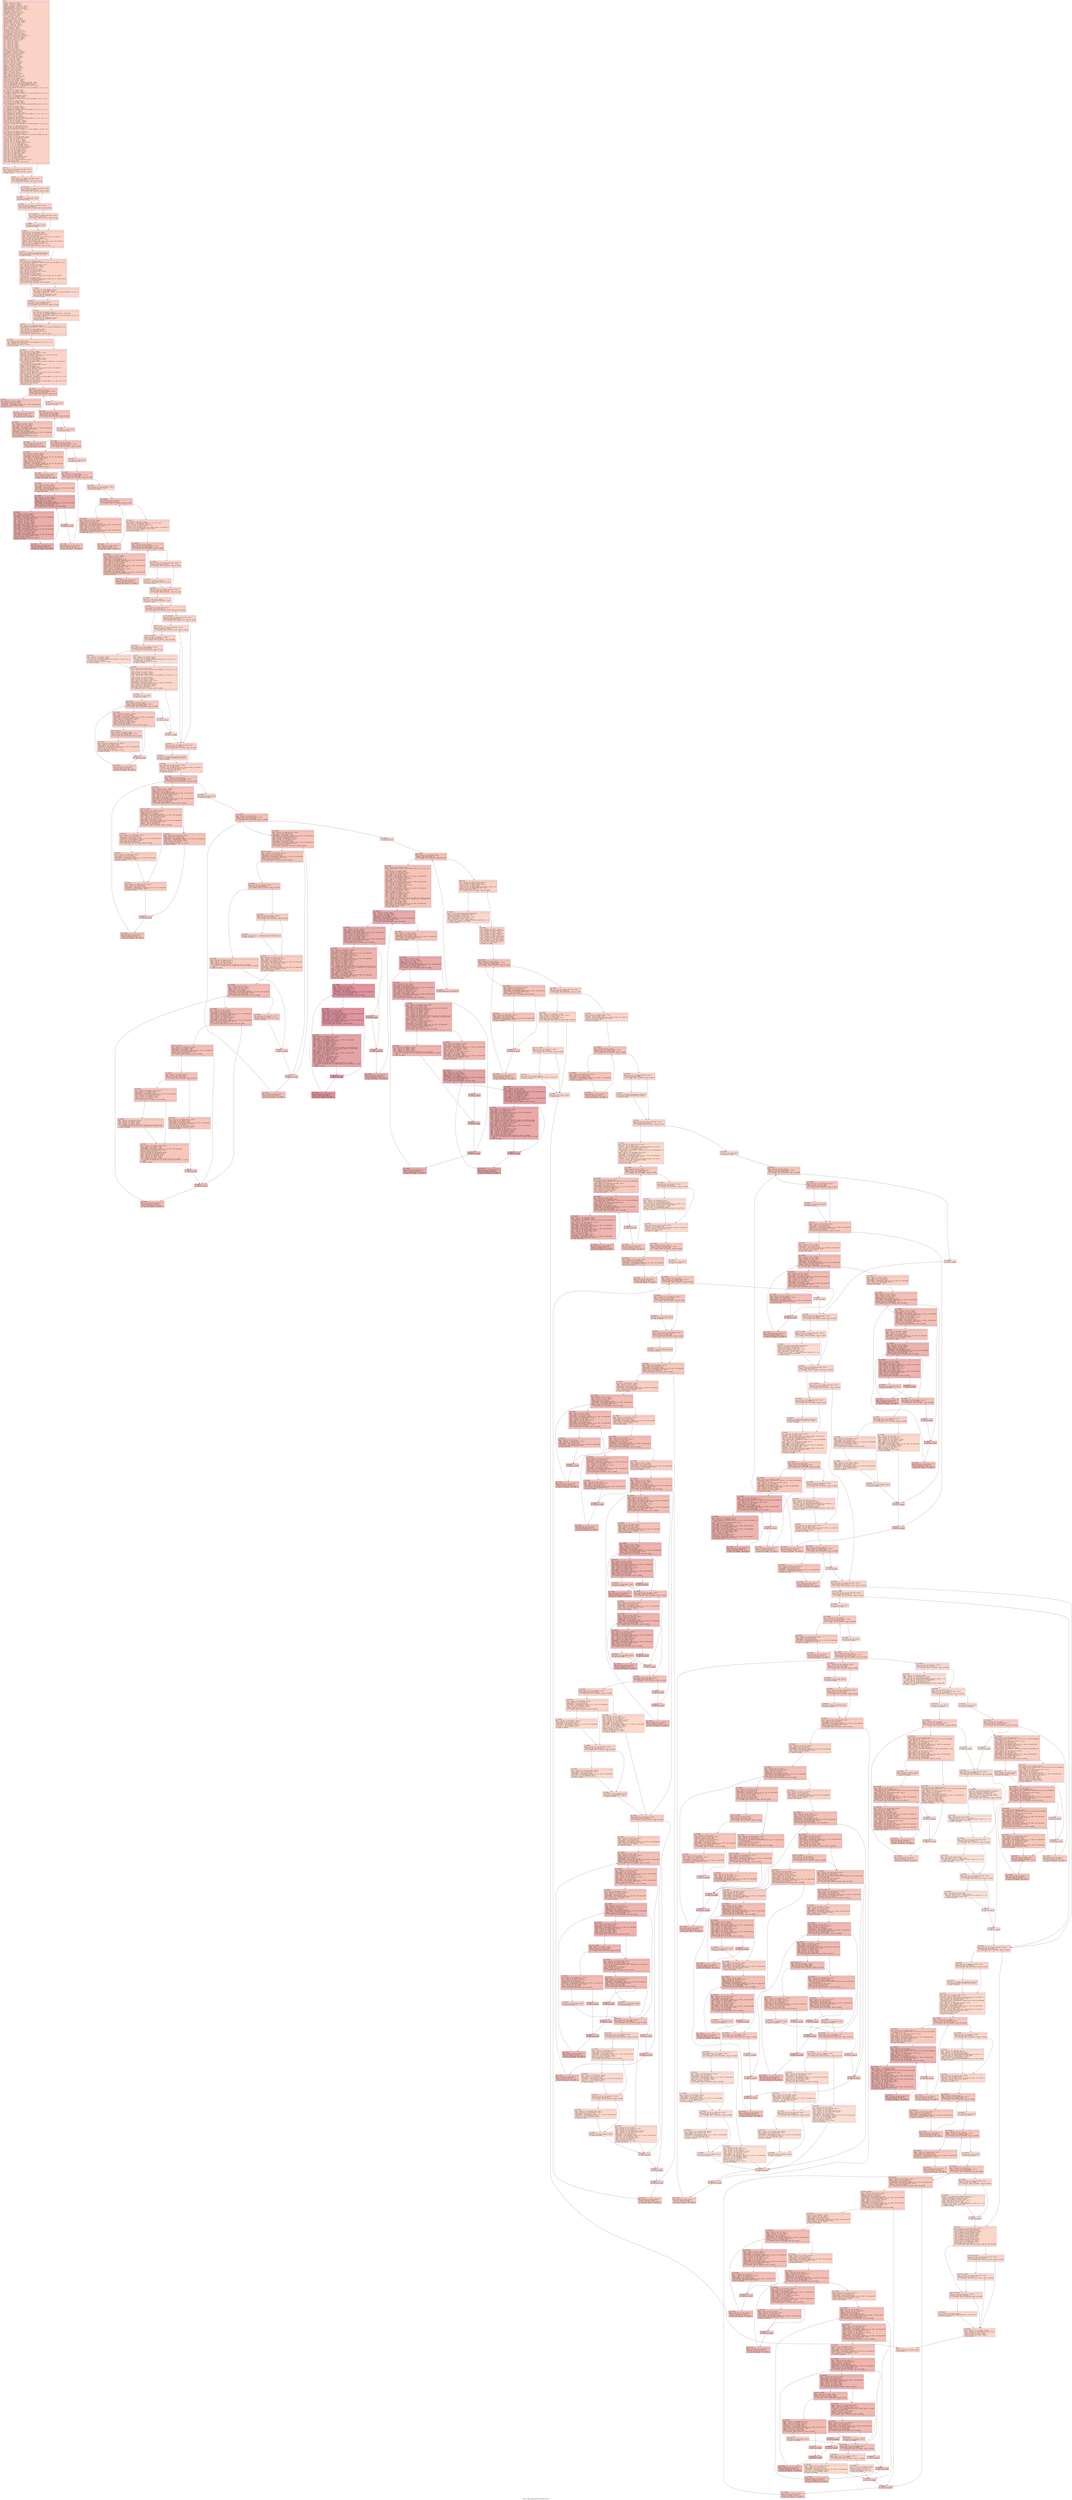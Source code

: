 digraph "CFG for 'hypre_BoomerAMGCoarsenRuge' function" {
	label="CFG for 'hypre_BoomerAMGCoarsenRuge' function";

	Node0x5591f11d3500 [shape=record,color="#3d50c3ff", style=filled, fillcolor="#f59c7d70" fontname="Courier",label="{entry:\l|  %retval = alloca i32, align 4\l  %S.addr = alloca ptr, align 8\l  %A.addr = alloca ptr, align 8\l  %measure_type.addr = alloca i32, align 4\l  %coarsen_type.addr = alloca i32, align 4\l  %debug_flag.addr = alloca i32, align 4\l  %CF_marker_ptr.addr = alloca ptr, align 8\l  %comm = alloca ptr, align 8\l  %comm_pkg = alloca ptr, align 8\l  %comm_handle = alloca ptr, align 8\l  %S_diag = alloca ptr, align 8\l  %S_offd = alloca ptr, align 8\l  %S_i = alloca ptr, align 8\l  %S_j = alloca ptr, align 8\l  %S_offd_i = alloca ptr, align 8\l  %S_offd_j = alloca ptr, align 8\l  %num_variables = alloca i32, align 4\l  %num_cols_offd = alloca i32, align 4\l  %col_map_offd = alloca ptr, align 8\l  %S_ext = alloca ptr, align 8\l  %S_ext_i = alloca ptr, align 8\l  %S_ext_j = alloca ptr, align 8\l  %ST = alloca ptr, align 8\l  %ST_i = alloca ptr, align 8\l  %ST_j = alloca ptr, align 8\l  %CF_marker = alloca ptr, align 8\l  %CF_marker_offd = alloca ptr, align 8\l  %ci_tilde = alloca i32, align 4\l  %ci_tilde_mark = alloca i32, align 4\l  %ci_tilde_offd = alloca i32, align 4\l  %ci_tilde_offd_mark = alloca i32, align 4\l  %measure_array = alloca ptr, align 8\l  %graph_array = alloca ptr, align 8\l  %int_buf_data = alloca ptr, align 8\l  %ci_array = alloca ptr, align 8\l  %i5 = alloca i32, align 4\l  %j6 = alloca i32, align 4\l  %k = alloca i32, align 4\l  %jS = alloca i32, align 4\l  %ji = alloca i32, align 4\l  %jj = alloca i32, align 4\l  %jk = alloca i32, align 4\l  %jm = alloca i32, align 4\l  %index = alloca i32, align 4\l  %set_empty = alloca i32, align 4\l  %C_i_nonempty = alloca i32, align 4\l  %num_nonzeros = alloca i32, align 4\l  %num_procs = alloca i32, align 4\l  %my_id = alloca i32, align 4\l  %num_sends = alloca i32, align 4\l  %first_col = alloca i32, align 4\l  %start = alloca i32, align 4\l  %col_0 = alloca i32, align 4\l  %col_n = alloca i32, align 4\l  %LoL_head = alloca ptr, align 8\l  %LoL_tail = alloca ptr, align 8\l  %lists = alloca ptr, align 8\l  %where = alloca ptr, align 8\l  %measure = alloca i32, align 4\l  %new_meas = alloca i32, align 4\l  %meas_type = alloca i32, align 4\l  %agg_2 = alloca i32, align 4\l  %num_left = alloca i32, align 4\l  %elmt = alloca i32, align 4\l  %nabor = alloca i32, align 4\l  %nabor_two = alloca i32, align 4\l  %ierr = alloca i32, align 4\l  %use_commpkg_A = alloca i32, align 4\l  %break_var = alloca i32, align 4\l  %f_pnt = alloca i32, align 4\l  %wall_time = alloca double, align 8\l  store ptr %S, ptr %S.addr, align 8\l  store ptr %A, ptr %A.addr, align 8\l  store i32 %measure_type, ptr %measure_type.addr, align 4\l  store i32 %coarsen_type, ptr %coarsen_type.addr, align 4\l  store i32 %debug_flag, ptr %debug_flag.addr, align 4\l  store ptr %CF_marker_ptr, ptr %CF_marker_ptr.addr, align 8\l  %0 = load ptr, ptr %S.addr, align 8\l  %comm1 = getelementptr inbounds %struct.hypre_ParCSRMatrix_struct, ptr %0,\l... i32 0, i32 0\l  %1 = load ptr, ptr %comm1, align 8\l  store ptr %1, ptr %comm, align 8\l  %2 = load ptr, ptr %S.addr, align 8\l  %comm_pkg2 = getelementptr inbounds %struct.hypre_ParCSRMatrix_struct, ptr\l... %2, i32 0, i32 14\l  %3 = load ptr, ptr %comm_pkg2, align 8\l  store ptr %3, ptr %comm_pkg, align 8\l  %4 = load ptr, ptr %S.addr, align 8\l  %diag = getelementptr inbounds %struct.hypre_ParCSRMatrix_struct, ptr %4,\l... i32 0, i32 7\l  %5 = load ptr, ptr %diag, align 8\l  store ptr %5, ptr %S_diag, align 8\l  %6 = load ptr, ptr %S.addr, align 8\l  %offd = getelementptr inbounds %struct.hypre_ParCSRMatrix_struct, ptr %6,\l... i32 0, i32 8\l  %7 = load ptr, ptr %offd, align 8\l  store ptr %7, ptr %S_offd, align 8\l  %8 = load ptr, ptr %S_diag, align 8\l  %i = getelementptr inbounds %struct.hypre_CSRMatrix, ptr %8, i32 0, i32 0\l  %9 = load ptr, ptr %i, align 8\l  store ptr %9, ptr %S_i, align 8\l  %10 = load ptr, ptr %S_diag, align 8\l  %j = getelementptr inbounds %struct.hypre_CSRMatrix, ptr %10, i32 0, i32 1\l  %11 = load ptr, ptr %j, align 8\l  store ptr %11, ptr %S_j, align 8\l  %12 = load ptr, ptr %S_offd, align 8\l  %i3 = getelementptr inbounds %struct.hypre_CSRMatrix, ptr %12, i32 0, i32 0\l  %13 = load ptr, ptr %i3, align 8\l  store ptr %13, ptr %S_offd_i, align 8\l  store ptr null, ptr %S_offd_j, align 8\l  %14 = load ptr, ptr %S_diag, align 8\l  %num_rows = getelementptr inbounds %struct.hypre_CSRMatrix, ptr %14, i32 0,\l... i32 2\l  %15 = load i32, ptr %num_rows, align 8\l  store i32 %15, ptr %num_variables, align 4\l  %16 = load ptr, ptr %S_offd, align 8\l  %num_cols = getelementptr inbounds %struct.hypre_CSRMatrix, ptr %16, i32 0,\l... i32 3\l  %17 = load i32, ptr %num_cols, align 4\l  store i32 %17, ptr %num_cols_offd, align 4\l  %18 = load ptr, ptr %S.addr, align 8\l  %col_map_offd4 = getelementptr inbounds %struct.hypre_ParCSRMatrix_struct,\l... ptr %18, i32 0, i32 11\l  %19 = load ptr, ptr %col_map_offd4, align 8\l  store ptr %19, ptr %col_map_offd, align 8\l  store ptr null, ptr %S_ext, align 8\l  store ptr null, ptr %S_ext_i, align 8\l  store ptr null, ptr %S_ext_j, align 8\l  store ptr null, ptr %CF_marker_offd, align 8\l  store i32 -1, ptr %ci_tilde, align 4\l  store i32 -1, ptr %ci_tilde_mark, align 4\l  store i32 -1, ptr %ci_tilde_offd, align 4\l  store i32 -1, ptr %ci_tilde_offd_mark, align 4\l  store ptr null, ptr %int_buf_data, align 8\l  store ptr null, ptr %ci_array, align 8\l  store i32 1, ptr %set_empty, align 4\l  store i32 0, ptr %C_i_nonempty, align 4\l  store i32 0, ptr %num_sends, align 4\l  store i32 0, ptr %meas_type, align 4\l  store i32 0, ptr %agg_2, align 4\l  store i32 0, ptr %ierr, align 4\l  store i32 0, ptr %use_commpkg_A, align 4\l  store i32 0, ptr %break_var, align 4\l  store i32 -1, ptr %f_pnt, align 4\l  %20 = load i32, ptr %coarsen_type.addr, align 4\l  %cmp = icmp slt i32 %20, 0\l  br i1 %cmp, label %if.then, label %if.end\l|{<s0>T|<s1>F}}"];
	Node0x5591f11d3500:s0 -> Node0x5591f11d97c0[tooltip="entry -> if.then\nProbability 37.50%" ];
	Node0x5591f11d3500:s1 -> Node0x5591f11d9830[tooltip="entry -> if.end\nProbability 62.50%" ];
	Node0x5591f11d97c0 [shape=record,color="#3d50c3ff", style=filled, fillcolor="#f6a38570" fontname="Courier",label="{if.then:\l|  %21 = load i32, ptr %coarsen_type.addr, align 4\l  %sub = sub nsw i32 0, %21\l  store i32 %sub, ptr %coarsen_type.addr, align 4\l  br label %if.end\l}"];
	Node0x5591f11d97c0 -> Node0x5591f11d9830[tooltip="if.then -> if.end\nProbability 100.00%" ];
	Node0x5591f11d9830 [shape=record,color="#3d50c3ff", style=filled, fillcolor="#f59c7d70" fontname="Courier",label="{if.end:\l|  %22 = load i32, ptr %measure_type.addr, align 4\l  %cmp7 = icmp eq i32 %22, 1\l  br i1 %cmp7, label %if.then9, label %lor.lhs.false\l|{<s0>T|<s1>F}}"];
	Node0x5591f11d9830:s0 -> Node0x5591f11a20b0[tooltip="if.end -> if.then9\nProbability 50.00%" ];
	Node0x5591f11d9830:s1 -> Node0x5591f11ad1a0[tooltip="if.end -> lor.lhs.false\nProbability 50.00%" ];
	Node0x5591f11ad1a0 [shape=record,color="#3d50c3ff", style=filled, fillcolor="#f6a38570" fontname="Courier",label="{lor.lhs.false:\l|  %23 = load i32, ptr %measure_type.addr, align 4\l  %cmp8 = icmp eq i32 %23, 4\l  br i1 %cmp8, label %if.then9, label %if.end10\l|{<s0>T|<s1>F}}"];
	Node0x5591f11ad1a0:s0 -> Node0x5591f11a20b0[tooltip="lor.lhs.false -> if.then9\nProbability 50.00%" ];
	Node0x5591f11ad1a0:s1 -> Node0x5591f1194f50[tooltip="lor.lhs.false -> if.end10\nProbability 50.00%" ];
	Node0x5591f11a20b0 [shape=record,color="#3d50c3ff", style=filled, fillcolor="#f59c7d70" fontname="Courier",label="{if.then9:\l|  store i32 1, ptr %meas_type, align 4\l  br label %if.end10\l}"];
	Node0x5591f11a20b0 -> Node0x5591f1194f50[tooltip="if.then9 -> if.end10\nProbability 100.00%" ];
	Node0x5591f1194f50 [shape=record,color="#3d50c3ff", style=filled, fillcolor="#f59c7d70" fontname="Courier",label="{if.end10:\l|  %24 = load i32, ptr %measure_type.addr, align 4\l  %cmp11 = icmp eq i32 %24, 4\l  br i1 %cmp11, label %if.then14, label %lor.lhs.false12\l|{<s0>T|<s1>F}}"];
	Node0x5591f1194f50:s0 -> Node0x5591f11d56a0[tooltip="if.end10 -> if.then14\nProbability 50.00%" ];
	Node0x5591f1194f50:s1 -> Node0x5591f11d56f0[tooltip="if.end10 -> lor.lhs.false12\nProbability 50.00%" ];
	Node0x5591f11d56f0 [shape=record,color="#3d50c3ff", style=filled, fillcolor="#f6a38570" fontname="Courier",label="{lor.lhs.false12:\l|  %25 = load i32, ptr %measure_type.addr, align 4\l  %cmp13 = icmp eq i32 %25, 3\l  br i1 %cmp13, label %if.then14, label %if.end15\l|{<s0>T|<s1>F}}"];
	Node0x5591f11d56f0:s0 -> Node0x5591f11d56a0[tooltip="lor.lhs.false12 -> if.then14\nProbability 50.00%" ];
	Node0x5591f11d56f0:s1 -> Node0x5591f1172500[tooltip="lor.lhs.false12 -> if.end15\nProbability 50.00%" ];
	Node0x5591f11d56a0 [shape=record,color="#3d50c3ff", style=filled, fillcolor="#f59c7d70" fontname="Courier",label="{if.then14:\l|  store i32 1, ptr %agg_2, align 4\l  br label %if.end15\l}"];
	Node0x5591f11d56a0 -> Node0x5591f1172500[tooltip="if.then14 -> if.end15\nProbability 100.00%" ];
	Node0x5591f1172500 [shape=record,color="#3d50c3ff", style=filled, fillcolor="#f59c7d70" fontname="Courier",label="{if.end15:\l|  store ptr null, ptr %LoL_head, align 8\l  store ptr null, ptr %LoL_tail, align 8\l  %26 = load i32, ptr %num_variables, align 4\l  %conv = sext i32 %26 to i64\l  %call = call ptr @hypre_CAlloc(i64 noundef %conv, i64 noundef 4)\l  store ptr %call, ptr %lists, align 8\l  %27 = load i32, ptr %num_variables, align 4\l  %conv16 = sext i32 %27 to i64\l  %call17 = call ptr @hypre_CAlloc(i64 noundef %conv16, i64 noundef 4)\l  store ptr %call17, ptr %where, align 8\l  %28 = load i32, ptr %debug_flag.addr, align 4\l  %cmp18 = icmp eq i32 %28, 3\l  br i1 %cmp18, label %if.then20, label %if.end22\l|{<s0>T|<s1>F}}"];
	Node0x5591f1172500:s0 -> Node0x5591f11691b0[tooltip="if.end15 -> if.then20\nProbability 50.00%" ];
	Node0x5591f1172500:s1 -> Node0x5591f1188080[tooltip="if.end15 -> if.end22\nProbability 50.00%" ];
	Node0x5591f11691b0 [shape=record,color="#3d50c3ff", style=filled, fillcolor="#f6a38570" fontname="Courier",label="{if.then20:\l|  %call21 = call double @time_getWallclockSeconds()\l  store double %call21, ptr %wall_time, align 8\l  br label %if.end22\l}"];
	Node0x5591f11691b0 -> Node0x5591f1188080[tooltip="if.then20 -> if.end22\nProbability 100.00%" ];
	Node0x5591f1188080 [shape=record,color="#3d50c3ff", style=filled, fillcolor="#f59c7d70" fontname="Courier",label="{if.end22:\l|  %29 = load ptr, ptr %S.addr, align 8\l  %first_col_diag = getelementptr inbounds %struct.hypre_ParCSRMatrix_struct,\l... ptr %29, i32 0, i32 4\l  %30 = load i32, ptr %first_col_diag, align 4\l  store i32 %30, ptr %first_col, align 4\l  %31 = load i32, ptr %first_col, align 4\l  %sub23 = sub nsw i32 %31, 1\l  store i32 %sub23, ptr %col_0, align 4\l  %32 = load i32, ptr %col_0, align 4\l  %33 = load i32, ptr %num_variables, align 4\l  %add = add nsw i32 %32, %33\l  store i32 %add, ptr %col_n, align 4\l  %34 = load ptr, ptr %comm, align 8\l  %call24 = call i32 @hypre_MPI_Comm_size(ptr noundef %34, ptr noundef\l... %num_procs)\l  %35 = load ptr, ptr %comm, align 8\l  %call25 = call i32 @hypre_MPI_Comm_rank(ptr noundef %35, ptr noundef %my_id)\l  %36 = load ptr, ptr %comm_pkg, align 8\l  %tobool = icmp ne ptr %36, null\l  br i1 %tobool, label %if.end28, label %if.then26\l|{<s0>T|<s1>F}}"];
	Node0x5591f1188080:s0 -> Node0x5591f11dcd40[tooltip="if.end22 -> if.end28\nProbability 62.50%" ];
	Node0x5591f1188080:s1 -> Node0x5591f11dcd90[tooltip="if.end22 -> if.then26\nProbability 37.50%" ];
	Node0x5591f11dcd90 [shape=record,color="#3d50c3ff", style=filled, fillcolor="#f6a38570" fontname="Courier",label="{if.then26:\l|  store i32 1, ptr %use_commpkg_A, align 4\l  %37 = load ptr, ptr %A.addr, align 8\l  %comm_pkg27 = getelementptr inbounds %struct.hypre_ParCSRMatrix_struct, ptr\l... %37, i32 0, i32 14\l  %38 = load ptr, ptr %comm_pkg27, align 8\l  store ptr %38, ptr %comm_pkg, align 8\l  br label %if.end28\l}"];
	Node0x5591f11dcd90 -> Node0x5591f11dcd40[tooltip="if.then26 -> if.end28\nProbability 100.00%" ];
	Node0x5591f11dcd40 [shape=record,color="#3d50c3ff", style=filled, fillcolor="#f59c7d70" fontname="Courier",label="{if.end28:\l|  %39 = load ptr, ptr %comm_pkg, align 8\l  %tobool29 = icmp ne ptr %39, null\l  br i1 %tobool29, label %if.end33, label %if.then30\l|{<s0>T|<s1>F}}"];
	Node0x5591f11dcd40:s0 -> Node0x5591f11dd370[tooltip="if.end28 -> if.end33\nProbability 62.50%" ];
	Node0x5591f11dcd40:s1 -> Node0x5591f11dd3f0[tooltip="if.end28 -> if.then30\nProbability 37.50%" ];
	Node0x5591f11dd3f0 [shape=record,color="#3d50c3ff", style=filled, fillcolor="#f6a38570" fontname="Courier",label="{if.then30:\l|  %40 = load ptr, ptr %A.addr, align 8\l  %call31 = call i32 @hypre_MatvecCommPkgCreate(ptr noundef %40)\l  %41 = load ptr, ptr %A.addr, align 8\l  %comm_pkg32 = getelementptr inbounds %struct.hypre_ParCSRMatrix_struct, ptr\l... %41, i32 0, i32 14\l  %42 = load ptr, ptr %comm_pkg32, align 8\l  store ptr %42, ptr %comm_pkg, align 8\l  br label %if.end33\l}"];
	Node0x5591f11dd3f0 -> Node0x5591f11dd370[tooltip="if.then30 -> if.end33\nProbability 100.00%" ];
	Node0x5591f11dd370 [shape=record,color="#3d50c3ff", style=filled, fillcolor="#f59c7d70" fontname="Courier",label="{if.end33:\l|  %43 = load ptr, ptr %comm_pkg, align 8\l  %num_sends34 = getelementptr inbounds %struct.hypre_ParCSRCommPkg, ptr %43,\l... i32 0, i32 1\l  %44 = load i32, ptr %num_sends34, align 8\l  store i32 %44, ptr %num_sends, align 4\l  %45 = load i32, ptr %num_cols_offd, align 4\l  %tobool35 = icmp ne i32 %45, 0\l  br i1 %tobool35, label %if.then36, label %if.end38\l|{<s0>T|<s1>F}}"];
	Node0x5591f11dd370:s0 -> Node0x5591f11ddd80[tooltip="if.end33 -> if.then36\nProbability 62.50%" ];
	Node0x5591f11dd370:s1 -> Node0x5591f11dde00[tooltip="if.end33 -> if.end38\nProbability 37.50%" ];
	Node0x5591f11ddd80 [shape=record,color="#3d50c3ff", style=filled, fillcolor="#f5a08170" fontname="Courier",label="{if.then36:\l|  %46 = load ptr, ptr %S_offd, align 8\l  %j37 = getelementptr inbounds %struct.hypre_CSRMatrix, ptr %46, i32 0, i32 1\l  %47 = load ptr, ptr %j37, align 8\l  store ptr %47, ptr %S_offd_j, align 8\l  br label %if.end38\l}"];
	Node0x5591f11ddd80 -> Node0x5591f11dde00[tooltip="if.then36 -> if.end38\nProbability 100.00%" ];
	Node0x5591f11dde00 [shape=record,color="#3d50c3ff", style=filled, fillcolor="#f59c7d70" fontname="Courier",label="{if.end38:\l|  %48 = load ptr, ptr %S_i, align 8\l  %49 = load i32, ptr %num_variables, align 4\l  %idxprom = sext i32 %49 to i64\l  %arrayidx = getelementptr inbounds i32, ptr %48, i64 %idxprom\l  %50 = load i32, ptr %arrayidx, align 4\l  store i32 %50, ptr %jS, align 4\l  %51 = load i32, ptr %num_variables, align 4\l  %52 = load i32, ptr %num_variables, align 4\l  %53 = load i32, ptr %jS, align 4\l  %call39 = call ptr @hypre_CSRMatrixCreate(i32 noundef %51, i32 noundef %52,\l... i32 noundef %53)\l  store ptr %call39, ptr %ST, align 8\l  %54 = load i32, ptr %num_variables, align 4\l  %add40 = add nsw i32 %54, 1\l  %conv41 = sext i32 %add40 to i64\l  %call42 = call ptr @hypre_CAlloc(i64 noundef %conv41, i64 noundef 4)\l  store ptr %call42, ptr %ST_i, align 8\l  %55 = load i32, ptr %jS, align 4\l  %conv43 = sext i32 %55 to i64\l  %call44 = call ptr @hypre_CAlloc(i64 noundef %conv43, i64 noundef 4)\l  store ptr %call44, ptr %ST_j, align 8\l  %56 = load ptr, ptr %ST_i, align 8\l  %57 = load ptr, ptr %ST, align 8\l  %i45 = getelementptr inbounds %struct.hypre_CSRMatrix, ptr %57, i32 0, i32 0\l  store ptr %56, ptr %i45, align 8\l  %58 = load ptr, ptr %ST_j, align 8\l  %59 = load ptr, ptr %ST, align 8\l  %j46 = getelementptr inbounds %struct.hypre_CSRMatrix, ptr %59, i32 0, i32 1\l  store ptr %58, ptr %j46, align 8\l  store i32 0, ptr %i5, align 4\l  br label %for.cond\l}"];
	Node0x5591f11dde00 -> Node0x5591f11dfd50[tooltip="if.end38 -> for.cond\nProbability 100.00%" ];
	Node0x5591f11dfd50 [shape=record,color="#3d50c3ff", style=filled, fillcolor="#e8765c70" fontname="Courier",label="{for.cond:\l|  %60 = load i32, ptr %i5, align 4\l  %61 = load i32, ptr %num_variables, align 4\l  %cmp47 = icmp sle i32 %60, %61\l  br i1 %cmp47, label %for.body, label %for.end\l|{<s0>T|<s1>F}}"];
	Node0x5591f11dfd50:s0 -> Node0x5591f11dffc0[tooltip="for.cond -> for.body\nProbability 96.88%" ];
	Node0x5591f11dfd50:s1 -> Node0x5591f11e0010[tooltip="for.cond -> for.end\nProbability 3.12%" ];
	Node0x5591f11dffc0 [shape=record,color="#3d50c3ff", style=filled, fillcolor="#e8765c70" fontname="Courier",label="{for.body:\l|  %62 = load ptr, ptr %ST_i, align 8\l  %63 = load i32, ptr %i5, align 4\l  %idxprom49 = sext i32 %63 to i64\l  %arrayidx50 = getelementptr inbounds i32, ptr %62, i64 %idxprom49\l  store i32 0, ptr %arrayidx50, align 4\l  br label %for.inc\l}"];
	Node0x5591f11dffc0 -> Node0x5591f11e0440[tooltip="for.body -> for.inc\nProbability 100.00%" ];
	Node0x5591f11e0440 [shape=record,color="#3d50c3ff", style=filled, fillcolor="#e8765c70" fontname="Courier",label="{for.inc:\l|  %64 = load i32, ptr %i5, align 4\l  %inc = add nsw i32 %64, 1\l  store i32 %inc, ptr %i5, align 4\l  br label %for.cond, !llvm.loop !6\l}"];
	Node0x5591f11e0440 -> Node0x5591f11dfd50[tooltip="for.inc -> for.cond\nProbability 100.00%" ];
	Node0x5591f11e0010 [shape=record,color="#3d50c3ff", style=filled, fillcolor="#f59c7d70" fontname="Courier",label="{for.end:\l|  store i32 0, ptr %i5, align 4\l  br label %for.cond51\l}"];
	Node0x5591f11e0010 -> Node0x5591f11e0950[tooltip="for.end -> for.cond51\nProbability 100.00%" ];
	Node0x5591f11e0950 [shape=record,color="#3d50c3ff", style=filled, fillcolor="#e8765c70" fontname="Courier",label="{for.cond51:\l|  %65 = load i32, ptr %i5, align 4\l  %66 = load i32, ptr %jS, align 4\l  %cmp52 = icmp slt i32 %65, %66\l  br i1 %cmp52, label %for.body54, label %for.end63\l|{<s0>T|<s1>F}}"];
	Node0x5591f11e0950:s0 -> Node0x5591f11e0bf0[tooltip="for.cond51 -> for.body54\nProbability 96.88%" ];
	Node0x5591f11e0950:s1 -> Node0x5591f11e0c70[tooltip="for.cond51 -> for.end63\nProbability 3.12%" ];
	Node0x5591f11e0bf0 [shape=record,color="#3d50c3ff", style=filled, fillcolor="#e8765c70" fontname="Courier",label="{for.body54:\l|  %67 = load ptr, ptr %ST_i, align 8\l  %68 = load ptr, ptr %S_j, align 8\l  %69 = load i32, ptr %i5, align 4\l  %idxprom55 = sext i32 %69 to i64\l  %arrayidx56 = getelementptr inbounds i32, ptr %68, i64 %idxprom55\l  %70 = load i32, ptr %arrayidx56, align 4\l  %add57 = add nsw i32 %70, 1\l  %idxprom58 = sext i32 %add57 to i64\l  %arrayidx59 = getelementptr inbounds i32, ptr %67, i64 %idxprom58\l  %71 = load i32, ptr %arrayidx59, align 4\l  %inc60 = add nsw i32 %71, 1\l  store i32 %inc60, ptr %arrayidx59, align 4\l  br label %for.inc61\l}"];
	Node0x5591f11e0bf0 -> Node0x5591f11e1500[tooltip="for.body54 -> for.inc61\nProbability 100.00%" ];
	Node0x5591f11e1500 [shape=record,color="#3d50c3ff", style=filled, fillcolor="#e8765c70" fontname="Courier",label="{for.inc61:\l|  %72 = load i32, ptr %i5, align 4\l  %inc62 = add nsw i32 %72, 1\l  store i32 %inc62, ptr %i5, align 4\l  br label %for.cond51, !llvm.loop !8\l}"];
	Node0x5591f11e1500 -> Node0x5591f11e0950[tooltip="for.inc61 -> for.cond51\nProbability 100.00%" ];
	Node0x5591f11e0c70 [shape=record,color="#3d50c3ff", style=filled, fillcolor="#f59c7d70" fontname="Courier",label="{for.end63:\l|  store i32 0, ptr %i5, align 4\l  br label %for.cond64\l}"];
	Node0x5591f11e0c70 -> Node0x5591f11e1a20[tooltip="for.end63 -> for.cond64\nProbability 100.00%" ];
	Node0x5591f11e1a20 [shape=record,color="#3d50c3ff", style=filled, fillcolor="#e8765c70" fontname="Courier",label="{for.cond64:\l|  %73 = load i32, ptr %i5, align 4\l  %74 = load i32, ptr %num_variables, align 4\l  %cmp65 = icmp slt i32 %73, %74\l  br i1 %cmp65, label %for.body67, label %for.end76\l|{<s0>T|<s1>F}}"];
	Node0x5591f11e1a20:s0 -> Node0x5591f11e1cc0[tooltip="for.cond64 -> for.body67\nProbability 96.88%" ];
	Node0x5591f11e1a20:s1 -> Node0x5591f11e1d40[tooltip="for.cond64 -> for.end76\nProbability 3.12%" ];
	Node0x5591f11e1cc0 [shape=record,color="#3d50c3ff", style=filled, fillcolor="#e8765c70" fontname="Courier",label="{for.body67:\l|  %75 = load ptr, ptr %ST_i, align 8\l  %76 = load i32, ptr %i5, align 4\l  %idxprom68 = sext i32 %76 to i64\l  %arrayidx69 = getelementptr inbounds i32, ptr %75, i64 %idxprom68\l  %77 = load i32, ptr %arrayidx69, align 4\l  %78 = load ptr, ptr %ST_i, align 8\l  %79 = load i32, ptr %i5, align 4\l  %add70 = add nsw i32 %79, 1\l  %idxprom71 = sext i32 %add70 to i64\l  %arrayidx72 = getelementptr inbounds i32, ptr %78, i64 %idxprom71\l  %80 = load i32, ptr %arrayidx72, align 4\l  %add73 = add nsw i32 %80, %77\l  store i32 %add73, ptr %arrayidx72, align 4\l  br label %for.inc74\l}"];
	Node0x5591f11e1cc0 -> Node0x5591f11e2650[tooltip="for.body67 -> for.inc74\nProbability 100.00%" ];
	Node0x5591f11e2650 [shape=record,color="#3d50c3ff", style=filled, fillcolor="#e8765c70" fontname="Courier",label="{for.inc74:\l|  %81 = load i32, ptr %i5, align 4\l  %inc75 = add nsw i32 %81, 1\l  store i32 %inc75, ptr %i5, align 4\l  br label %for.cond64, !llvm.loop !9\l}"];
	Node0x5591f11e2650 -> Node0x5591f11e1a20[tooltip="for.inc74 -> for.cond64\nProbability 100.00%" ];
	Node0x5591f11e1d40 [shape=record,color="#3d50c3ff", style=filled, fillcolor="#f59c7d70" fontname="Courier",label="{for.end76:\l|  store i32 0, ptr %i5, align 4\l  br label %for.cond77\l}"];
	Node0x5591f11e1d40 -> Node0x5591f11e2b70[tooltip="for.end76 -> for.cond77\nProbability 100.00%" ];
	Node0x5591f11e2b70 [shape=record,color="#3d50c3ff", style=filled, fillcolor="#e8765c70" fontname="Courier",label="{for.cond77:\l|  %82 = load i32, ptr %i5, align 4\l  %83 = load i32, ptr %num_variables, align 4\l  %cmp78 = icmp slt i32 %82, %83\l  br i1 %cmp78, label %for.body80, label %for.end104\l|{<s0>T|<s1>F}}"];
	Node0x5591f11e2b70:s0 -> Node0x5591f11e2e10[tooltip="for.cond77 -> for.body80\nProbability 96.88%" ];
	Node0x5591f11e2b70:s1 -> Node0x5591f11e2e90[tooltip="for.cond77 -> for.end104\nProbability 3.12%" ];
	Node0x5591f11e2e10 [shape=record,color="#3d50c3ff", style=filled, fillcolor="#e8765c70" fontname="Courier",label="{for.body80:\l|  %84 = load ptr, ptr %S_i, align 8\l  %85 = load i32, ptr %i5, align 4\l  %idxprom81 = sext i32 %85 to i64\l  %arrayidx82 = getelementptr inbounds i32, ptr %84, i64 %idxprom81\l  %86 = load i32, ptr %arrayidx82, align 4\l  store i32 %86, ptr %j6, align 4\l  br label %for.cond83\l}"];
	Node0x5591f11e2e10 -> Node0x5591f11e3350[tooltip="for.body80 -> for.cond83\nProbability 100.00%" ];
	Node0x5591f11e3350 [shape=record,color="#3d50c3ff", style=filled, fillcolor="#cc403a70" fontname="Courier",label="{for.cond83:\l|  %87 = load i32, ptr %j6, align 4\l  %88 = load ptr, ptr %S_i, align 8\l  %89 = load i32, ptr %i5, align 4\l  %add84 = add nsw i32 %89, 1\l  %idxprom85 = sext i32 %add84 to i64\l  %arrayidx86 = getelementptr inbounds i32, ptr %88, i64 %idxprom85\l  %90 = load i32, ptr %arrayidx86, align 4\l  %cmp87 = icmp slt i32 %87, %90\l  br i1 %cmp87, label %for.body89, label %for.end101\l|{<s0>T|<s1>F}}"];
	Node0x5591f11e3350:s0 -> Node0x5591f11e3910[tooltip="for.cond83 -> for.body89\nProbability 96.88%" ];
	Node0x5591f11e3350:s1 -> Node0x5591f11e3990[tooltip="for.cond83 -> for.end101\nProbability 3.12%" ];
	Node0x5591f11e3910 [shape=record,color="#3d50c3ff", style=filled, fillcolor="#d0473d70" fontname="Courier",label="{for.body89:\l|  %91 = load ptr, ptr %S_j, align 8\l  %92 = load i32, ptr %j6, align 4\l  %idxprom90 = sext i32 %92 to i64\l  %arrayidx91 = getelementptr inbounds i32, ptr %91, i64 %idxprom90\l  %93 = load i32, ptr %arrayidx91, align 4\l  store i32 %93, ptr %index, align 4\l  %94 = load i32, ptr %i5, align 4\l  %95 = load ptr, ptr %ST_j, align 8\l  %96 = load ptr, ptr %ST_i, align 8\l  %97 = load i32, ptr %index, align 4\l  %idxprom92 = sext i32 %97 to i64\l  %arrayidx93 = getelementptr inbounds i32, ptr %96, i64 %idxprom92\l  %98 = load i32, ptr %arrayidx93, align 4\l  %idxprom94 = sext i32 %98 to i64\l  %arrayidx95 = getelementptr inbounds i32, ptr %95, i64 %idxprom94\l  store i32 %94, ptr %arrayidx95, align 4\l  %99 = load ptr, ptr %ST_i, align 8\l  %100 = load i32, ptr %index, align 4\l  %idxprom96 = sext i32 %100 to i64\l  %arrayidx97 = getelementptr inbounds i32, ptr %99, i64 %idxprom96\l  %101 = load i32, ptr %arrayidx97, align 4\l  %inc98 = add nsw i32 %101, 1\l  store i32 %inc98, ptr %arrayidx97, align 4\l  br label %for.inc99\l}"];
	Node0x5591f11e3910 -> Node0x5591f11daac0[tooltip="for.body89 -> for.inc99\nProbability 100.00%" ];
	Node0x5591f11daac0 [shape=record,color="#3d50c3ff", style=filled, fillcolor="#d0473d70" fontname="Courier",label="{for.inc99:\l|  %102 = load i32, ptr %j6, align 4\l  %inc100 = add nsw i32 %102, 1\l  store i32 %inc100, ptr %j6, align 4\l  br label %for.cond83, !llvm.loop !10\l}"];
	Node0x5591f11daac0 -> Node0x5591f11e3350[tooltip="for.inc99 -> for.cond83\nProbability 100.00%" ];
	Node0x5591f11e3990 [shape=record,color="#3d50c3ff", style=filled, fillcolor="#e8765c70" fontname="Courier",label="{for.end101:\l|  br label %for.inc102\l}"];
	Node0x5591f11e3990 -> Node0x5591f11daf40[tooltip="for.end101 -> for.inc102\nProbability 100.00%" ];
	Node0x5591f11daf40 [shape=record,color="#3d50c3ff", style=filled, fillcolor="#e8765c70" fontname="Courier",label="{for.inc102:\l|  %103 = load i32, ptr %i5, align 4\l  %inc103 = add nsw i32 %103, 1\l  store i32 %inc103, ptr %i5, align 4\l  br label %for.cond77, !llvm.loop !11\l}"];
	Node0x5591f11daf40 -> Node0x5591f11e2b70[tooltip="for.inc102 -> for.cond77\nProbability 100.00%" ];
	Node0x5591f11e2e90 [shape=record,color="#3d50c3ff", style=filled, fillcolor="#f59c7d70" fontname="Courier",label="{for.end104:\l|  %104 = load i32, ptr %num_variables, align 4\l  store i32 %104, ptr %i5, align 4\l  br label %for.cond105\l}"];
	Node0x5591f11e2e90 -> Node0x5591f11db4e0[tooltip="for.end104 -> for.cond105\nProbability 100.00%" ];
	Node0x5591f11db4e0 [shape=record,color="#3d50c3ff", style=filled, fillcolor="#e8765c70" fontname="Courier",label="{for.cond105:\l|  %105 = load i32, ptr %i5, align 4\l  %cmp106 = icmp sgt i32 %105, 0\l  br i1 %cmp106, label %for.body108, label %for.end115\l|{<s0>T|<s1>F}}"];
	Node0x5591f11db4e0:s0 -> Node0x5591f11db5f0[tooltip="for.cond105 -> for.body108\nProbability 96.88%" ];
	Node0x5591f11db4e0:s1 -> Node0x5591f11e6950[tooltip="for.cond105 -> for.end115\nProbability 3.12%" ];
	Node0x5591f11db5f0 [shape=record,color="#3d50c3ff", style=filled, fillcolor="#e8765c70" fontname="Courier",label="{for.body108:\l|  %106 = load ptr, ptr %ST_i, align 8\l  %107 = load i32, ptr %i5, align 4\l  %sub109 = sub nsw i32 %107, 1\l  %idxprom110 = sext i32 %sub109 to i64\l  %arrayidx111 = getelementptr inbounds i32, ptr %106, i64 %idxprom110\l  %108 = load i32, ptr %arrayidx111, align 4\l  %109 = load ptr, ptr %ST_i, align 8\l  %110 = load i32, ptr %i5, align 4\l  %idxprom112 = sext i32 %110 to i64\l  %arrayidx113 = getelementptr inbounds i32, ptr %109, i64 %idxprom112\l  store i32 %108, ptr %arrayidx113, align 4\l  br label %for.inc114\l}"];
	Node0x5591f11db5f0 -> Node0x5591f11e7130[tooltip="for.body108 -> for.inc114\nProbability 100.00%" ];
	Node0x5591f11e7130 [shape=record,color="#3d50c3ff", style=filled, fillcolor="#e8765c70" fontname="Courier",label="{for.inc114:\l|  %111 = load i32, ptr %i5, align 4\l  %dec = add nsw i32 %111, -1\l  store i32 %dec, ptr %i5, align 4\l  br label %for.cond105, !llvm.loop !12\l}"];
	Node0x5591f11e7130 -> Node0x5591f11db4e0[tooltip="for.inc114 -> for.cond105\nProbability 100.00%" ];
	Node0x5591f11e6950 [shape=record,color="#3d50c3ff", style=filled, fillcolor="#f59c7d70" fontname="Courier",label="{for.end115:\l|  %112 = load ptr, ptr %ST_i, align 8\l  %arrayidx116 = getelementptr inbounds i32, ptr %112, i64 0\l  store i32 0, ptr %arrayidx116, align 4\l  %113 = load i32, ptr %num_variables, align 4\l  %conv117 = sext i32 %113 to i64\l  %call118 = call ptr @hypre_CAlloc(i64 noundef %conv117, i64 noundef 4)\l  store ptr %call118, ptr %measure_array, align 8\l  store i32 0, ptr %i5, align 4\l  br label %for.cond119\l}"];
	Node0x5591f11e6950 -> Node0x5591f11e7b40[tooltip="for.end115 -> for.cond119\nProbability 100.00%" ];
	Node0x5591f11e7b40 [shape=record,color="#3d50c3ff", style=filled, fillcolor="#e8765c70" fontname="Courier",label="{for.cond119:\l|  %114 = load i32, ptr %i5, align 4\l  %115 = load i32, ptr %num_variables, align 4\l  %cmp120 = icmp slt i32 %114, %115\l  br i1 %cmp120, label %for.body122, label %for.end133\l|{<s0>T|<s1>F}}"];
	Node0x5591f11e7b40:s0 -> Node0x5591f11e7dc0[tooltip="for.cond119 -> for.body122\nProbability 96.88%" ];
	Node0x5591f11e7b40:s1 -> Node0x5591f11e7e40[tooltip="for.cond119 -> for.end133\nProbability 3.12%" ];
	Node0x5591f11e7dc0 [shape=record,color="#3d50c3ff", style=filled, fillcolor="#e8765c70" fontname="Courier",label="{for.body122:\l|  %116 = load ptr, ptr %ST_i, align 8\l  %117 = load i32, ptr %i5, align 4\l  %add123 = add nsw i32 %117, 1\l  %idxprom124 = sext i32 %add123 to i64\l  %arrayidx125 = getelementptr inbounds i32, ptr %116, i64 %idxprom124\l  %118 = load i32, ptr %arrayidx125, align 4\l  %119 = load ptr, ptr %ST_i, align 8\l  %120 = load i32, ptr %i5, align 4\l  %idxprom126 = sext i32 %120 to i64\l  %arrayidx127 = getelementptr inbounds i32, ptr %119, i64 %idxprom126\l  %121 = load i32, ptr %arrayidx127, align 4\l  %sub128 = sub nsw i32 %118, %121\l  %122 = load ptr, ptr %measure_array, align 8\l  %123 = load i32, ptr %i5, align 4\l  %idxprom129 = sext i32 %123 to i64\l  %arrayidx130 = getelementptr inbounds i32, ptr %122, i64 %idxprom129\l  store i32 %sub128, ptr %arrayidx130, align 4\l  br label %for.inc131\l}"];
	Node0x5591f11e7dc0 -> Node0x5591f11e89c0[tooltip="for.body122 -> for.inc131\nProbability 100.00%" ];
	Node0x5591f11e89c0 [shape=record,color="#3d50c3ff", style=filled, fillcolor="#e8765c70" fontname="Courier",label="{for.inc131:\l|  %124 = load i32, ptr %i5, align 4\l  %inc132 = add nsw i32 %124, 1\l  store i32 %inc132, ptr %i5, align 4\l  br label %for.cond119, !llvm.loop !13\l}"];
	Node0x5591f11e89c0 -> Node0x5591f11e7b40[tooltip="for.inc131 -> for.cond119\nProbability 100.00%" ];
	Node0x5591f11e7e40 [shape=record,color="#3d50c3ff", style=filled, fillcolor="#f59c7d70" fontname="Courier",label="{for.end133:\l|  %125 = load i32, ptr %coarsen_type.addr, align 4\l  %cmp134 = icmp eq i32 %125, 6\l  br i1 %cmp134, label %if.then136, label %if.end137\l|{<s0>T|<s1>F}}"];
	Node0x5591f11e7e40:s0 -> Node0x5591f11e8fd0[tooltip="for.end133 -> if.then136\nProbability 50.00%" ];
	Node0x5591f11e7e40:s1 -> Node0x5591f11e9020[tooltip="for.end133 -> if.end137\nProbability 50.00%" ];
	Node0x5591f11e8fd0 [shape=record,color="#3d50c3ff", style=filled, fillcolor="#f6a38570" fontname="Courier",label="{if.then136:\l|  store i32 -2, ptr %f_pnt, align 4\l  store i32 1, ptr %coarsen_type.addr, align 4\l  br label %if.end137\l}"];
	Node0x5591f11e8fd0 -> Node0x5591f11e9020[tooltip="if.then136 -> if.end137\nProbability 100.00%" ];
	Node0x5591f11e9020 [shape=record,color="#3d50c3ff", style=filled, fillcolor="#f59c7d70" fontname="Courier",label="{if.end137:\l|  %126 = load i32, ptr %coarsen_type.addr, align 4\l  %cmp138 = icmp eq i32 %126, 10\l  br i1 %cmp138, label %if.then140, label %if.end141\l|{<s0>T|<s1>F}}"];
	Node0x5591f11e9020:s0 -> Node0x5591f11e9490[tooltip="if.end137 -> if.then140\nProbability 50.00%" ];
	Node0x5591f11e9020:s1 -> Node0x5591f11e94e0[tooltip="if.end137 -> if.end141\nProbability 50.00%" ];
	Node0x5591f11e9490 [shape=record,color="#3d50c3ff", style=filled, fillcolor="#f6a38570" fontname="Courier",label="{if.then140:\l|  store i32 -2, ptr %f_pnt, align 4\l  store i32 11, ptr %coarsen_type.addr, align 4\l  br label %if.end141\l}"];
	Node0x5591f11e9490 -> Node0x5591f11e94e0[tooltip="if.then140 -> if.end141\nProbability 100.00%" ];
	Node0x5591f11e94e0 [shape=record,color="#3d50c3ff", style=filled, fillcolor="#f59c7d70" fontname="Courier",label="{if.end141:\l|  %127 = load i32, ptr %meas_type, align 4\l  %tobool142 = icmp ne i32 %127, 0\l  br i1 %tobool142, label %land.lhs.true148, label %lor.lhs.false143\l|{<s0>T|<s1>F}}"];
	Node0x5591f11e94e0:s0 -> Node0x5591f11e9930[tooltip="if.end141 -> land.lhs.true148\nProbability 62.50%" ];
	Node0x5591f11e94e0:s1 -> Node0x5591f11e99d0[tooltip="if.end141 -> lor.lhs.false143\nProbability 37.50%" ];
	Node0x5591f11e99d0 [shape=record,color="#3d50c3ff", style=filled, fillcolor="#f6a38570" fontname="Courier",label="{lor.lhs.false143:\l|  %128 = load i32, ptr %coarsen_type.addr, align 4\l  %cmp144 = icmp ne i32 %128, 1\l  br i1 %cmp144, label %land.lhs.true, label %if.end184\l|{<s0>T|<s1>F}}"];
	Node0x5591f11e99d0:s0 -> Node0x5591f11e9c90[tooltip="lor.lhs.false143 -> land.lhs.true\nProbability 50.00%" ];
	Node0x5591f11e99d0:s1 -> Node0x5591f11e9ce0[tooltip="lor.lhs.false143 -> if.end184\nProbability 50.00%" ];
	Node0x5591f11e9c90 [shape=record,color="#3d50c3ff", style=filled, fillcolor="#f7ac8e70" fontname="Courier",label="{land.lhs.true:\l|  %129 = load i32, ptr %coarsen_type.addr, align 4\l  %cmp146 = icmp ne i32 %129, 11\l  br i1 %cmp146, label %land.lhs.true148, label %if.end184\l|{<s0>T|<s1>F}}"];
	Node0x5591f11e9c90:s0 -> Node0x5591f11e9930[tooltip="land.lhs.true -> land.lhs.true148\nProbability 50.00%" ];
	Node0x5591f11e9c90:s1 -> Node0x5591f11e9ce0[tooltip="land.lhs.true -> if.end184\nProbability 50.00%" ];
	Node0x5591f11e9930 [shape=record,color="#3d50c3ff", style=filled, fillcolor="#f5a08170" fontname="Courier",label="{land.lhs.true148:\l|  %130 = load i32, ptr %num_procs, align 4\l  %cmp149 = icmp sgt i32 %130, 1\l  br i1 %cmp149, label %if.then151, label %if.end184\l|{<s0>T|<s1>F}}"];
	Node0x5591f11e9930:s0 -> Node0x5591f11ea100[tooltip="land.lhs.true148 -> if.then151\nProbability 50.00%" ];
	Node0x5591f11e9930:s1 -> Node0x5591f11e9ce0[tooltip="land.lhs.true148 -> if.end184\nProbability 50.00%" ];
	Node0x5591f11ea100 [shape=record,color="#3d50c3ff", style=filled, fillcolor="#f6a38570" fontname="Courier",label="{if.then151:\l|  %131 = load i32, ptr %use_commpkg_A, align 4\l  %tobool152 = icmp ne i32 %131, 0\l  br i1 %tobool152, label %if.then153, label %if.else\l|{<s0>T|<s1>F}}"];
	Node0x5591f11ea100:s0 -> Node0x5591f11ea310[tooltip="if.then151 -> if.then153\nProbability 62.50%" ];
	Node0x5591f11ea100:s1 -> Node0x5591f11ea390[tooltip="if.then151 -> if.else\nProbability 37.50%" ];
	Node0x5591f11ea310 [shape=record,color="#3d50c3ff", style=filled, fillcolor="#f7ac8e70" fontname="Courier",label="{if.then153:\l|  %132 = load ptr, ptr %S.addr, align 8\l  %133 = load ptr, ptr %A.addr, align 8\l  %call154 = call ptr @hypre_ParCSRMatrixExtractBExt(ptr noundef %132, ptr\l... noundef %133, i32 noundef 0)\l  store ptr %call154, ptr %S_ext, align 8\l  br label %if.end156\l}"];
	Node0x5591f11ea310 -> Node0x5591f11ea740[tooltip="if.then153 -> if.end156\nProbability 100.00%" ];
	Node0x5591f11ea390 [shape=record,color="#3d50c3ff", style=filled, fillcolor="#f7af9170" fontname="Courier",label="{if.else:\l|  %134 = load ptr, ptr %S.addr, align 8\l  %135 = load ptr, ptr %S.addr, align 8\l  %call155 = call ptr @hypre_ParCSRMatrixExtractBExt(ptr noundef %134, ptr\l... noundef %135, i32 noundef 0)\l  store ptr %call155, ptr %S_ext, align 8\l  br label %if.end156\l}"];
	Node0x5591f11ea390 -> Node0x5591f11ea740[tooltip="if.else -> if.end156\nProbability 100.00%" ];
	Node0x5591f11ea740 [shape=record,color="#3d50c3ff", style=filled, fillcolor="#f6a38570" fontname="Courier",label="{if.end156:\l|  %136 = load ptr, ptr %S_ext, align 8\l  %i157 = getelementptr inbounds %struct.hypre_CSRMatrix, ptr %136, i32 0, i32\l... 0\l  %137 = load ptr, ptr %i157, align 8\l  store ptr %137, ptr %S_ext_i, align 8\l  %138 = load ptr, ptr %S_ext, align 8\l  %j158 = getelementptr inbounds %struct.hypre_CSRMatrix, ptr %138, i32 0, i32\l... 1\l  %139 = load ptr, ptr %j158, align 8\l  store ptr %139, ptr %S_ext_j, align 8\l  %140 = load ptr, ptr %S_ext_i, align 8\l  %141 = load i32, ptr %num_cols_offd, align 4\l  %idxprom159 = sext i32 %141 to i64\l  %arrayidx160 = getelementptr inbounds i32, ptr %140, i64 %idxprom159\l  %142 = load i32, ptr %arrayidx160, align 4\l  store i32 %142, ptr %num_nonzeros, align 4\l  %143 = load i32, ptr %meas_type, align 4\l  %tobool161 = icmp ne i32 %143, 0\l  br i1 %tobool161, label %if.then162, label %if.end183\l|{<s0>T|<s1>F}}"];
	Node0x5591f11ea740:s0 -> Node0x5591f11eb4e0[tooltip="if.end156 -> if.then162\nProbability 62.50%" ];
	Node0x5591f11ea740:s1 -> Node0x5591f11eb560[tooltip="if.end156 -> if.end183\nProbability 37.50%" ];
	Node0x5591f11eb4e0 [shape=record,color="#3d50c3ff", style=filled, fillcolor="#f7ac8e70" fontname="Courier",label="{if.then162:\l|  store i32 0, ptr %i5, align 4\l  br label %for.cond163\l}"];
	Node0x5591f11eb4e0 -> Node0x5591f11eb730[tooltip="if.then162 -> for.cond163\nProbability 100.00%" ];
	Node0x5591f11eb730 [shape=record,color="#3d50c3ff", style=filled, fillcolor="#ef886b70" fontname="Courier",label="{for.cond163:\l|  %144 = load i32, ptr %i5, align 4\l  %145 = load i32, ptr %num_nonzeros, align 4\l  %cmp164 = icmp slt i32 %144, %145\l  br i1 %cmp164, label %for.body166, label %for.end182\l|{<s0>T|<s1>F}}"];
	Node0x5591f11eb730:s0 -> Node0x5591f11eb9d0[tooltip="for.cond163 -> for.body166\nProbability 96.88%" ];
	Node0x5591f11eb730:s1 -> Node0x5591f11eba50[tooltip="for.cond163 -> for.end182\nProbability 3.12%" ];
	Node0x5591f11eb9d0 [shape=record,color="#3d50c3ff", style=filled, fillcolor="#ef886b70" fontname="Courier",label="{for.body166:\l|  %146 = load ptr, ptr %S_ext_j, align 8\l  %147 = load i32, ptr %i5, align 4\l  %idxprom167 = sext i32 %147 to i64\l  %arrayidx168 = getelementptr inbounds i32, ptr %146, i64 %idxprom167\l  %148 = load i32, ptr %arrayidx168, align 4\l  %149 = load i32, ptr %first_col, align 4\l  %sub169 = sub nsw i32 %148, %149\l  store i32 %sub169, ptr %index, align 4\l  %150 = load i32, ptr %index, align 4\l  %cmp170 = icmp sgt i32 %150, -1\l  br i1 %cmp170, label %land.lhs.true172, label %if.end179\l|{<s0>T|<s1>F}}"];
	Node0x5591f11eb9d0:s0 -> Node0x5591f11ec1a0[tooltip="for.body166 -> land.lhs.true172\nProbability 62.50%" ];
	Node0x5591f11eb9d0:s1 -> Node0x5591f11ec240[tooltip="for.body166 -> if.end179\nProbability 37.50%" ];
	Node0x5591f11ec1a0 [shape=record,color="#3d50c3ff", style=filled, fillcolor="#f08b6e70" fontname="Courier",label="{land.lhs.true172:\l|  %151 = load i32, ptr %index, align 4\l  %152 = load i32, ptr %num_variables, align 4\l  %cmp173 = icmp slt i32 %151, %152\l  br i1 %cmp173, label %if.then175, label %if.end179\l|{<s0>T|<s1>F}}"];
	Node0x5591f11ec1a0:s0 -> Node0x5591f11ec530[tooltip="land.lhs.true172 -> if.then175\nProbability 50.00%" ];
	Node0x5591f11ec1a0:s1 -> Node0x5591f11ec240[tooltip="land.lhs.true172 -> if.end179\nProbability 50.00%" ];
	Node0x5591f11ec530 [shape=record,color="#3d50c3ff", style=filled, fillcolor="#f3947570" fontname="Courier",label="{if.then175:\l|  %153 = load ptr, ptr %measure_array, align 8\l  %154 = load i32, ptr %index, align 4\l  %idxprom176 = sext i32 %154 to i64\l  %arrayidx177 = getelementptr inbounds i32, ptr %153, i64 %idxprom176\l  %155 = load i32, ptr %arrayidx177, align 4\l  %inc178 = add nsw i32 %155, 1\l  store i32 %inc178, ptr %arrayidx177, align 4\l  br label %if.end179\l}"];
	Node0x5591f11ec530 -> Node0x5591f11ec240[tooltip="if.then175 -> if.end179\nProbability 100.00%" ];
	Node0x5591f11ec240 [shape=record,color="#3d50c3ff", style=filled, fillcolor="#ef886b70" fontname="Courier",label="{if.end179:\l|  br label %for.inc180\l}"];
	Node0x5591f11ec240 -> Node0x5591f11ecab0[tooltip="if.end179 -> for.inc180\nProbability 100.00%" ];
	Node0x5591f11ecab0 [shape=record,color="#3d50c3ff", style=filled, fillcolor="#ef886b70" fontname="Courier",label="{for.inc180:\l|  %156 = load i32, ptr %i5, align 4\l  %inc181 = add nsw i32 %156, 1\l  store i32 %inc181, ptr %i5, align 4\l  br label %for.cond163, !llvm.loop !14\l}"];
	Node0x5591f11ecab0 -> Node0x5591f11eb730[tooltip="for.inc180 -> for.cond163\nProbability 100.00%" ];
	Node0x5591f11eba50 [shape=record,color="#3d50c3ff", style=filled, fillcolor="#f7ac8e70" fontname="Courier",label="{for.end182:\l|  br label %if.end183\l}"];
	Node0x5591f11eba50 -> Node0x5591f11eb560[tooltip="for.end182 -> if.end183\nProbability 100.00%" ];
	Node0x5591f11eb560 [shape=record,color="#3d50c3ff", style=filled, fillcolor="#f6a38570" fontname="Courier",label="{if.end183:\l|  br label %if.end184\l}"];
	Node0x5591f11eb560 -> Node0x5591f11e9ce0[tooltip="if.end183 -> if.end184\nProbability 100.00%" ];
	Node0x5591f11e9ce0 [shape=record,color="#3d50c3ff", style=filled, fillcolor="#f59c7d70" fontname="Courier",label="{if.end184:\l|  %157 = load i32, ptr %debug_flag.addr, align 4\l  %cmp185 = icmp eq i32 %157, 3\l  br i1 %cmp185, label %if.then187, label %if.end189\l|{<s0>T|<s1>F}}"];
	Node0x5591f11e9ce0:s0 -> Node0x5591f11ed170[tooltip="if.end184 -> if.then187\nProbability 50.00%" ];
	Node0x5591f11e9ce0:s1 -> Node0x5591f11ed1c0[tooltip="if.end184 -> if.end189\nProbability 50.00%" ];
	Node0x5591f11ed170 [shape=record,color="#3d50c3ff", style=filled, fillcolor="#f6a38570" fontname="Courier",label="{if.then187:\l|  %call188 = call double @time_getWallclockSeconds()\l  store double %call188, ptr %wall_time, align 8\l  br label %if.end189\l}"];
	Node0x5591f11ed170 -> Node0x5591f11ed1c0[tooltip="if.then187 -> if.end189\nProbability 100.00%" ];
	Node0x5591f11ed1c0 [shape=record,color="#3d50c3ff", style=filled, fillcolor="#f59c7d70" fontname="Courier",label="{if.end189:\l|  %158 = load i32, ptr %num_variables, align 4\l  %conv190 = sext i32 %158 to i64\l  %call191 = call ptr @hypre_CAlloc(i64 noundef %conv190, i64 noundef 4)\l  store ptr %call191, ptr %CF_marker, align 8\l  store i32 0, ptr %num_left, align 4\l  store i32 0, ptr %j6, align 4\l  br label %for.cond192\l}"];
	Node0x5591f11ed1c0 -> Node0x5591f11ed990[tooltip="if.end189 -> for.cond192\nProbability 100.00%" ];
	Node0x5591f11ed990 [shape=record,color="#3d50c3ff", style=filled, fillcolor="#e8765c70" fontname="Courier",label="{for.cond192:\l|  %159 = load i32, ptr %j6, align 4\l  %160 = load i32, ptr %num_variables, align 4\l  %cmp193 = icmp slt i32 %159, %160\l  br i1 %cmp193, label %for.body195, label %for.end230\l|{<s0>T|<s1>F}}"];
	Node0x5591f11ed990:s0 -> Node0x5591f11edbe0[tooltip="for.cond192 -> for.body195\nProbability 96.88%" ];
	Node0x5591f11ed990:s1 -> Node0x5591f11edc30[tooltip="for.cond192 -> for.end230\nProbability 3.12%" ];
	Node0x5591f11edbe0 [shape=record,color="#3d50c3ff", style=filled, fillcolor="#e8765c70" fontname="Courier",label="{for.body195:\l|  %161 = load ptr, ptr %S_i, align 8\l  %162 = load i32, ptr %j6, align 4\l  %add196 = add nsw i32 %162, 1\l  %idxprom197 = sext i32 %add196 to i64\l  %arrayidx198 = getelementptr inbounds i32, ptr %161, i64 %idxprom197\l  %163 = load i32, ptr %arrayidx198, align 4\l  %164 = load ptr, ptr %S_i, align 8\l  %165 = load i32, ptr %j6, align 4\l  %idxprom199 = sext i32 %165 to i64\l  %arrayidx200 = getelementptr inbounds i32, ptr %164, i64 %idxprom199\l  %166 = load i32, ptr %arrayidx200, align 4\l  %sub201 = sub nsw i32 %163, %166\l  %cmp202 = icmp eq i32 %sub201, 0\l  br i1 %cmp202, label %land.lhs.true204, label %if.else223\l|{<s0>T|<s1>F}}"];
	Node0x5591f11edbe0:s0 -> Node0x5591f11ee580[tooltip="for.body195 -> land.lhs.true204\nProbability 37.50%" ];
	Node0x5591f11edbe0:s1 -> Node0x5591f11ee620[tooltip="for.body195 -> if.else223\nProbability 62.50%" ];
	Node0x5591f11ee580 [shape=record,color="#3d50c3ff", style=filled, fillcolor="#ec7f6370" fontname="Courier",label="{land.lhs.true204:\l|  %167 = load ptr, ptr %S_offd_i, align 8\l  %168 = load i32, ptr %j6, align 4\l  %add205 = add nsw i32 %168, 1\l  %idxprom206 = sext i32 %add205 to i64\l  %arrayidx207 = getelementptr inbounds i32, ptr %167, i64 %idxprom206\l  %169 = load i32, ptr %arrayidx207, align 4\l  %170 = load ptr, ptr %S_offd_i, align 8\l  %171 = load i32, ptr %j6, align 4\l  %idxprom208 = sext i32 %171 to i64\l  %arrayidx209 = getelementptr inbounds i32, ptr %170, i64 %idxprom208\l  %172 = load i32, ptr %arrayidx209, align 4\l  %sub210 = sub nsw i32 %169, %172\l  %cmp211 = icmp eq i32 %sub210, 0\l  br i1 %cmp211, label %if.then213, label %if.else223\l|{<s0>T|<s1>F}}"];
	Node0x5591f11ee580:s0 -> Node0x5591f11eef20[tooltip="land.lhs.true204 -> if.then213\nProbability 37.50%" ];
	Node0x5591f11ee580:s1 -> Node0x5591f11ee620[tooltip="land.lhs.true204 -> if.else223\nProbability 62.50%" ];
	Node0x5591f11eef20 [shape=record,color="#3d50c3ff", style=filled, fillcolor="#f08b6e70" fontname="Courier",label="{if.then213:\l|  %173 = load ptr, ptr %CF_marker, align 8\l  %174 = load i32, ptr %j6, align 4\l  %idxprom214 = sext i32 %174 to i64\l  %arrayidx215 = getelementptr inbounds i32, ptr %173, i64 %idxprom214\l  store i32 -3, ptr %arrayidx215, align 4\l  %175 = load i32, ptr %agg_2, align 4\l  %tobool216 = icmp ne i32 %175, 0\l  br i1 %tobool216, label %if.then217, label %if.end220\l|{<s0>T|<s1>F}}"];
	Node0x5591f11eef20:s0 -> Node0x5591f11ef470[tooltip="if.then213 -> if.then217\nProbability 62.50%" ];
	Node0x5591f11eef20:s1 -> Node0x5591f11ef4f0[tooltip="if.then213 -> if.end220\nProbability 37.50%" ];
	Node0x5591f11ef470 [shape=record,color="#3d50c3ff", style=filled, fillcolor="#f2907270" fontname="Courier",label="{if.then217:\l|  %176 = load ptr, ptr %CF_marker, align 8\l  %177 = load i32, ptr %j6, align 4\l  %idxprom218 = sext i32 %177 to i64\l  %arrayidx219 = getelementptr inbounds i32, ptr %176, i64 %idxprom218\l  store i32 3, ptr %arrayidx219, align 4\l  br label %if.end220\l}"];
	Node0x5591f11ef470 -> Node0x5591f11ef4f0[tooltip="if.then217 -> if.end220\nProbability 100.00%" ];
	Node0x5591f11ef4f0 [shape=record,color="#3d50c3ff", style=filled, fillcolor="#f08b6e70" fontname="Courier",label="{if.end220:\l|  %178 = load ptr, ptr %measure_array, align 8\l  %179 = load i32, ptr %j6, align 4\l  %idxprom221 = sext i32 %179 to i64\l  %arrayidx222 = getelementptr inbounds i32, ptr %178, i64 %idxprom221\l  store i32 0, ptr %arrayidx222, align 4\l  br label %if.end227\l}"];
	Node0x5591f11ef4f0 -> Node0x5591f11efcb0[tooltip="if.end220 -> if.end227\nProbability 100.00%" ];
	Node0x5591f11ee620 [shape=record,color="#3d50c3ff", style=filled, fillcolor="#e8765c70" fontname="Courier",label="{if.else223:\l|  %180 = load ptr, ptr %CF_marker, align 8\l  %181 = load i32, ptr %j6, align 4\l  %idxprom224 = sext i32 %181 to i64\l  %arrayidx225 = getelementptr inbounds i32, ptr %180, i64 %idxprom224\l  store i32 0, ptr %arrayidx225, align 4\l  %182 = load i32, ptr %num_left, align 4\l  %inc226 = add nsw i32 %182, 1\l  store i32 %inc226, ptr %num_left, align 4\l  br label %if.end227\l}"];
	Node0x5591f11ee620 -> Node0x5591f11efcb0[tooltip="if.else223 -> if.end227\nProbability 100.00%" ];
	Node0x5591f11efcb0 [shape=record,color="#3d50c3ff", style=filled, fillcolor="#e8765c70" fontname="Courier",label="{if.end227:\l|  br label %for.inc228\l}"];
	Node0x5591f11efcb0 -> Node0x5591f11f02f0[tooltip="if.end227 -> for.inc228\nProbability 100.00%" ];
	Node0x5591f11f02f0 [shape=record,color="#3d50c3ff", style=filled, fillcolor="#e8765c70" fontname="Courier",label="{for.inc228:\l|  %183 = load i32, ptr %j6, align 4\l  %inc229 = add nsw i32 %183, 1\l  store i32 %inc229, ptr %j6, align 4\l  br label %for.cond192, !llvm.loop !15\l}"];
	Node0x5591f11f02f0 -> Node0x5591f11ed990[tooltip="for.inc228 -> for.cond192\nProbability 100.00%" ];
	Node0x5591f11edc30 [shape=record,color="#3d50c3ff", style=filled, fillcolor="#f59c7d70" fontname="Courier",label="{for.end230:\l|  store i32 0, ptr %j6, align 4\l  br label %for.cond231\l}"];
	Node0x5591f11edc30 -> Node0x5591f116f4b0[tooltip="for.end230 -> for.cond231\nProbability 100.00%" ];
	Node0x5591f116f4b0 [shape=record,color="#3d50c3ff", style=filled, fillcolor="#e8765c70" fontname="Courier",label="{for.cond231:\l|  %184 = load i32, ptr %j6, align 4\l  %185 = load i32, ptr %num_variables, align 4\l  %cmp232 = icmp slt i32 %184, %185\l  br i1 %cmp232, label %for.body234, label %for.end305\l|{<s0>T|<s1>F}}"];
	Node0x5591f116f4b0:s0 -> Node0x5591f116f750[tooltip="for.cond231 -> for.body234\nProbability 96.88%" ];
	Node0x5591f116f4b0:s1 -> Node0x5591f116f7d0[tooltip="for.cond231 -> for.end305\nProbability 3.12%" ];
	Node0x5591f116f750 [shape=record,color="#3d50c3ff", style=filled, fillcolor="#e8765c70" fontname="Courier",label="{for.body234:\l|  %186 = load ptr, ptr %measure_array, align 8\l  %187 = load i32, ptr %j6, align 4\l  %idxprom235 = sext i32 %187 to i64\l  %arrayidx236 = getelementptr inbounds i32, ptr %186, i64 %idxprom235\l  %188 = load i32, ptr %arrayidx236, align 4\l  store i32 %188, ptr %measure, align 4\l  %189 = load ptr, ptr %CF_marker, align 8\l  %190 = load i32, ptr %j6, align 4\l  %idxprom237 = sext i32 %190 to i64\l  %arrayidx238 = getelementptr inbounds i32, ptr %189, i64 %idxprom237\l  %191 = load i32, ptr %arrayidx238, align 4\l  %cmp239 = icmp ne i32 %191, -3\l  br i1 %cmp239, label %land.lhs.true241, label %if.end302\l|{<s0>T|<s1>F}}"];
	Node0x5591f116f750:s0 -> Node0x5591f11e4010[tooltip="for.body234 -> land.lhs.true241\nProbability 50.00%" ];
	Node0x5591f116f750:s1 -> Node0x5591f11e40b0[tooltip="for.body234 -> if.end302\nProbability 50.00%" ];
	Node0x5591f11e4010 [shape=record,color="#3d50c3ff", style=filled, fillcolor="#e97a5f70" fontname="Courier",label="{land.lhs.true241:\l|  %192 = load ptr, ptr %CF_marker, align 8\l  %193 = load i32, ptr %j6, align 4\l  %idxprom242 = sext i32 %193 to i64\l  %arrayidx243 = getelementptr inbounds i32, ptr %192, i64 %idxprom242\l  %194 = load i32, ptr %arrayidx243, align 4\l  %cmp244 = icmp ne i32 %194, 3\l  br i1 %cmp244, label %if.then246, label %if.end302\l|{<s0>T|<s1>F}}"];
	Node0x5591f11e4010:s0 -> Node0x5591f11e4560[tooltip="land.lhs.true241 -> if.then246\nProbability 50.00%" ];
	Node0x5591f11e4010:s1 -> Node0x5591f11e40b0[tooltip="land.lhs.true241 -> if.end302\nProbability 50.00%" ];
	Node0x5591f11e4560 [shape=record,color="#3d50c3ff", style=filled, fillcolor="#ed836670" fontname="Courier",label="{if.then246:\l|  %195 = load i32, ptr %measure, align 4\l  %cmp247 = icmp sgt i32 %195, 0\l  br i1 %cmp247, label %if.then249, label %if.else250\l|{<s0>T|<s1>F}}"];
	Node0x5591f11e4560:s0 -> Node0x5591f11e47c0[tooltip="if.then246 -> if.then249\nProbability 62.50%" ];
	Node0x5591f11e4560:s1 -> Node0x5591f11e4810[tooltip="if.then246 -> if.else250\nProbability 37.50%" ];
	Node0x5591f11e47c0 [shape=record,color="#3d50c3ff", style=filled, fillcolor="#f08b6e70" fontname="Courier",label="{if.then249:\l|  %196 = load i32, ptr %measure, align 4\l  %197 = load i32, ptr %j6, align 4\l  %198 = load ptr, ptr %lists, align 8\l  %199 = load ptr, ptr %where, align 8\l  call void @hypre_enter_on_lists(ptr noundef %LoL_head, ptr noundef\l... %LoL_tail, i32 noundef %196, i32 noundef %197, ptr noundef %198, ptr noundef\l... %199)\l  br label %if.end301\l}"];
	Node0x5591f11e47c0 -> Node0x5591f11e4df0[tooltip="if.then249 -> if.end301\nProbability 100.00%" ];
	Node0x5591f11e4810 [shape=record,color="#3d50c3ff", style=filled, fillcolor="#f2907270" fontname="Courier",label="{if.else250:\l|  %200 = load i32, ptr %measure, align 4\l  %cmp251 = icmp slt i32 %200, 0\l  br i1 %cmp251, label %if.then253, label %if.end255\l|{<s0>T|<s1>F}}"];
	Node0x5591f11e4810:s0 -> Node0x5591f11f3da0[tooltip="if.else250 -> if.then253\nProbability 37.50%" ];
	Node0x5591f11e4810:s1 -> Node0x5591f11f3df0[tooltip="if.else250 -> if.end255\nProbability 62.50%" ];
	Node0x5591f11f3da0 [shape=record,color="#3d50c3ff", style=filled, fillcolor="#f59c7d70" fontname="Courier",label="{if.then253:\l|  %call254 = call i32 (ptr, ...) @hypre_printf(ptr noundef @.str.3)\l  br label %if.end255\l}"];
	Node0x5591f11f3da0 -> Node0x5591f11f3df0[tooltip="if.then253 -> if.end255\nProbability 100.00%" ];
	Node0x5591f11f3df0 [shape=record,color="#3d50c3ff", style=filled, fillcolor="#f2907270" fontname="Courier",label="{if.end255:\l|  %201 = load i32, ptr %f_pnt, align 4\l  %202 = load ptr, ptr %CF_marker, align 8\l  %203 = load i32, ptr %j6, align 4\l  %idxprom256 = sext i32 %203 to i64\l  %arrayidx257 = getelementptr inbounds i32, ptr %202, i64 %idxprom256\l  store i32 %201, ptr %arrayidx257, align 4\l  %204 = load ptr, ptr %S_i, align 8\l  %205 = load i32, ptr %j6, align 4\l  %idxprom258 = sext i32 %205 to i64\l  %arrayidx259 = getelementptr inbounds i32, ptr %204, i64 %idxprom258\l  %206 = load i32, ptr %arrayidx259, align 4\l  store i32 %206, ptr %k, align 4\l  br label %for.cond260\l}"];
	Node0x5591f11f3df0 -> Node0x5591f11f4790[tooltip="if.end255 -> for.cond260\nProbability 100.00%" ];
	Node0x5591f11f4790 [shape=record,color="#3d50c3ff", style=filled, fillcolor="#e1675170" fontname="Courier",label="{for.cond260:\l|  %207 = load i32, ptr %k, align 4\l  %208 = load ptr, ptr %S_i, align 8\l  %209 = load i32, ptr %j6, align 4\l  %add261 = add nsw i32 %209, 1\l  %idxprom262 = sext i32 %add261 to i64\l  %arrayidx263 = getelementptr inbounds i32, ptr %208, i64 %idxprom262\l  %210 = load i32, ptr %arrayidx263, align 4\l  %cmp264 = icmp slt i32 %207, %210\l  br i1 %cmp264, label %for.body266, label %for.end299\l|{<s0>T|<s1>F}}"];
	Node0x5591f11f4790:s0 -> Node0x5591f11f4d50[tooltip="for.cond260 -> for.body266\nProbability 96.88%" ];
	Node0x5591f11f4790:s1 -> Node0x5591f11f4dd0[tooltip="for.cond260 -> for.end299\nProbability 3.12%" ];
	Node0x5591f11f4d50 [shape=record,color="#3d50c3ff", style=filled, fillcolor="#e1675170" fontname="Courier",label="{for.body266:\l|  %211 = load ptr, ptr %S_j, align 8\l  %212 = load i32, ptr %k, align 4\l  %idxprom267 = sext i32 %212 to i64\l  %arrayidx268 = getelementptr inbounds i32, ptr %211, i64 %idxprom267\l  %213 = load i32, ptr %arrayidx268, align 4\l  store i32 %213, ptr %nabor, align 4\l  %214 = load ptr, ptr %CF_marker, align 8\l  %215 = load i32, ptr %nabor, align 4\l  %idxprom269 = sext i32 %215 to i64\l  %arrayidx270 = getelementptr inbounds i32, ptr %214, i64 %idxprom269\l  %216 = load i32, ptr %arrayidx270, align 4\l  %cmp271 = icmp ne i32 %216, -3\l  br i1 %cmp271, label %land.lhs.true273, label %if.end296\l|{<s0>T|<s1>F}}"];
	Node0x5591f11f4d50:s0 -> Node0x5591f11f5660[tooltip="for.body266 -> land.lhs.true273\nProbability 50.00%" ];
	Node0x5591f11f4d50:s1 -> Node0x5591f11f5700[tooltip="for.body266 -> if.end296\nProbability 50.00%" ];
	Node0x5591f11f5660 [shape=record,color="#3d50c3ff", style=filled, fillcolor="#e5705870" fontname="Courier",label="{land.lhs.true273:\l|  %217 = load ptr, ptr %CF_marker, align 8\l  %218 = load i32, ptr %nabor, align 4\l  %idxprom274 = sext i32 %218 to i64\l  %arrayidx275 = getelementptr inbounds i32, ptr %217, i64 %idxprom274\l  %219 = load i32, ptr %arrayidx275, align 4\l  %cmp276 = icmp ne i32 %219, 3\l  br i1 %cmp276, label %if.then278, label %if.end296\l|{<s0>T|<s1>F}}"];
	Node0x5591f11f5660:s0 -> Node0x5591f11f5c10[tooltip="land.lhs.true273 -> if.then278\nProbability 50.00%" ];
	Node0x5591f11f5660:s1 -> Node0x5591f11f5700[tooltip="land.lhs.true273 -> if.end296\nProbability 50.00%" ];
	Node0x5591f11f5c10 [shape=record,color="#3d50c3ff", style=filled, fillcolor="#e8765c70" fontname="Courier",label="{if.then278:\l|  %220 = load i32, ptr %nabor, align 4\l  %221 = load i32, ptr %j6, align 4\l  %cmp279 = icmp slt i32 %220, %221\l  br i1 %cmp279, label %if.then281, label %if.else291\l|{<s0>T|<s1>F}}"];
	Node0x5591f11f5c10:s0 -> Node0x5591f11f5ef0[tooltip="if.then278 -> if.then281\nProbability 50.00%" ];
	Node0x5591f11f5c10:s1 -> Node0x5591f11f5f40[tooltip="if.then278 -> if.else291\nProbability 50.00%" ];
	Node0x5591f11f5ef0 [shape=record,color="#3d50c3ff", style=filled, fillcolor="#ec7f6370" fontname="Courier",label="{if.then281:\l|  %222 = load ptr, ptr %measure_array, align 8\l  %223 = load i32, ptr %nabor, align 4\l  %idxprom282 = sext i32 %223 to i64\l  %arrayidx283 = getelementptr inbounds i32, ptr %222, i64 %idxprom282\l  %224 = load i32, ptr %arrayidx283, align 4\l  store i32 %224, ptr %new_meas, align 4\l  %225 = load i32, ptr %new_meas, align 4\l  %cmp284 = icmp sgt i32 %225, 0\l  br i1 %cmp284, label %if.then286, label %if.end287\l|{<s0>T|<s1>F}}"];
	Node0x5591f11f5ef0:s0 -> Node0x5591f11f6590[tooltip="if.then281 -> if.then286\nProbability 62.50%" ];
	Node0x5591f11f5ef0:s1 -> Node0x5591f11f6610[tooltip="if.then281 -> if.end287\nProbability 37.50%" ];
	Node0x5591f11f6590 [shape=record,color="#3d50c3ff", style=filled, fillcolor="#ef886b70" fontname="Courier",label="{if.then286:\l|  %226 = load i32, ptr %new_meas, align 4\l  %227 = load i32, ptr %nabor, align 4\l  %228 = load ptr, ptr %lists, align 8\l  %229 = load ptr, ptr %where, align 8\l  call void @hypre_remove_point(ptr noundef %LoL_head, ptr noundef %LoL_tail,\l... i32 noundef %226, i32 noundef %227, ptr noundef %228, ptr noundef %229)\l  br label %if.end287\l}"];
	Node0x5591f11f6590 -> Node0x5591f11f6610[tooltip="if.then286 -> if.end287\nProbability 100.00%" ];
	Node0x5591f11f6610 [shape=record,color="#3d50c3ff", style=filled, fillcolor="#ec7f6370" fontname="Courier",label="{if.end287:\l|  %230 = load ptr, ptr %measure_array, align 8\l  %231 = load i32, ptr %nabor, align 4\l  %idxprom288 = sext i32 %231 to i64\l  %arrayidx289 = getelementptr inbounds i32, ptr %230, i64 %idxprom288\l  %232 = load i32, ptr %arrayidx289, align 4\l  %inc290 = add nsw i32 %232, 1\l  store i32 %inc290, ptr %arrayidx289, align 4\l  store i32 %inc290, ptr %new_meas, align 4\l  %233 = load i32, ptr %new_meas, align 4\l  %234 = load i32, ptr %nabor, align 4\l  %235 = load ptr, ptr %lists, align 8\l  %236 = load ptr, ptr %where, align 8\l  call void @hypre_enter_on_lists(ptr noundef %LoL_head, ptr noundef\l... %LoL_tail, i32 noundef %233, i32 noundef %234, ptr noundef %235, ptr noundef\l... %236)\l  br label %if.end295\l}"];
	Node0x5591f11f6610 -> Node0x5591f11f7550[tooltip="if.end287 -> if.end295\nProbability 100.00%" ];
	Node0x5591f11f5f40 [shape=record,color="#3d50c3ff", style=filled, fillcolor="#ec7f6370" fontname="Courier",label="{if.else291:\l|  %237 = load ptr, ptr %measure_array, align 8\l  %238 = load i32, ptr %nabor, align 4\l  %idxprom292 = sext i32 %238 to i64\l  %arrayidx293 = getelementptr inbounds i32, ptr %237, i64 %idxprom292\l  %239 = load i32, ptr %arrayidx293, align 4\l  %inc294 = add nsw i32 %239, 1\l  store i32 %inc294, ptr %arrayidx293, align 4\l  store i32 %inc294, ptr %new_meas, align 4\l  br label %if.end295\l}"];
	Node0x5591f11f5f40 -> Node0x5591f11f7550[tooltip="if.else291 -> if.end295\nProbability 100.00%" ];
	Node0x5591f11f7550 [shape=record,color="#3d50c3ff", style=filled, fillcolor="#e8765c70" fontname="Courier",label="{if.end295:\l|  br label %if.end296\l}"];
	Node0x5591f11f7550 -> Node0x5591f11f5700[tooltip="if.end295 -> if.end296\nProbability 100.00%" ];
	Node0x5591f11f5700 [shape=record,color="#3d50c3ff", style=filled, fillcolor="#e1675170" fontname="Courier",label="{if.end296:\l|  br label %for.inc297\l}"];
	Node0x5591f11f5700 -> Node0x5591f11f7b80[tooltip="if.end296 -> for.inc297\nProbability 100.00%" ];
	Node0x5591f11f7b80 [shape=record,color="#3d50c3ff", style=filled, fillcolor="#e1675170" fontname="Courier",label="{for.inc297:\l|  %240 = load i32, ptr %k, align 4\l  %inc298 = add nsw i32 %240, 1\l  store i32 %inc298, ptr %k, align 4\l  br label %for.cond260, !llvm.loop !16\l}"];
	Node0x5591f11f7b80 -> Node0x5591f11f4790[tooltip="for.inc297 -> for.cond260\nProbability 100.00%" ];
	Node0x5591f11f4dd0 [shape=record,color="#3d50c3ff", style=filled, fillcolor="#f2907270" fontname="Courier",label="{for.end299:\l|  %241 = load i32, ptr %num_left, align 4\l  %dec300 = add nsw i32 %241, -1\l  store i32 %dec300, ptr %num_left, align 4\l  br label %if.end301\l}"];
	Node0x5591f11f4dd0 -> Node0x5591f11e4df0[tooltip="for.end299 -> if.end301\nProbability 100.00%" ];
	Node0x5591f11e4df0 [shape=record,color="#3d50c3ff", style=filled, fillcolor="#ed836670" fontname="Courier",label="{if.end301:\l|  br label %if.end302\l}"];
	Node0x5591f11e4df0 -> Node0x5591f11e40b0[tooltip="if.end301 -> if.end302\nProbability 100.00%" ];
	Node0x5591f11e40b0 [shape=record,color="#3d50c3ff", style=filled, fillcolor="#e8765c70" fontname="Courier",label="{if.end302:\l|  br label %for.inc303\l}"];
	Node0x5591f11e40b0 -> Node0x5591f11f8290[tooltip="if.end302 -> for.inc303\nProbability 100.00%" ];
	Node0x5591f11f8290 [shape=record,color="#3d50c3ff", style=filled, fillcolor="#e8765c70" fontname="Courier",label="{for.inc303:\l|  %242 = load i32, ptr %j6, align 4\l  %inc304 = add nsw i32 %242, 1\l  store i32 %inc304, ptr %j6, align 4\l  br label %for.cond231, !llvm.loop !17\l}"];
	Node0x5591f11f8290 -> Node0x5591f116f4b0[tooltip="for.inc303 -> for.cond231\nProbability 100.00%" ];
	Node0x5591f116f7d0 [shape=record,color="#3d50c3ff", style=filled, fillcolor="#f59c7d70" fontname="Courier",label="{for.end305:\l|  br label %while.cond\l}"];
	Node0x5591f116f7d0 -> Node0x5591f11f8710[tooltip="for.end305 -> while.cond\nProbability 100.00%" ];
	Node0x5591f11f8710 [shape=record,color="#3d50c3ff", style=filled, fillcolor="#e8765c70" fontname="Courier",label="{while.cond:\l|  %243 = load i32, ptr %num_left, align 4\l  %cmp306 = icmp sgt i32 %243, 0\l  br i1 %cmp306, label %while.body, label %while.end\l|{<s0>T|<s1>F}}"];
	Node0x5591f11f8710:s0 -> Node0x5591f11f8930[tooltip="while.cond -> while.body\nProbability 96.88%" ];
	Node0x5591f11f8710:s1 -> Node0x5591f11f89b0[tooltip="while.cond -> while.end\nProbability 3.12%" ];
	Node0x5591f11f8930 [shape=record,color="#3d50c3ff", style=filled, fillcolor="#e8765c70" fontname="Courier",label="{while.body:\l|  %244 = load ptr, ptr %LoL_head, align 8\l  %head = getelementptr inbounds %struct.double_linked_list, ptr %244, i32 0,\l... i32 3\l  %245 = load i32, ptr %head, align 8\l  store i32 %245, ptr %index, align 4\l  %246 = load ptr, ptr %CF_marker, align 8\l  %247 = load i32, ptr %index, align 4\l  %idxprom308 = sext i32 %247 to i64\l  %arrayidx309 = getelementptr inbounds i32, ptr %246, i64 %idxprom308\l  store i32 1, ptr %arrayidx309, align 4\l  %248 = load ptr, ptr %measure_array, align 8\l  %249 = load i32, ptr %index, align 4\l  %idxprom310 = sext i32 %249 to i64\l  %arrayidx311 = getelementptr inbounds i32, ptr %248, i64 %idxprom310\l  %250 = load i32, ptr %arrayidx311, align 4\l  store i32 %250, ptr %measure, align 4\l  %251 = load ptr, ptr %measure_array, align 8\l  %252 = load i32, ptr %index, align 4\l  %idxprom312 = sext i32 %252 to i64\l  %arrayidx313 = getelementptr inbounds i32, ptr %251, i64 %idxprom312\l  store i32 0, ptr %arrayidx313, align 4\l  %253 = load i32, ptr %num_left, align 4\l  %dec314 = add nsw i32 %253, -1\l  store i32 %dec314, ptr %num_left, align 4\l  %254 = load i32, ptr %measure, align 4\l  %255 = load i32, ptr %index, align 4\l  %256 = load ptr, ptr %lists, align 8\l  %257 = load ptr, ptr %where, align 8\l  call void @hypre_remove_point(ptr noundef %LoL_head, ptr noundef %LoL_tail,\l... i32 noundef %254, i32 noundef %255, ptr noundef %256, ptr noundef %257)\l  %258 = load ptr, ptr %ST_i, align 8\l  %259 = load i32, ptr %index, align 4\l  %idxprom315 = sext i32 %259 to i64\l  %arrayidx316 = getelementptr inbounds i32, ptr %258, i64 %idxprom315\l  %260 = load i32, ptr %arrayidx316, align 4\l  store i32 %260, ptr %j6, align 4\l  br label %for.cond317\l}"];
	Node0x5591f11f8930 -> Node0x5591f11e5e20[tooltip="while.body -> for.cond317\nProbability 100.00%" ];
	Node0x5591f11e5e20 [shape=record,color="#3d50c3ff", style=filled, fillcolor="#cc403a70" fontname="Courier",label="{for.cond317:\l|  %261 = load i32, ptr %j6, align 4\l  %262 = load ptr, ptr %ST_i, align 8\l  %263 = load i32, ptr %index, align 4\l  %add318 = add nsw i32 %263, 1\l  %idxprom319 = sext i32 %add318 to i64\l  %arrayidx320 = getelementptr inbounds i32, ptr %262, i64 %idxprom319\l  %264 = load i32, ptr %arrayidx320, align 4\l  %cmp321 = icmp slt i32 %261, %264\l  br i1 %cmp321, label %for.body323, label %for.end364\l|{<s0>T|<s1>F}}"];
	Node0x5591f11e5e20:s0 -> Node0x5591f11e63a0[tooltip="for.cond317 -> for.body323\nProbability 96.88%" ];
	Node0x5591f11e5e20:s1 -> Node0x5591f11e6420[tooltip="for.cond317 -> for.end364\nProbability 3.12%" ];
	Node0x5591f11e63a0 [shape=record,color="#3d50c3ff", style=filled, fillcolor="#d0473d70" fontname="Courier",label="{for.body323:\l|  %265 = load ptr, ptr %ST_j, align 8\l  %266 = load i32, ptr %j6, align 4\l  %idxprom324 = sext i32 %266 to i64\l  %arrayidx325 = getelementptr inbounds i32, ptr %265, i64 %idxprom324\l  %267 = load i32, ptr %arrayidx325, align 4\l  store i32 %267, ptr %nabor, align 4\l  %268 = load ptr, ptr %CF_marker, align 8\l  %269 = load i32, ptr %nabor, align 4\l  %idxprom326 = sext i32 %269 to i64\l  %arrayidx327 = getelementptr inbounds i32, ptr %268, i64 %idxprom326\l  %270 = load i32, ptr %arrayidx327, align 4\l  %cmp328 = icmp eq i32 %270, 0\l  br i1 %cmp328, label %if.then330, label %if.end361\l|{<s0>T|<s1>F}}"];
	Node0x5591f11e63a0:s0 -> Node0x5591f11fc6a0[tooltip="for.body323 -> if.then330\nProbability 37.50%" ];
	Node0x5591f11e63a0:s1 -> Node0x5591f11fc720[tooltip="for.body323 -> if.end361\nProbability 62.50%" ];
	Node0x5591f11fc6a0 [shape=record,color="#3d50c3ff", style=filled, fillcolor="#d6524470" fontname="Courier",label="{if.then330:\l|  %271 = load ptr, ptr %CF_marker, align 8\l  %272 = load i32, ptr %nabor, align 4\l  %idxprom331 = sext i32 %272 to i64\l  %arrayidx332 = getelementptr inbounds i32, ptr %271, i64 %idxprom331\l  store i32 -1, ptr %arrayidx332, align 4\l  %273 = load ptr, ptr %measure_array, align 8\l  %274 = load i32, ptr %nabor, align 4\l  %idxprom333 = sext i32 %274 to i64\l  %arrayidx334 = getelementptr inbounds i32, ptr %273, i64 %idxprom333\l  %275 = load i32, ptr %arrayidx334, align 4\l  store i32 %275, ptr %measure, align 4\l  %276 = load i32, ptr %measure, align 4\l  %277 = load i32, ptr %nabor, align 4\l  %278 = load ptr, ptr %lists, align 8\l  %279 = load ptr, ptr %where, align 8\l  call void @hypre_remove_point(ptr noundef %LoL_head, ptr noundef %LoL_tail,\l... i32 noundef %276, i32 noundef %277, ptr noundef %278, ptr noundef %279)\l  %280 = load i32, ptr %num_left, align 4\l  %dec335 = add nsw i32 %280, -1\l  store i32 %dec335, ptr %num_left, align 4\l  %281 = load ptr, ptr %S_i, align 8\l  %282 = load i32, ptr %nabor, align 4\l  %idxprom336 = sext i32 %282 to i64\l  %arrayidx337 = getelementptr inbounds i32, ptr %281, i64 %idxprom336\l  %283 = load i32, ptr %arrayidx337, align 4\l  store i32 %283, ptr %k, align 4\l  br label %for.cond338\l}"];
	Node0x5591f11fc6a0 -> Node0x5591f11b2390[tooltip="if.then330 -> for.cond338\nProbability 100.00%" ];
	Node0x5591f11b2390 [shape=record,color="#b70d28ff", style=filled, fillcolor="#b70d2870" fontname="Courier",label="{for.cond338:\l|  %284 = load i32, ptr %k, align 4\l  %285 = load ptr, ptr %S_i, align 8\l  %286 = load i32, ptr %nabor, align 4\l  %add339 = add nsw i32 %286, 1\l  %idxprom340 = sext i32 %add339 to i64\l  %arrayidx341 = getelementptr inbounds i32, ptr %285, i64 %idxprom340\l  %287 = load i32, ptr %arrayidx341, align 4\l  %cmp342 = icmp slt i32 %284, %287\l  br i1 %cmp342, label %for.body344, label %for.end360\l|{<s0>T|<s1>F}}"];
	Node0x5591f11b2390:s0 -> Node0x5591f11b2930[tooltip="for.cond338 -> for.body344\nProbability 96.88%" ];
	Node0x5591f11b2390:s1 -> Node0x5591f11b29b0[tooltip="for.cond338 -> for.end360\nProbability 3.12%" ];
	Node0x5591f11b2930 [shape=record,color="#b70d28ff", style=filled, fillcolor="#b70d2870" fontname="Courier",label="{for.body344:\l|  %288 = load ptr, ptr %S_j, align 8\l  %289 = load i32, ptr %k, align 4\l  %idxprom345 = sext i32 %289 to i64\l  %arrayidx346 = getelementptr inbounds i32, ptr %288, i64 %idxprom345\l  %290 = load i32, ptr %arrayidx346, align 4\l  store i32 %290, ptr %nabor_two, align 4\l  %291 = load ptr, ptr %CF_marker, align 8\l  %292 = load i32, ptr %nabor_two, align 4\l  %idxprom347 = sext i32 %292 to i64\l  %arrayidx348 = getelementptr inbounds i32, ptr %291, i64 %idxprom347\l  %293 = load i32, ptr %arrayidx348, align 4\l  %cmp349 = icmp eq i32 %293, 0\l  br i1 %cmp349, label %if.then351, label %if.end357\l|{<s0>T|<s1>F}}"];
	Node0x5591f11b2930:s0 -> Node0x5591f11b3210[tooltip="for.body344 -> if.then351\nProbability 37.50%" ];
	Node0x5591f11b2930:s1 -> Node0x5591f11b3290[tooltip="for.body344 -> if.end357\nProbability 62.50%" ];
	Node0x5591f11b3210 [shape=record,color="#3d50c3ff", style=filled, fillcolor="#c32e3170" fontname="Courier",label="{if.then351:\l|  %294 = load ptr, ptr %measure_array, align 8\l  %295 = load i32, ptr %nabor_two, align 4\l  %idxprom352 = sext i32 %295 to i64\l  %arrayidx353 = getelementptr inbounds i32, ptr %294, i64 %idxprom352\l  %296 = load i32, ptr %arrayidx353, align 4\l  store i32 %296, ptr %measure, align 4\l  %297 = load i32, ptr %measure, align 4\l  %298 = load i32, ptr %nabor_two, align 4\l  %299 = load ptr, ptr %lists, align 8\l  %300 = load ptr, ptr %where, align 8\l  call void @hypre_remove_point(ptr noundef %LoL_head, ptr noundef %LoL_tail,\l... i32 noundef %297, i32 noundef %298, ptr noundef %299, ptr noundef %300)\l  %301 = load ptr, ptr %measure_array, align 8\l  %302 = load i32, ptr %nabor_two, align 4\l  %idxprom354 = sext i32 %302 to i64\l  %arrayidx355 = getelementptr inbounds i32, ptr %301, i64 %idxprom354\l  %303 = load i32, ptr %arrayidx355, align 4\l  %inc356 = add nsw i32 %303, 1\l  store i32 %inc356, ptr %arrayidx355, align 4\l  store i32 %inc356, ptr %new_meas, align 4\l  %304 = load i32, ptr %new_meas, align 4\l  %305 = load i32, ptr %nabor_two, align 4\l  %306 = load ptr, ptr %lists, align 8\l  %307 = load ptr, ptr %where, align 8\l  call void @hypre_enter_on_lists(ptr noundef %LoL_head, ptr noundef\l... %LoL_tail, i32 noundef %304, i32 noundef %305, ptr noundef %306, ptr noundef\l... %307)\l  br label %if.end357\l}"];
	Node0x5591f11b3210 -> Node0x5591f11b3290[tooltip="if.then351 -> if.end357\nProbability 100.00%" ];
	Node0x5591f11b3290 [shape=record,color="#b70d28ff", style=filled, fillcolor="#b70d2870" fontname="Courier",label="{if.end357:\l|  br label %for.inc358\l}"];
	Node0x5591f11b3290 -> Node0x5591f11b4460[tooltip="if.end357 -> for.inc358\nProbability 100.00%" ];
	Node0x5591f11b4460 [shape=record,color="#b70d28ff", style=filled, fillcolor="#b70d2870" fontname="Courier",label="{for.inc358:\l|  %308 = load i32, ptr %k, align 4\l  %inc359 = add nsw i32 %308, 1\l  store i32 %inc359, ptr %k, align 4\l  br label %for.cond338, !llvm.loop !18\l}"];
	Node0x5591f11b4460 -> Node0x5591f11b2390[tooltip="for.inc358 -> for.cond338\nProbability 100.00%" ];
	Node0x5591f11b29b0 [shape=record,color="#3d50c3ff", style=filled, fillcolor="#d6524470" fontname="Courier",label="{for.end360:\l|  br label %if.end361\l}"];
	Node0x5591f11b29b0 -> Node0x5591f11fc720[tooltip="for.end360 -> if.end361\nProbability 100.00%" ];
	Node0x5591f11fc720 [shape=record,color="#3d50c3ff", style=filled, fillcolor="#d0473d70" fontname="Courier",label="{if.end361:\l|  br label %for.inc362\l}"];
	Node0x5591f11fc720 -> Node0x5591f11b4900[tooltip="if.end361 -> for.inc362\nProbability 100.00%" ];
	Node0x5591f11b4900 [shape=record,color="#3d50c3ff", style=filled, fillcolor="#d0473d70" fontname="Courier",label="{for.inc362:\l|  %309 = load i32, ptr %j6, align 4\l  %inc363 = add nsw i32 %309, 1\l  store i32 %inc363, ptr %j6, align 4\l  br label %for.cond317, !llvm.loop !19\l}"];
	Node0x5591f11b4900 -> Node0x5591f11e5e20[tooltip="for.inc362 -> for.cond317\nProbability 100.00%" ];
	Node0x5591f11e6420 [shape=record,color="#3d50c3ff", style=filled, fillcolor="#e8765c70" fontname="Courier",label="{for.end364:\l|  %310 = load ptr, ptr %S_i, align 8\l  %311 = load i32, ptr %index, align 4\l  %idxprom365 = sext i32 %311 to i64\l  %arrayidx366 = getelementptr inbounds i32, ptr %310, i64 %idxprom365\l  %312 = load i32, ptr %arrayidx366, align 4\l  store i32 %312, ptr %j6, align 4\l  br label %for.cond367\l}"];
	Node0x5591f11e6420 -> Node0x5591f11b50c0[tooltip="for.end364 -> for.cond367\nProbability 100.00%" ];
	Node0x5591f11b50c0 [shape=record,color="#3d50c3ff", style=filled, fillcolor="#cc403a70" fontname="Courier",label="{for.cond367:\l|  %313 = load i32, ptr %j6, align 4\l  %314 = load ptr, ptr %S_i, align 8\l  %315 = load i32, ptr %index, align 4\l  %add368 = add nsw i32 %315, 1\l  %idxprom369 = sext i32 %add368 to i64\l  %arrayidx370 = getelementptr inbounds i32, ptr %314, i64 %idxprom369\l  %316 = load i32, ptr %arrayidx370, align 4\l  %cmp371 = icmp slt i32 %313, %316\l  br i1 %cmp371, label %for.body373, label %for.end422\l|{<s0>T|<s1>F}}"];
	Node0x5591f11b50c0:s0 -> Node0x5591f11b5680[tooltip="for.cond367 -> for.body373\nProbability 96.88%" ];
	Node0x5591f11b50c0:s1 -> Node0x5591f11b5700[tooltip="for.cond367 -> for.end422\nProbability 3.12%" ];
	Node0x5591f11b5680 [shape=record,color="#3d50c3ff", style=filled, fillcolor="#d0473d70" fontname="Courier",label="{for.body373:\l|  %317 = load ptr, ptr %S_j, align 8\l  %318 = load i32, ptr %j6, align 4\l  %idxprom374 = sext i32 %318 to i64\l  %arrayidx375 = getelementptr inbounds i32, ptr %317, i64 %idxprom374\l  %319 = load i32, ptr %arrayidx375, align 4\l  store i32 %319, ptr %nabor, align 4\l  %320 = load ptr, ptr %CF_marker, align 8\l  %321 = load i32, ptr %nabor, align 4\l  %idxprom376 = sext i32 %321 to i64\l  %arrayidx377 = getelementptr inbounds i32, ptr %320, i64 %idxprom376\l  %322 = load i32, ptr %arrayidx377, align 4\l  %cmp378 = icmp eq i32 %322, 0\l  br i1 %cmp378, label %if.then380, label %if.end419\l|{<s0>T|<s1>F}}"];
	Node0x5591f11b5680:s0 -> Node0x5591f11b5f60[tooltip="for.body373 -> if.then380\nProbability 37.50%" ];
	Node0x5591f11b5680:s1 -> Node0x5591f11b5fe0[tooltip="for.body373 -> if.end419\nProbability 62.50%" ];
	Node0x5591f11b5f60 [shape=record,color="#3d50c3ff", style=filled, fillcolor="#d6524470" fontname="Courier",label="{if.then380:\l|  %323 = load ptr, ptr %measure_array, align 8\l  %324 = load i32, ptr %nabor, align 4\l  %idxprom381 = sext i32 %324 to i64\l  %arrayidx382 = getelementptr inbounds i32, ptr %323, i64 %idxprom381\l  %325 = load i32, ptr %arrayidx382, align 4\l  store i32 %325, ptr %measure, align 4\l  %326 = load i32, ptr %measure, align 4\l  %327 = load i32, ptr %nabor, align 4\l  %328 = load ptr, ptr %lists, align 8\l  %329 = load ptr, ptr %where, align 8\l  call void @hypre_remove_point(ptr noundef %LoL_head, ptr noundef %LoL_tail,\l... i32 noundef %326, i32 noundef %327, ptr noundef %328, ptr noundef %329)\l  %330 = load i32, ptr %measure, align 4\l  %dec383 = add nsw i32 %330, -1\l  store i32 %dec383, ptr %measure, align 4\l  %331 = load ptr, ptr %measure_array, align 8\l  %332 = load i32, ptr %nabor, align 4\l  %idxprom384 = sext i32 %332 to i64\l  %arrayidx385 = getelementptr inbounds i32, ptr %331, i64 %idxprom384\l  store i32 %dec383, ptr %arrayidx385, align 4\l  %333 = load i32, ptr %measure, align 4\l  %cmp386 = icmp sgt i32 %333, 0\l  br i1 %cmp386, label %if.then388, label %if.else389\l|{<s0>T|<s1>F}}"];
	Node0x5591f11b5f60:s0 -> Node0x5591f11b6e40[tooltip="if.then380 -> if.then388\nProbability 62.50%" ];
	Node0x5591f11b5f60:s1 -> Node0x5591f11b6ec0[tooltip="if.then380 -> if.else389\nProbability 37.50%" ];
	Node0x5591f11b6e40 [shape=record,color="#3d50c3ff", style=filled, fillcolor="#d8564670" fontname="Courier",label="{if.then388:\l|  %334 = load i32, ptr %measure, align 4\l  %335 = load i32, ptr %nabor, align 4\l  %336 = load ptr, ptr %lists, align 8\l  %337 = load ptr, ptr %where, align 8\l  call void @hypre_enter_on_lists(ptr noundef %LoL_head, ptr noundef\l... %LoL_tail, i32 noundef %334, i32 noundef %335, ptr noundef %336, ptr noundef\l... %337)\l  br label %if.end418\l}"];
	Node0x5591f11b6e40 -> Node0x5591f11b7420[tooltip="if.then388 -> if.end418\nProbability 100.00%" ];
	Node0x5591f11b6ec0 [shape=record,color="#3d50c3ff", style=filled, fillcolor="#de614d70" fontname="Courier",label="{if.else389:\l|  %338 = load ptr, ptr %CF_marker, align 8\l  %339 = load i32, ptr %nabor, align 4\l  %idxprom390 = sext i32 %339 to i64\l  %arrayidx391 = getelementptr inbounds i32, ptr %338, i64 %idxprom390\l  store i32 -1, ptr %arrayidx391, align 4\l  %340 = load i32, ptr %num_left, align 4\l  %dec392 = add nsw i32 %340, -1\l  store i32 %dec392, ptr %num_left, align 4\l  %341 = load ptr, ptr %S_i, align 8\l  %342 = load i32, ptr %nabor, align 4\l  %idxprom393 = sext i32 %342 to i64\l  %arrayidx394 = getelementptr inbounds i32, ptr %341, i64 %idxprom393\l  %343 = load i32, ptr %arrayidx394, align 4\l  store i32 %343, ptr %k, align 4\l  br label %for.cond395\l}"];
	Node0x5591f11b6ec0 -> Node0x5591f11b7d00[tooltip="if.else389 -> for.cond395\nProbability 100.00%" ];
	Node0x5591f11b7d00 [shape=record,color="#3d50c3ff", style=filled, fillcolor="#c32e3170" fontname="Courier",label="{for.cond395:\l|  %344 = load i32, ptr %k, align 4\l  %345 = load ptr, ptr %S_i, align 8\l  %346 = load i32, ptr %nabor, align 4\l  %add396 = add nsw i32 %346, 1\l  %idxprom397 = sext i32 %add396 to i64\l  %arrayidx398 = getelementptr inbounds i32, ptr %345, i64 %idxprom397\l  %347 = load i32, ptr %arrayidx398, align 4\l  %cmp399 = icmp slt i32 %344, %347\l  br i1 %cmp399, label %for.body401, label %for.end417\l|{<s0>T|<s1>F}}"];
	Node0x5591f11b7d00:s0 -> Node0x5591f11b82a0[tooltip="for.cond395 -> for.body401\nProbability 96.88%" ];
	Node0x5591f11b7d00:s1 -> Node0x5591f11b8320[tooltip="for.cond395 -> for.end417\nProbability 3.12%" ];
	Node0x5591f11b82a0 [shape=record,color="#3d50c3ff", style=filled, fillcolor="#c32e3170" fontname="Courier",label="{for.body401:\l|  %348 = load ptr, ptr %S_j, align 8\l  %349 = load i32, ptr %k, align 4\l  %idxprom402 = sext i32 %349 to i64\l  %arrayidx403 = getelementptr inbounds i32, ptr %348, i64 %idxprom402\l  %350 = load i32, ptr %arrayidx403, align 4\l  store i32 %350, ptr %nabor_two, align 4\l  %351 = load ptr, ptr %CF_marker, align 8\l  %352 = load i32, ptr %nabor_two, align 4\l  %idxprom404 = sext i32 %352 to i64\l  %arrayidx405 = getelementptr inbounds i32, ptr %351, i64 %idxprom404\l  %353 = load i32, ptr %arrayidx405, align 4\l  %cmp406 = icmp eq i32 %353, 0\l  br i1 %cmp406, label %if.then408, label %if.end414\l|{<s0>T|<s1>F}}"];
	Node0x5591f11b82a0:s0 -> Node0x5591f11b8b80[tooltip="for.body401 -> if.then408\nProbability 37.50%" ];
	Node0x5591f11b82a0:s1 -> Node0x5591f11b8c00[tooltip="for.body401 -> if.end414\nProbability 62.50%" ];
	Node0x5591f11b8b80 [shape=record,color="#3d50c3ff", style=filled, fillcolor="#ca3b3770" fontname="Courier",label="{if.then408:\l|  %354 = load ptr, ptr %measure_array, align 8\l  %355 = load i32, ptr %nabor_two, align 4\l  %idxprom409 = sext i32 %355 to i64\l  %arrayidx410 = getelementptr inbounds i32, ptr %354, i64 %idxprom409\l  %356 = load i32, ptr %arrayidx410, align 4\l  store i32 %356, ptr %new_meas, align 4\l  %357 = load i32, ptr %new_meas, align 4\l  %358 = load i32, ptr %nabor_two, align 4\l  %359 = load ptr, ptr %lists, align 8\l  %360 = load ptr, ptr %where, align 8\l  call void @hypre_remove_point(ptr noundef %LoL_head, ptr noundef %LoL_tail,\l... i32 noundef %357, i32 noundef %358, ptr noundef %359, ptr noundef %360)\l  %361 = load ptr, ptr %measure_array, align 8\l  %362 = load i32, ptr %nabor_two, align 4\l  %idxprom411 = sext i32 %362 to i64\l  %arrayidx412 = getelementptr inbounds i32, ptr %361, i64 %idxprom411\l  %363 = load i32, ptr %arrayidx412, align 4\l  %inc413 = add nsw i32 %363, 1\l  store i32 %inc413, ptr %arrayidx412, align 4\l  store i32 %inc413, ptr %new_meas, align 4\l  %364 = load i32, ptr %new_meas, align 4\l  %365 = load i32, ptr %nabor_two, align 4\l  %366 = load ptr, ptr %lists, align 8\l  %367 = load ptr, ptr %where, align 8\l  call void @hypre_enter_on_lists(ptr noundef %LoL_head, ptr noundef\l... %LoL_tail, i32 noundef %364, i32 noundef %365, ptr noundef %366, ptr noundef\l... %367)\l  br label %if.end414\l}"];
	Node0x5591f11b8b80 -> Node0x5591f11b8c00[tooltip="if.then408 -> if.end414\nProbability 100.00%" ];
	Node0x5591f11b8c00 [shape=record,color="#3d50c3ff", style=filled, fillcolor="#c32e3170" fontname="Courier",label="{if.end414:\l|  br label %for.inc415\l}"];
	Node0x5591f11b8c00 -> Node0x5591f11b9dd0[tooltip="if.end414 -> for.inc415\nProbability 100.00%" ];
	Node0x5591f11b9dd0 [shape=record,color="#3d50c3ff", style=filled, fillcolor="#c32e3170" fontname="Courier",label="{for.inc415:\l|  %368 = load i32, ptr %k, align 4\l  %inc416 = add nsw i32 %368, 1\l  store i32 %inc416, ptr %k, align 4\l  br label %for.cond395, !llvm.loop !20\l}"];
	Node0x5591f11b9dd0 -> Node0x5591f11b7d00[tooltip="for.inc415 -> for.cond395\nProbability 100.00%" ];
	Node0x5591f11b8320 [shape=record,color="#3d50c3ff", style=filled, fillcolor="#de614d70" fontname="Courier",label="{for.end417:\l|  br label %if.end418\l}"];
	Node0x5591f11b8320 -> Node0x5591f11b7420[tooltip="for.end417 -> if.end418\nProbability 100.00%" ];
	Node0x5591f11b7420 [shape=record,color="#3d50c3ff", style=filled, fillcolor="#d6524470" fontname="Courier",label="{if.end418:\l|  br label %if.end419\l}"];
	Node0x5591f11b7420 -> Node0x5591f11b5fe0[tooltip="if.end418 -> if.end419\nProbability 100.00%" ];
	Node0x5591f11b5fe0 [shape=record,color="#3d50c3ff", style=filled, fillcolor="#d0473d70" fontname="Courier",label="{if.end419:\l|  br label %for.inc420\l}"];
	Node0x5591f11b5fe0 -> Node0x5591f120d750[tooltip="if.end419 -> for.inc420\nProbability 100.00%" ];
	Node0x5591f120d750 [shape=record,color="#3d50c3ff", style=filled, fillcolor="#d0473d70" fontname="Courier",label="{for.inc420:\l|  %369 = load i32, ptr %j6, align 4\l  %inc421 = add nsw i32 %369, 1\l  store i32 %inc421, ptr %j6, align 4\l  br label %for.cond367, !llvm.loop !21\l}"];
	Node0x5591f120d750 -> Node0x5591f11b50c0[tooltip="for.inc420 -> for.cond367\nProbability 100.00%" ];
	Node0x5591f11b5700 [shape=record,color="#3d50c3ff", style=filled, fillcolor="#e8765c70" fontname="Courier",label="{for.end422:\l|  br label %while.cond, !llvm.loop !22\l}"];
	Node0x5591f11b5700 -> Node0x5591f11f8710[tooltip="for.end422 -> while.cond\nProbability 100.00%" ];
	Node0x5591f11f89b0 [shape=record,color="#3d50c3ff", style=filled, fillcolor="#f59c7d70" fontname="Courier",label="{while.end:\l|  %370 = load ptr, ptr %measure_array, align 8\l  call void @hypre_Free(ptr noundef %370)\l  store ptr null, ptr %measure_array, align 8\l  %371 = load ptr, ptr %ST, align 8\l  %call423 = call i32 @hypre_CSRMatrixDestroy(ptr noundef %371)\l  %372 = load i32, ptr %debug_flag.addr, align 4\l  %cmp424 = icmp eq i32 %372, 3\l  br i1 %cmp424, label %if.then426, label %if.end430\l|{<s0>T|<s1>F}}"];
	Node0x5591f11f89b0:s0 -> Node0x5591f120e270[tooltip="while.end -> if.then426\nProbability 50.00%" ];
	Node0x5591f11f89b0:s1 -> Node0x5591f120e2c0[tooltip="while.end -> if.end430\nProbability 50.00%" ];
	Node0x5591f120e270 [shape=record,color="#3d50c3ff", style=filled, fillcolor="#f6a38570" fontname="Courier",label="{if.then426:\l|  %call427 = call double @time_getWallclockSeconds()\l  %373 = load double, ptr %wall_time, align 8\l  %sub428 = fsub double %call427, %373\l  store double %sub428, ptr %wall_time, align 8\l  %374 = load i32, ptr %my_id, align 4\l  %375 = load double, ptr %wall_time, align 8\l  %call429 = call i32 (ptr, ...) @hypre_printf(ptr noundef @.str.4, i32\l... noundef %374, double noundef %375)\l  br label %if.end430\l}"];
	Node0x5591f120e270 -> Node0x5591f120e2c0[tooltip="if.then426 -> if.end430\nProbability 100.00%" ];
	Node0x5591f120e2c0 [shape=record,color="#3d50c3ff", style=filled, fillcolor="#f59c7d70" fontname="Courier",label="{if.end430:\l|  %376 = load ptr, ptr %lists, align 8\l  call void @hypre_Free(ptr noundef %376)\l  store ptr null, ptr %lists, align 8\l  %377 = load ptr, ptr %where, align 8\l  call void @hypre_Free(ptr noundef %377)\l  store ptr null, ptr %where, align 8\l  %378 = load ptr, ptr %LoL_head, align 8\l  call void @hypre_Free(ptr noundef %378)\l  store ptr null, ptr %LoL_head, align 8\l  %379 = load ptr, ptr %LoL_tail, align 8\l  call void @hypre_Free(ptr noundef %379)\l  store ptr null, ptr %LoL_tail, align 8\l  store i32 0, ptr %i5, align 4\l  br label %for.cond431\l}"];
	Node0x5591f120e2c0 -> Node0x5591f120f2a0[tooltip="if.end430 -> for.cond431\nProbability 100.00%" ];
	Node0x5591f120f2a0 [shape=record,color="#3d50c3ff", style=filled, fillcolor="#e8765c70" fontname="Courier",label="{for.cond431:\l|  %380 = load i32, ptr %i5, align 4\l  %381 = load i32, ptr %num_variables, align 4\l  %cmp432 = icmp slt i32 %380, %381\l  br i1 %cmp432, label %for.body434, label %for.end445\l|{<s0>T|<s1>F}}"];
	Node0x5591f120f2a0:s0 -> Node0x5591f120f4f0[tooltip="for.cond431 -> for.body434\nProbability 96.88%" ];
	Node0x5591f120f2a0:s1 -> Node0x5591f120f540[tooltip="for.cond431 -> for.end445\nProbability 3.12%" ];
	Node0x5591f120f4f0 [shape=record,color="#3d50c3ff", style=filled, fillcolor="#e8765c70" fontname="Courier",label="{for.body434:\l|  %382 = load ptr, ptr %CF_marker, align 8\l  %383 = load i32, ptr %i5, align 4\l  %idxprom435 = sext i32 %383 to i64\l  %arrayidx436 = getelementptr inbounds i32, ptr %382, i64 %idxprom435\l  %384 = load i32, ptr %arrayidx436, align 4\l  %cmp437 = icmp eq i32 %384, 3\l  br i1 %cmp437, label %if.then439, label %if.end442\l|{<s0>T|<s1>F}}"];
	Node0x5591f120f4f0:s0 -> Node0x5591f11f1fa0[tooltip="for.body434 -> if.then439\nProbability 50.00%" ];
	Node0x5591f120f4f0:s1 -> Node0x5591f11f2020[tooltip="for.body434 -> if.end442\nProbability 50.00%" ];
	Node0x5591f11f1fa0 [shape=record,color="#3d50c3ff", style=filled, fillcolor="#e97a5f70" fontname="Courier",label="{if.then439:\l|  %385 = load ptr, ptr %CF_marker, align 8\l  %386 = load i32, ptr %i5, align 4\l  %idxprom440 = sext i32 %386 to i64\l  %arrayidx441 = getelementptr inbounds i32, ptr %385, i64 %idxprom440\l  store i32 1, ptr %arrayidx441, align 4\l  br label %if.end442\l}"];
	Node0x5591f11f1fa0 -> Node0x5591f11f2020[tooltip="if.then439 -> if.end442\nProbability 100.00%" ];
	Node0x5591f11f2020 [shape=record,color="#3d50c3ff", style=filled, fillcolor="#e8765c70" fontname="Courier",label="{if.end442:\l|  br label %for.inc443\l}"];
	Node0x5591f11f2020 -> Node0x5591f11f24d0[tooltip="if.end442 -> for.inc443\nProbability 100.00%" ];
	Node0x5591f11f24d0 [shape=record,color="#3d50c3ff", style=filled, fillcolor="#e8765c70" fontname="Courier",label="{for.inc443:\l|  %387 = load i32, ptr %i5, align 4\l  %inc444 = add nsw i32 %387, 1\l  store i32 %inc444, ptr %i5, align 4\l  br label %for.cond431, !llvm.loop !23\l}"];
	Node0x5591f11f24d0 -> Node0x5591f120f2a0[tooltip="for.inc443 -> for.cond431\nProbability 100.00%" ];
	Node0x5591f120f540 [shape=record,color="#3d50c3ff", style=filled, fillcolor="#f59c7d70" fontname="Courier",label="{for.end445:\l|  %388 = load i32, ptr %coarsen_type.addr, align 4\l  %cmp446 = icmp eq i32 %388, 11\l  br i1 %cmp446, label %if.then448, label %if.end456\l|{<s0>T|<s1>F}}"];
	Node0x5591f120f540:s0 -> Node0x5591f11f2ae0[tooltip="for.end445 -> if.then448\nProbability 50.00%" ];
	Node0x5591f120f540:s1 -> Node0x5591f11f2b30[tooltip="for.end445 -> if.end456\nProbability 50.00%" ];
	Node0x5591f11f2ae0 [shape=record,color="#3d50c3ff", style=filled, fillcolor="#f6a38570" fontname="Courier",label="{if.then448:\l|  %389 = load ptr, ptr %CF_marker, align 8\l  %390 = load ptr, ptr %CF_marker_ptr.addr, align 8\l  store ptr %389, ptr %390, align 8\l  %391 = load i32, ptr %meas_type, align 4\l  %tobool449 = icmp ne i32 %391, 0\l  br i1 %tobool449, label %land.lhs.true450, label %if.end455\l|{<s0>T|<s1>F}}"];
	Node0x5591f11f2ae0:s0 -> Node0x5591f11f2f40[tooltip="if.then448 -> land.lhs.true450\nProbability 62.50%" ];
	Node0x5591f11f2ae0:s1 -> Node0x5591f11f2fe0[tooltip="if.then448 -> if.end455\nProbability 37.50%" ];
	Node0x5591f11f2f40 [shape=record,color="#3d50c3ff", style=filled, fillcolor="#f7a88970" fontname="Courier",label="{land.lhs.true450:\l|  %392 = load i32, ptr %num_procs, align 4\l  %cmp451 = icmp sgt i32 %392, 1\l  br i1 %cmp451, label %if.then453, label %if.end455\l|{<s0>T|<s1>F}}"];
	Node0x5591f11f2f40:s0 -> Node0x5591f11f3250[tooltip="land.lhs.true450 -> if.then453\nProbability 50.00%" ];
	Node0x5591f11f2f40:s1 -> Node0x5591f11f2fe0[tooltip="land.lhs.true450 -> if.end455\nProbability 50.00%" ];
	Node0x5591f11f3250 [shape=record,color="#3d50c3ff", style=filled, fillcolor="#f7af9170" fontname="Courier",label="{if.then453:\l|  %393 = load ptr, ptr %S_ext, align 8\l  %call454 = call i32 @hypre_CSRMatrixDestroy(ptr noundef %393)\l  br label %if.end455\l}"];
	Node0x5591f11f3250 -> Node0x5591f11f2fe0[tooltip="if.then453 -> if.end455\nProbability 100.00%" ];
	Node0x5591f11f2fe0 [shape=record,color="#3d50c3ff", style=filled, fillcolor="#f6a38570" fontname="Courier",label="{if.end455:\l|  store i32 0, ptr %retval, align 4\l  br label %return\l}"];
	Node0x5591f11f2fe0 -> Node0x5591f11f3620[tooltip="if.end455 -> return\nProbability 100.00%" ];
	Node0x5591f11f2b30 [shape=record,color="#3d50c3ff", style=filled, fillcolor="#f6a38570" fontname="Courier",label="{if.end456:\l|  %394 = load i32, ptr %num_variables, align 4\l  %conv457 = sext i32 %394 to i64\l  %call458 = call ptr @hypre_CAlloc(i64 noundef %conv457, i64 noundef 4)\l  store ptr %call458, ptr %graph_array, align 8\l  store i32 0, ptr %i5, align 4\l  br label %for.cond459\l}"];
	Node0x5591f11f2b30 -> Node0x5591f11f3aa0[tooltip="if.end456 -> for.cond459\nProbability 100.00%" ];
	Node0x5591f11f3aa0 [shape=record,color="#3d50c3ff", style=filled, fillcolor="#e97a5f70" fontname="Courier",label="{for.cond459:\l|  %395 = load i32, ptr %i5, align 4\l  %396 = load i32, ptr %num_variables, align 4\l  %cmp460 = icmp slt i32 %395, %396\l  br i1 %cmp460, label %for.body462, label %for.end467\l|{<s0>T|<s1>F}}"];
	Node0x5591f11f3aa0:s0 -> Node0x5591f1213780[tooltip="for.cond459 -> for.body462\nProbability 96.88%" ];
	Node0x5591f11f3aa0:s1 -> Node0x5591f12137d0[tooltip="for.cond459 -> for.end467\nProbability 3.12%" ];
	Node0x5591f1213780 [shape=record,color="#3d50c3ff", style=filled, fillcolor="#e97a5f70" fontname="Courier",label="{for.body462:\l|  %397 = load ptr, ptr %graph_array, align 8\l  %398 = load i32, ptr %i5, align 4\l  %idxprom463 = sext i32 %398 to i64\l  %arrayidx464 = getelementptr inbounds i32, ptr %397, i64 %idxprom463\l  store i32 -1, ptr %arrayidx464, align 4\l  br label %for.inc465\l}"];
	Node0x5591f1213780 -> Node0x5591f1213c10[tooltip="for.body462 -> for.inc465\nProbability 100.00%" ];
	Node0x5591f1213c10 [shape=record,color="#3d50c3ff", style=filled, fillcolor="#e97a5f70" fontname="Courier",label="{for.inc465:\l|  %399 = load i32, ptr %i5, align 4\l  %inc466 = add nsw i32 %399, 1\l  store i32 %inc466, ptr %i5, align 4\l  br label %for.cond459, !llvm.loop !24\l}"];
	Node0x5591f1213c10 -> Node0x5591f11f3aa0[tooltip="for.inc465 -> for.cond459\nProbability 100.00%" ];
	Node0x5591f12137d0 [shape=record,color="#3d50c3ff", style=filled, fillcolor="#f6a38570" fontname="Courier",label="{for.end467:\l|  %400 = load i32, ptr %debug_flag.addr, align 4\l  %cmp468 = icmp eq i32 %400, 3\l  br i1 %cmp468, label %if.then470, label %if.end472\l|{<s0>T|<s1>F}}"];
	Node0x5591f12137d0:s0 -> Node0x5591f12141d0[tooltip="for.end467 -> if.then470\nProbability 50.00%" ];
	Node0x5591f12137d0:s1 -> Node0x5591f1214220[tooltip="for.end467 -> if.end472\nProbability 50.00%" ];
	Node0x5591f12141d0 [shape=record,color="#3d50c3ff", style=filled, fillcolor="#f7a88970" fontname="Courier",label="{if.then470:\l|  %call471 = call double @time_getWallclockSeconds()\l  store double %call471, ptr %wall_time, align 8\l  br label %if.end472\l}"];
	Node0x5591f12141d0 -> Node0x5591f1214220[tooltip="if.then470 -> if.end472\nProbability 100.00%" ];
	Node0x5591f1214220 [shape=record,color="#3d50c3ff", style=filled, fillcolor="#f6a38570" fontname="Courier",label="{if.end472:\l|  %401 = load i32, ptr %coarsen_type.addr, align 4\l  %cmp473 = icmp eq i32 %401, 2\l  br i1 %cmp473, label %if.then475, label %if.else764\l|{<s0>T|<s1>F}}"];
	Node0x5591f1214220:s0 -> Node0x5591f12146e0[tooltip="if.end472 -> if.then475\nProbability 50.00%" ];
	Node0x5591f1214220:s1 -> Node0x5591f1214730[tooltip="if.end472 -> if.else764\nProbability 50.00%" ];
	Node0x5591f12146e0 [shape=record,color="#3d50c3ff", style=filled, fillcolor="#f7a88970" fontname="Courier",label="{if.then475:\l|  %402 = load i32, ptr %num_cols_offd, align 4\l  %conv476 = sext i32 %402 to i64\l  %call477 = call ptr @hypre_CAlloc(i64 noundef %conv476, i64 noundef 4)\l  store ptr %call477, ptr %CF_marker_offd, align 8\l  %403 = load ptr, ptr %comm_pkg, align 8\l  %send_map_starts = getelementptr inbounds %struct.hypre_ParCSRCommPkg, ptr\l... %403, i32 0, i32 3\l  %404 = load ptr, ptr %send_map_starts, align 8\l  %405 = load i32, ptr %num_sends, align 4\l  %idxprom478 = sext i32 %405 to i64\l  %arrayidx479 = getelementptr inbounds i32, ptr %404, i64 %idxprom478\l  %406 = load i32, ptr %arrayidx479, align 4\l  %conv480 = sext i32 %406 to i64\l  %call481 = call ptr @hypre_CAlloc(i64 noundef %conv480, i64 noundef 4)\l  store ptr %call481, ptr %int_buf_data, align 8\l  store i32 0, ptr %index, align 4\l  store i32 0, ptr %i5, align 4\l  br label %for.cond482\l}"];
	Node0x5591f12146e0 -> Node0x5591f1215330[tooltip="if.then475 -> for.cond482\nProbability 100.00%" ];
	Node0x5591f1215330 [shape=record,color="#3d50c3ff", style=filled, fillcolor="#ed836670" fontname="Courier",label="{for.cond482:\l|  %407 = load i32, ptr %i5, align 4\l  %408 = load i32, ptr %num_sends, align 4\l  %cmp483 = icmp slt i32 %407, %408\l  br i1 %cmp483, label %for.body485, label %for.end509\l|{<s0>T|<s1>F}}"];
	Node0x5591f1215330:s0 -> Node0x5591f12155b0[tooltip="for.cond482 -> for.body485\nProbability 96.88%" ];
	Node0x5591f1215330:s1 -> Node0x5591f1215630[tooltip="for.cond482 -> for.end509\nProbability 3.12%" ];
	Node0x5591f12155b0 [shape=record,color="#3d50c3ff", style=filled, fillcolor="#ed836670" fontname="Courier",label="{for.body485:\l|  %409 = load ptr, ptr %comm_pkg, align 8\l  %send_map_starts486 = getelementptr inbounds %struct.hypre_ParCSRCommPkg,\l... ptr %409, i32 0, i32 3\l  %410 = load ptr, ptr %send_map_starts486, align 8\l  %411 = load i32, ptr %i5, align 4\l  %idxprom487 = sext i32 %411 to i64\l  %arrayidx488 = getelementptr inbounds i32, ptr %410, i64 %idxprom487\l  %412 = load i32, ptr %arrayidx488, align 4\l  store i32 %412, ptr %start, align 4\l  %413 = load i32, ptr %start, align 4\l  store i32 %413, ptr %j6, align 4\l  br label %for.cond489\l}"];
	Node0x5591f12155b0 -> Node0x5591f1215db0[tooltip="for.body485 -> for.cond489\nProbability 100.00%" ];
	Node0x5591f1215db0 [shape=record,color="#3d50c3ff", style=filled, fillcolor="#d8564670" fontname="Courier",label="{for.cond489:\l|  %414 = load i32, ptr %j6, align 4\l  %415 = load ptr, ptr %comm_pkg, align 8\l  %send_map_starts490 = getelementptr inbounds %struct.hypre_ParCSRCommPkg,\l... ptr %415, i32 0, i32 3\l  %416 = load ptr, ptr %send_map_starts490, align 8\l  %417 = load i32, ptr %i5, align 4\l  %add491 = add nsw i32 %417, 1\l  %idxprom492 = sext i32 %add491 to i64\l  %arrayidx493 = getelementptr inbounds i32, ptr %416, i64 %idxprom492\l  %418 = load i32, ptr %arrayidx493, align 4\l  %cmp494 = icmp slt i32 %414, %418\l  br i1 %cmp494, label %for.body496, label %for.end506\l|{<s0>T|<s1>F}}"];
	Node0x5591f1215db0:s0 -> Node0x5591f12164e0[tooltip="for.cond489 -> for.body496\nProbability 96.88%" ];
	Node0x5591f1215db0:s1 -> Node0x5591f1216560[tooltip="for.cond489 -> for.end506\nProbability 3.12%" ];
	Node0x5591f12164e0 [shape=record,color="#3d50c3ff", style=filled, fillcolor="#d8564670" fontname="Courier",label="{for.body496:\l|  %419 = load ptr, ptr %CF_marker, align 8\l  %420 = load ptr, ptr %comm_pkg, align 8\l  %send_map_elmts = getelementptr inbounds %struct.hypre_ParCSRCommPkg, ptr\l... %420, i32 0, i32 4\l  %421 = load ptr, ptr %send_map_elmts, align 8\l  %422 = load i32, ptr %j6, align 4\l  %idxprom497 = sext i32 %422 to i64\l  %arrayidx498 = getelementptr inbounds i32, ptr %421, i64 %idxprom497\l  %423 = load i32, ptr %arrayidx498, align 4\l  %idxprom499 = sext i32 %423 to i64\l  %arrayidx500 = getelementptr inbounds i32, ptr %419, i64 %idxprom499\l  %424 = load i32, ptr %arrayidx500, align 4\l  %425 = load ptr, ptr %int_buf_data, align 8\l  %426 = load i32, ptr %index, align 4\l  %inc501 = add nsw i32 %426, 1\l  store i32 %inc501, ptr %index, align 4\l  %idxprom502 = sext i32 %426 to i64\l  %arrayidx503 = getelementptr inbounds i32, ptr %425, i64 %idxprom502\l  store i32 %424, ptr %arrayidx503, align 4\l  br label %for.inc504\l}"];
	Node0x5591f12164e0 -> Node0x5591f1217190[tooltip="for.body496 -> for.inc504\nProbability 100.00%" ];
	Node0x5591f1217190 [shape=record,color="#3d50c3ff", style=filled, fillcolor="#d8564670" fontname="Courier",label="{for.inc504:\l|  %427 = load i32, ptr %j6, align 4\l  %inc505 = add nsw i32 %427, 1\l  store i32 %inc505, ptr %j6, align 4\l  br label %for.cond489, !llvm.loop !25\l}"];
	Node0x5591f1217190 -> Node0x5591f1215db0[tooltip="for.inc504 -> for.cond489\nProbability 100.00%" ];
	Node0x5591f1216560 [shape=record,color="#3d50c3ff", style=filled, fillcolor="#ed836670" fontname="Courier",label="{for.end506:\l|  br label %for.inc507\l}"];
	Node0x5591f1216560 -> Node0x5591f1217610[tooltip="for.end506 -> for.inc507\nProbability 100.00%" ];
	Node0x5591f1217610 [shape=record,color="#3d50c3ff", style=filled, fillcolor="#ed836670" fontname="Courier",label="{for.inc507:\l|  %428 = load i32, ptr %i5, align 4\l  %inc508 = add nsw i32 %428, 1\l  store i32 %inc508, ptr %i5, align 4\l  br label %for.cond482, !llvm.loop !26\l}"];
	Node0x5591f1217610 -> Node0x5591f1215330[tooltip="for.inc507 -> for.cond482\nProbability 100.00%" ];
	Node0x5591f1215630 [shape=record,color="#3d50c3ff", style=filled, fillcolor="#f7a88970" fontname="Courier",label="{for.end509:\l|  %429 = load i32, ptr %num_procs, align 4\l  %cmp510 = icmp sgt i32 %429, 1\l  br i1 %cmp510, label %if.then512, label %if.end515\l|{<s0>T|<s1>F}}"];
	Node0x5591f1215630:s0 -> Node0x5591f1217bc0[tooltip="for.end509 -> if.then512\nProbability 50.00%" ];
	Node0x5591f1215630:s1 -> Node0x5591f1217c40[tooltip="for.end509 -> if.end515\nProbability 50.00%" ];
	Node0x5591f1217bc0 [shape=record,color="#3d50c3ff", style=filled, fillcolor="#f7af9170" fontname="Courier",label="{if.then512:\l|  %430 = load ptr, ptr %comm_pkg, align 8\l  %431 = load ptr, ptr %int_buf_data, align 8\l  %432 = load ptr, ptr %CF_marker_offd, align 8\l  %call513 = call ptr @hypre_ParCSRCommHandleCreate(i32 noundef 11, ptr\l... noundef %430, ptr noundef %431, ptr noundef %432)\l  store ptr %call513, ptr %comm_handle, align 8\l  %433 = load ptr, ptr %comm_handle, align 8\l  %call514 = call i32 @hypre_ParCSRCommHandleDestroy(ptr noundef %433)\l  br label %if.end515\l}"];
	Node0x5591f1217bc0 -> Node0x5591f1217c40[tooltip="if.then512 -> if.end515\nProbability 100.00%" ];
	Node0x5591f1217c40 [shape=record,color="#3d50c3ff", style=filled, fillcolor="#f7a88970" fontname="Courier",label="{if.end515:\l|  %434 = load i32, ptr %num_cols_offd, align 4\l  %conv516 = sext i32 %434 to i64\l  %call517 = call ptr @hypre_CAlloc(i64 noundef %conv516, i64 noundef 4)\l  store ptr %call517, ptr %ci_array, align 8\l  store i32 0, ptr %i5, align 4\l  br label %for.cond518\l}"];
	Node0x5591f1217c40 -> Node0x5591f1218700[tooltip="if.end515 -> for.cond518\nProbability 100.00%" ];
	Node0x5591f1218700 [shape=record,color="#3d50c3ff", style=filled, fillcolor="#ed836670" fontname="Courier",label="{for.cond518:\l|  %435 = load i32, ptr %i5, align 4\l  %436 = load i32, ptr %num_cols_offd, align 4\l  %cmp519 = icmp slt i32 %435, %436\l  br i1 %cmp519, label %for.body521, label %for.end526\l|{<s0>T|<s1>F}}"];
	Node0x5591f1218700:s0 -> Node0x5591f1218950[tooltip="for.cond518 -> for.body521\nProbability 96.88%" ];
	Node0x5591f1218700:s1 -> Node0x5591f12189a0[tooltip="for.cond518 -> for.end526\nProbability 3.12%" ];
	Node0x5591f1218950 [shape=record,color="#3d50c3ff", style=filled, fillcolor="#ed836670" fontname="Courier",label="{for.body521:\l|  %437 = load ptr, ptr %ci_array, align 8\l  %438 = load i32, ptr %i5, align 4\l  %idxprom522 = sext i32 %438 to i64\l  %arrayidx523 = getelementptr inbounds i32, ptr %437, i64 %idxprom522\l  store i32 -1, ptr %arrayidx523, align 4\l  br label %for.inc524\l}"];
	Node0x5591f1218950 -> Node0x5591f1218de0[tooltip="for.body521 -> for.inc524\nProbability 100.00%" ];
	Node0x5591f1218de0 [shape=record,color="#3d50c3ff", style=filled, fillcolor="#ed836670" fontname="Courier",label="{for.inc524:\l|  %439 = load i32, ptr %i5, align 4\l  %inc525 = add nsw i32 %439, 1\l  store i32 %inc525, ptr %i5, align 4\l  br label %for.cond518, !llvm.loop !27\l}"];
	Node0x5591f1218de0 -> Node0x5591f1218700[tooltip="for.inc524 -> for.cond518\nProbability 100.00%" ];
	Node0x5591f12189a0 [shape=record,color="#3d50c3ff", style=filled, fillcolor="#f7a88970" fontname="Courier",label="{for.end526:\l|  store i32 0, ptr %i5, align 4\l  br label %for.cond527\l}"];
	Node0x5591f12189a0 -> Node0x5591f1219300[tooltip="for.end526 -> for.cond527\nProbability 100.00%" ];
	Node0x5591f1219300 [shape=record,color="#3d50c3ff", style=filled, fillcolor="#ed836670" fontname="Courier",label="{for.cond527:\l|  %440 = load i32, ptr %i5, align 4\l  %441 = load i32, ptr %num_variables, align 4\l  %cmp528 = icmp slt i32 %440, %441\l  br i1 %cmp528, label %for.body530, label %for.end763\l|{<s0>T|<s1>F}}"];
	Node0x5591f1219300:s0 -> Node0x5591f12195a0[tooltip="for.cond527 -> for.body530\nProbability 96.88%" ];
	Node0x5591f1219300:s1 -> Node0x5591f1219620[tooltip="for.cond527 -> for.end763\nProbability 3.12%" ];
	Node0x5591f12195a0 [shape=record,color="#3d50c3ff", style=filled, fillcolor="#ed836670" fontname="Courier",label="{for.body530:\l|  %442 = load i32, ptr %ci_tilde_mark, align 4\l  %443 = load i32, ptr %i5, align 4\l  %cmp531 = icmp ne i32 %442, %443\l  br i1 %cmp531, label %if.then533, label %if.end534\l|{<s0>T|<s1>F}}"];
	Node0x5591f12195a0:s0 -> Node0x5591f1219900[tooltip="for.body530 -> if.then533\nProbability 50.00%" ];
	Node0x5591f12195a0:s1 -> Node0x5591f1219980[tooltip="for.body530 -> if.end534\nProbability 50.00%" ];
	Node0x5591f1219900 [shape=record,color="#3d50c3ff", style=filled, fillcolor="#f08b6e70" fontname="Courier",label="{if.then533:\l|  store i32 -1, ptr %ci_tilde, align 4\l  br label %if.end534\l}"];
	Node0x5591f1219900 -> Node0x5591f1219980[tooltip="if.then533 -> if.end534\nProbability 100.00%" ];
	Node0x5591f1219980 [shape=record,color="#3d50c3ff", style=filled, fillcolor="#ed836670" fontname="Courier",label="{if.end534:\l|  %444 = load i32, ptr %ci_tilde_offd_mark, align 4\l  %445 = load i32, ptr %i5, align 4\l  %cmp535 = icmp ne i32 %444, %445\l  br i1 %cmp535, label %if.then537, label %if.end538\l|{<s0>T|<s1>F}}"];
	Node0x5591f1219980:s0 -> Node0x5591f1219dd0[tooltip="if.end534 -> if.then537\nProbability 50.00%" ];
	Node0x5591f1219980:s1 -> Node0x5591f1219e20[tooltip="if.end534 -> if.end538\nProbability 50.00%" ];
	Node0x5591f1219dd0 [shape=record,color="#3d50c3ff", style=filled, fillcolor="#f08b6e70" fontname="Courier",label="{if.then537:\l|  store i32 -1, ptr %ci_tilde_offd, align 4\l  br label %if.end538\l}"];
	Node0x5591f1219dd0 -> Node0x5591f1219e20[tooltip="if.then537 -> if.end538\nProbability 100.00%" ];
	Node0x5591f1219e20 [shape=record,color="#3d50c3ff", style=filled, fillcolor="#ed836670" fontname="Courier",label="{if.end538:\l|  %446 = load ptr, ptr %CF_marker, align 8\l  %447 = load i32, ptr %i5, align 4\l  %idxprom539 = sext i32 %447 to i64\l  %arrayidx540 = getelementptr inbounds i32, ptr %446, i64 %idxprom539\l  %448 = load i32, ptr %arrayidx540, align 4\l  %cmp541 = icmp eq i32 %448, -1\l  br i1 %cmp541, label %if.then543, label %if.end760\l|{<s0>T|<s1>F}}"];
	Node0x5591f1219e20:s0 -> Node0x5591f121a3d0[tooltip="if.end538 -> if.then543\nProbability 37.50%" ];
	Node0x5591f1219e20:s1 -> Node0x5591f121a450[tooltip="if.end538 -> if.end760\nProbability 62.50%" ];
	Node0x5591f121a3d0 [shape=record,color="#3d50c3ff", style=filled, fillcolor="#f2907270" fontname="Courier",label="{if.then543:\l|  store i32 1, ptr %break_var, align 4\l  %449 = load ptr, ptr %S_i, align 8\l  %450 = load i32, ptr %i5, align 4\l  %idxprom544 = sext i32 %450 to i64\l  %arrayidx545 = getelementptr inbounds i32, ptr %449, i64 %idxprom544\l  %451 = load i32, ptr %arrayidx545, align 4\l  store i32 %451, ptr %ji, align 4\l  br label %for.cond546\l}"];
	Node0x5591f121a3d0 -> Node0x5591f121a9b0[tooltip="if.then543 -> for.cond546\nProbability 100.00%" ];
	Node0x5591f121a9b0 [shape=record,color="#3d50c3ff", style=filled, fillcolor="#e1675170" fontname="Courier",label="{for.cond546:\l|  %452 = load i32, ptr %ji, align 4\l  %453 = load ptr, ptr %S_i, align 8\l  %454 = load i32, ptr %i5, align 4\l  %add547 = add nsw i32 %454, 1\l  %idxprom548 = sext i32 %add547 to i64\l  %arrayidx549 = getelementptr inbounds i32, ptr %453, i64 %idxprom548\l  %455 = load i32, ptr %arrayidx549, align 4\l  %cmp550 = icmp slt i32 %452, %455\l  br i1 %cmp550, label %for.body552, label %for.end565\l|{<s0>T|<s1>F}}"];
	Node0x5591f121a9b0:s0 -> Node0x5591f121af70[tooltip="for.cond546 -> for.body552\nProbability 96.88%" ];
	Node0x5591f121a9b0:s1 -> Node0x5591f121aff0[tooltip="for.cond546 -> for.end565\nProbability 3.12%" ];
	Node0x5591f121af70 [shape=record,color="#3d50c3ff", style=filled, fillcolor="#e1675170" fontname="Courier",label="{for.body552:\l|  %456 = load ptr, ptr %S_j, align 8\l  %457 = load i32, ptr %ji, align 4\l  %idxprom553 = sext i32 %457 to i64\l  %arrayidx554 = getelementptr inbounds i32, ptr %456, i64 %idxprom553\l  %458 = load i32, ptr %arrayidx554, align 4\l  store i32 %458, ptr %j6, align 4\l  %459 = load ptr, ptr %CF_marker, align 8\l  %460 = load i32, ptr %j6, align 4\l  %idxprom555 = sext i32 %460 to i64\l  %arrayidx556 = getelementptr inbounds i32, ptr %459, i64 %idxprom555\l  %461 = load i32, ptr %arrayidx556, align 4\l  %cmp557 = icmp sgt i32 %461, 0\l  br i1 %cmp557, label %if.then559, label %if.end562\l|{<s0>T|<s1>F}}"];
	Node0x5591f121af70:s0 -> Node0x5591f121b850[tooltip="for.body552 -> if.then559\nProbability 62.50%" ];
	Node0x5591f121af70:s1 -> Node0x5591f121b8d0[tooltip="for.body552 -> if.end562\nProbability 37.50%" ];
	Node0x5591f121b850 [shape=record,color="#3d50c3ff", style=filled, fillcolor="#e36c5570" fontname="Courier",label="{if.then559:\l|  %462 = load i32, ptr %i5, align 4\l  %463 = load ptr, ptr %graph_array, align 8\l  %464 = load i32, ptr %j6, align 4\l  %idxprom560 = sext i32 %464 to i64\l  %arrayidx561 = getelementptr inbounds i32, ptr %463, i64 %idxprom560\l  store i32 %462, ptr %arrayidx561, align 4\l  br label %if.end562\l}"];
	Node0x5591f121b850 -> Node0x5591f121b8d0[tooltip="if.then559 -> if.end562\nProbability 100.00%" ];
	Node0x5591f121b8d0 [shape=record,color="#3d50c3ff", style=filled, fillcolor="#e1675170" fontname="Courier",label="{if.end562:\l|  br label %for.inc563\l}"];
	Node0x5591f121b8d0 -> Node0x5591f121be00[tooltip="if.end562 -> for.inc563\nProbability 100.00%" ];
	Node0x5591f121be00 [shape=record,color="#3d50c3ff", style=filled, fillcolor="#e1675170" fontname="Courier",label="{for.inc563:\l|  %465 = load i32, ptr %ji, align 4\l  %inc564 = add nsw i32 %465, 1\l  store i32 %inc564, ptr %ji, align 4\l  br label %for.cond546, !llvm.loop !28\l}"];
	Node0x5591f121be00 -> Node0x5591f121a9b0[tooltip="for.inc563 -> for.cond546\nProbability 100.00%" ];
	Node0x5591f121aff0 [shape=record,color="#3d50c3ff", style=filled, fillcolor="#f2907270" fontname="Courier",label="{for.end565:\l|  %466 = load ptr, ptr %S_offd_i, align 8\l  %467 = load i32, ptr %i5, align 4\l  %idxprom566 = sext i32 %467 to i64\l  %arrayidx567 = getelementptr inbounds i32, ptr %466, i64 %idxprom566\l  %468 = load i32, ptr %arrayidx567, align 4\l  store i32 %468, ptr %ji, align 4\l  br label %for.cond568\l}"];
	Node0x5591f121aff0 -> Node0x5591f121c610[tooltip="for.end565 -> for.cond568\nProbability 100.00%" ];
	Node0x5591f121c610 [shape=record,color="#3d50c3ff", style=filled, fillcolor="#e1675170" fontname="Courier",label="{for.cond568:\l|  %469 = load i32, ptr %ji, align 4\l  %470 = load ptr, ptr %S_offd_i, align 8\l  %471 = load i32, ptr %i5, align 4\l  %add569 = add nsw i32 %471, 1\l  %idxprom570 = sext i32 %add569 to i64\l  %arrayidx571 = getelementptr inbounds i32, ptr %470, i64 %idxprom570\l  %472 = load i32, ptr %arrayidx571, align 4\l  %cmp572 = icmp slt i32 %469, %472\l  br i1 %cmp572, label %for.body574, label %for.end587\l|{<s0>T|<s1>F}}"];
	Node0x5591f121c610:s0 -> Node0x5591f121cbd0[tooltip="for.cond568 -> for.body574\nProbability 96.88%" ];
	Node0x5591f121c610:s1 -> Node0x5591f121cc50[tooltip="for.cond568 -> for.end587\nProbability 3.12%" ];
	Node0x5591f121cbd0 [shape=record,color="#3d50c3ff", style=filled, fillcolor="#e1675170" fontname="Courier",label="{for.body574:\l|  %473 = load ptr, ptr %S_offd_j, align 8\l  %474 = load i32, ptr %ji, align 4\l  %idxprom575 = sext i32 %474 to i64\l  %arrayidx576 = getelementptr inbounds i32, ptr %473, i64 %idxprom575\l  %475 = load i32, ptr %arrayidx576, align 4\l  store i32 %475, ptr %j6, align 4\l  %476 = load ptr, ptr %CF_marker_offd, align 8\l  %477 = load i32, ptr %j6, align 4\l  %idxprom577 = sext i32 %477 to i64\l  %arrayidx578 = getelementptr inbounds i32, ptr %476, i64 %idxprom577\l  %478 = load i32, ptr %arrayidx578, align 4\l  %cmp579 = icmp sgt i32 %478, 0\l  br i1 %cmp579, label %if.then581, label %if.end584\l|{<s0>T|<s1>F}}"];
	Node0x5591f121cbd0:s0 -> Node0x5591f121d4b0[tooltip="for.body574 -> if.then581\nProbability 62.50%" ];
	Node0x5591f121cbd0:s1 -> Node0x5591f121d530[tooltip="for.body574 -> if.end584\nProbability 37.50%" ];
	Node0x5591f121d4b0 [shape=record,color="#3d50c3ff", style=filled, fillcolor="#e36c5570" fontname="Courier",label="{if.then581:\l|  %479 = load i32, ptr %i5, align 4\l  %480 = load ptr, ptr %ci_array, align 8\l  %481 = load i32, ptr %j6, align 4\l  %idxprom582 = sext i32 %481 to i64\l  %arrayidx583 = getelementptr inbounds i32, ptr %480, i64 %idxprom582\l  store i32 %479, ptr %arrayidx583, align 4\l  br label %if.end584\l}"];
	Node0x5591f121d4b0 -> Node0x5591f121d530[tooltip="if.then581 -> if.end584\nProbability 100.00%" ];
	Node0x5591f121d530 [shape=record,color="#3d50c3ff", style=filled, fillcolor="#e1675170" fontname="Courier",label="{if.end584:\l|  br label %for.inc585\l}"];
	Node0x5591f121d530 -> Node0x5591f121da60[tooltip="if.end584 -> for.inc585\nProbability 100.00%" ];
	Node0x5591f121da60 [shape=record,color="#3d50c3ff", style=filled, fillcolor="#e1675170" fontname="Courier",label="{for.inc585:\l|  %482 = load i32, ptr %ji, align 4\l  %inc586 = add nsw i32 %482, 1\l  store i32 %inc586, ptr %ji, align 4\l  br label %for.cond568, !llvm.loop !29\l}"];
	Node0x5591f121da60 -> Node0x5591f121c610[tooltip="for.inc585 -> for.cond568\nProbability 100.00%" ];
	Node0x5591f121cc50 [shape=record,color="#3d50c3ff", style=filled, fillcolor="#f2907270" fontname="Courier",label="{for.end587:\l|  %483 = load ptr, ptr %S_i, align 8\l  %484 = load i32, ptr %i5, align 4\l  %idxprom588 = sext i32 %484 to i64\l  %arrayidx589 = getelementptr inbounds i32, ptr %483, i64 %idxprom588\l  %485 = load i32, ptr %arrayidx589, align 4\l  store i32 %485, ptr %ji, align 4\l  br label %for.cond590\l}"];
	Node0x5591f121cc50 -> Node0x5591f121e270[tooltip="for.end587 -> for.cond590\nProbability 100.00%" ];
	Node0x5591f121e270 [shape=record,color="#3d50c3ff", style=filled, fillcolor="#e36c5570" fontname="Courier",label="{for.cond590:\l|  %486 = load i32, ptr %ji, align 4\l  %487 = load ptr, ptr %S_i, align 8\l  %488 = load i32, ptr %i5, align 4\l  %add591 = add nsw i32 %488, 1\l  %idxprom592 = sext i32 %add591 to i64\l  %arrayidx593 = getelementptr inbounds i32, ptr %487, i64 %idxprom592\l  %489 = load i32, ptr %arrayidx593, align 4\l  %cmp594 = icmp slt i32 %486, %489\l  br i1 %cmp594, label %for.body596, label %for.end673\l|{<s0>T|<s1>F}}"];
	Node0x5591f121e270:s0 -> Node0x5591f121e830[tooltip="for.cond590 -> for.body596\nProbability 96.88%" ];
	Node0x5591f121e270:s1 -> Node0x5591f121e8b0[tooltip="for.cond590 -> for.end673\nProbability 3.12%" ];
	Node0x5591f121e830 [shape=record,color="#3d50c3ff", style=filled, fillcolor="#e36c5570" fontname="Courier",label="{for.body596:\l|  %490 = load ptr, ptr %S_j, align 8\l  %491 = load i32, ptr %ji, align 4\l  %idxprom597 = sext i32 %491 to i64\l  %arrayidx598 = getelementptr inbounds i32, ptr %490, i64 %idxprom597\l  %492 = load i32, ptr %arrayidx598, align 4\l  store i32 %492, ptr %j6, align 4\l  %493 = load ptr, ptr %CF_marker, align 8\l  %494 = load i32, ptr %j6, align 4\l  %idxprom599 = sext i32 %494 to i64\l  %arrayidx600 = getelementptr inbounds i32, ptr %493, i64 %idxprom599\l  %495 = load i32, ptr %arrayidx600, align 4\l  %cmp601 = icmp eq i32 %495, -1\l  br i1 %cmp601, label %if.then603, label %if.end670\l|{<s0>T|<s1>F}}"];
	Node0x5591f121e830:s0 -> Node0x5591f121f110[tooltip="for.body596 -> if.then603\nProbability 37.50%" ];
	Node0x5591f121e830:s1 -> Node0x5591f121f190[tooltip="for.body596 -> if.end670\nProbability 62.50%" ];
	Node0x5591f121f110 [shape=record,color="#3d50c3ff", style=filled, fillcolor="#e8765c70" fontname="Courier",label="{if.then603:\l|  store i32 1, ptr %set_empty, align 4\l  %496 = load ptr, ptr %S_i, align 8\l  %497 = load i32, ptr %j6, align 4\l  %idxprom604 = sext i32 %497 to i64\l  %arrayidx605 = getelementptr inbounds i32, ptr %496, i64 %idxprom604\l  %498 = load i32, ptr %arrayidx605, align 4\l  store i32 %498, ptr %jj, align 4\l  br label %for.cond606\l}"];
	Node0x5591f121f110 -> Node0x5591f121f6f0[tooltip="if.then603 -> for.cond606\nProbability 100.00%" ];
	Node0x5591f121f6f0 [shape=record,color="#3d50c3ff", style=filled, fillcolor="#d6524470" fontname="Courier",label="{for.cond606:\l|  %499 = load i32, ptr %jj, align 4\l  %500 = load ptr, ptr %S_i, align 8\l  %501 = load i32, ptr %j6, align 4\l  %add607 = add nsw i32 %501, 1\l  %idxprom608 = sext i32 %add607 to i64\l  %arrayidx609 = getelementptr inbounds i32, ptr %500, i64 %idxprom608\l  %502 = load i32, ptr %arrayidx609, align 4\l  %cmp610 = icmp slt i32 %499, %502\l  br i1 %cmp610, label %for.body612, label %for.end623\l|{<s0>T|<s1>F}}"];
	Node0x5591f121f6f0:s0 -> Node0x5591f121fcb0[tooltip="for.cond606 -> for.body612\nProbability 96.88%" ];
	Node0x5591f121f6f0:s1 -> Node0x5591f121fd30[tooltip="for.cond606 -> for.end623\nProbability 3.12%" ];
	Node0x5591f121fcb0 [shape=record,color="#3d50c3ff", style=filled, fillcolor="#d6524470" fontname="Courier",label="{for.body612:\l|  %503 = load ptr, ptr %S_j, align 8\l  %504 = load i32, ptr %jj, align 4\l  %idxprom613 = sext i32 %504 to i64\l  %arrayidx614 = getelementptr inbounds i32, ptr %503, i64 %idxprom613\l  %505 = load i32, ptr %arrayidx614, align 4\l  store i32 %505, ptr %index, align 4\l  %506 = load ptr, ptr %graph_array, align 8\l  %507 = load i32, ptr %index, align 4\l  %idxprom615 = sext i32 %507 to i64\l  %arrayidx616 = getelementptr inbounds i32, ptr %506, i64 %idxprom615\l  %508 = load i32, ptr %arrayidx616, align 4\l  %509 = load i32, ptr %i5, align 4\l  %cmp617 = icmp eq i32 %508, %509\l  br i1 %cmp617, label %if.then619, label %if.end620\l|{<s0>T|<s1>F}}"];
	Node0x5591f121fcb0:s0 -> Node0x5591f1220670[tooltip="for.body612 -> if.then619\nProbability 3.12%" ];
	Node0x5591f121fcb0:s1 -> Node0x5591f12206f0[tooltip="for.body612 -> if.end620\nProbability 96.88%" ];
	Node0x5591f1220670 [shape=record,color="#3d50c3ff", style=filled, fillcolor="#ec7f6370" fontname="Courier",label="{if.then619:\l|  store i32 0, ptr %set_empty, align 4\l  br label %for.end623\l}"];
	Node0x5591f1220670 -> Node0x5591f121fd30[tooltip="if.then619 -> for.end623\nProbability 100.00%" ];
	Node0x5591f12206f0 [shape=record,color="#3d50c3ff", style=filled, fillcolor="#d6524470" fontname="Courier",label="{if.end620:\l|  br label %for.inc621\l}"];
	Node0x5591f12206f0 -> Node0x5591f1220990[tooltip="if.end620 -> for.inc621\nProbability 100.00%" ];
	Node0x5591f1220990 [shape=record,color="#3d50c3ff", style=filled, fillcolor="#d6524470" fontname="Courier",label="{for.inc621:\l|  %510 = load i32, ptr %jj, align 4\l  %inc622 = add nsw i32 %510, 1\l  store i32 %inc622, ptr %jj, align 4\l  br label %for.cond606, !llvm.loop !30\l}"];
	Node0x5591f1220990 -> Node0x5591f121f6f0[tooltip="for.inc621 -> for.cond606\nProbability 100.00%" ];
	Node0x5591f121fd30 [shape=record,color="#3d50c3ff", style=filled, fillcolor="#e8765c70" fontname="Courier",label="{for.end623:\l|  %511 = load i32, ptr %set_empty, align 4\l  %tobool624 = icmp ne i32 %511, 0\l  br i1 %tobool624, label %if.then625, label %if.end646\l|{<s0>T|<s1>F}}"];
	Node0x5591f121fd30:s0 -> Node0x5591f1220f50[tooltip="for.end623 -> if.then625\nProbability 62.50%" ];
	Node0x5591f121fd30:s1 -> Node0x5591f1220fd0[tooltip="for.end623 -> if.end646\nProbability 37.50%" ];
	Node0x5591f1220f50 [shape=record,color="#3d50c3ff", style=filled, fillcolor="#e97a5f70" fontname="Courier",label="{if.then625:\l|  %512 = load ptr, ptr %S_offd_i, align 8\l  %513 = load i32, ptr %j6, align 4\l  %idxprom626 = sext i32 %513 to i64\l  %arrayidx627 = getelementptr inbounds i32, ptr %512, i64 %idxprom626\l  %514 = load i32, ptr %arrayidx627, align 4\l  store i32 %514, ptr %jj, align 4\l  br label %for.cond628\l}"];
	Node0x5591f1220f50 -> Node0x5591f1221490[tooltip="if.then625 -> for.cond628\nProbability 100.00%" ];
	Node0x5591f1221490 [shape=record,color="#3d50c3ff", style=filled, fillcolor="#d8564670" fontname="Courier",label="{for.cond628:\l|  %515 = load i32, ptr %jj, align 4\l  %516 = load ptr, ptr %S_offd_i, align 8\l  %517 = load i32, ptr %j6, align 4\l  %add629 = add nsw i32 %517, 1\l  %idxprom630 = sext i32 %add629 to i64\l  %arrayidx631 = getelementptr inbounds i32, ptr %516, i64 %idxprom630\l  %518 = load i32, ptr %arrayidx631, align 4\l  %cmp632 = icmp slt i32 %515, %518\l  br i1 %cmp632, label %for.body634, label %for.end645\l|{<s0>T|<s1>F}}"];
	Node0x5591f1221490:s0 -> Node0x5591f1221a50[tooltip="for.cond628 -> for.body634\nProbability 96.88%" ];
	Node0x5591f1221490:s1 -> Node0x5591f1221ad0[tooltip="for.cond628 -> for.end645\nProbability 3.12%" ];
	Node0x5591f1221a50 [shape=record,color="#3d50c3ff", style=filled, fillcolor="#d8564670" fontname="Courier",label="{for.body634:\l|  %519 = load ptr, ptr %S_offd_j, align 8\l  %520 = load i32, ptr %jj, align 4\l  %idxprom635 = sext i32 %520 to i64\l  %arrayidx636 = getelementptr inbounds i32, ptr %519, i64 %idxprom635\l  %521 = load i32, ptr %arrayidx636, align 4\l  store i32 %521, ptr %index, align 4\l  %522 = load ptr, ptr %ci_array, align 8\l  %523 = load i32, ptr %index, align 4\l  %idxprom637 = sext i32 %523 to i64\l  %arrayidx638 = getelementptr inbounds i32, ptr %522, i64 %idxprom637\l  %524 = load i32, ptr %arrayidx638, align 4\l  %525 = load i32, ptr %i5, align 4\l  %cmp639 = icmp eq i32 %524, %525\l  br i1 %cmp639, label %if.then641, label %if.end642\l|{<s0>T|<s1>F}}"];
	Node0x5591f1221a50:s0 -> Node0x5591f12223b0[tooltip="for.body634 -> if.then641\nProbability 3.12%" ];
	Node0x5591f1221a50:s1 -> Node0x5591f1222430[tooltip="for.body634 -> if.end642\nProbability 96.88%" ];
	Node0x5591f12223b0 [shape=record,color="#3d50c3ff", style=filled, fillcolor="#ed836670" fontname="Courier",label="{if.then641:\l|  store i32 0, ptr %set_empty, align 4\l  br label %for.end645\l}"];
	Node0x5591f12223b0 -> Node0x5591f1221ad0[tooltip="if.then641 -> for.end645\nProbability 100.00%" ];
	Node0x5591f1222430 [shape=record,color="#3d50c3ff", style=filled, fillcolor="#d8564670" fontname="Courier",label="{if.end642:\l|  br label %for.inc643\l}"];
	Node0x5591f1222430 -> Node0x5591f12226d0[tooltip="if.end642 -> for.inc643\nProbability 100.00%" ];
	Node0x5591f12226d0 [shape=record,color="#3d50c3ff", style=filled, fillcolor="#d8564670" fontname="Courier",label="{for.inc643:\l|  %526 = load i32, ptr %jj, align 4\l  %inc644 = add nsw i32 %526, 1\l  store i32 %inc644, ptr %jj, align 4\l  br label %for.cond628, !llvm.loop !31\l}"];
	Node0x5591f12226d0 -> Node0x5591f1221490[tooltip="for.inc643 -> for.cond628\nProbability 100.00%" ];
	Node0x5591f1221ad0 [shape=record,color="#3d50c3ff", style=filled, fillcolor="#e97a5f70" fontname="Courier",label="{for.end645:\l|  br label %if.end646\l}"];
	Node0x5591f1221ad0 -> Node0x5591f1220fd0[tooltip="for.end645 -> if.end646\nProbability 100.00%" ];
	Node0x5591f1220fd0 [shape=record,color="#3d50c3ff", style=filled, fillcolor="#e8765c70" fontname="Courier",label="{if.end646:\l|  %527 = load i32, ptr %set_empty, align 4\l  %tobool647 = icmp ne i32 %527, 0\l  br i1 %tobool647, label %if.then648, label %if.end669\l|{<s0>T|<s1>F}}"];
	Node0x5591f1220fd0:s0 -> Node0x5591f1222d00[tooltip="if.end646 -> if.then648\nProbability 3.12%" ];
	Node0x5591f1220fd0:s1 -> Node0x5591f1222d80[tooltip="if.end646 -> if.end669\nProbability 96.88%" ];
	Node0x5591f1222d00 [shape=record,color="#3d50c3ff", style=filled, fillcolor="#f59c7d70" fontname="Courier",label="{if.then648:\l|  %528 = load i32, ptr %C_i_nonempty, align 4\l  %tobool649 = icmp ne i32 %528, 0\l  br i1 %tobool649, label %if.then650, label %if.else665\l|{<s0>T|<s1>F}}"];
	Node0x5591f1222d00:s0 -> Node0x5591f1222ff0[tooltip="if.then648 -> if.then650\nProbability 62.50%" ];
	Node0x5591f1222d00:s1 -> Node0x5591f1223070[tooltip="if.then648 -> if.else665\nProbability 37.50%" ];
	Node0x5591f1222ff0 [shape=record,color="#3d50c3ff", style=filled, fillcolor="#f6a38570" fontname="Courier",label="{if.then650:\l|  %529 = load ptr, ptr %CF_marker, align 8\l  %530 = load i32, ptr %i5, align 4\l  %idxprom651 = sext i32 %530 to i64\l  %arrayidx652 = getelementptr inbounds i32, ptr %529, i64 %idxprom651\l  store i32 1, ptr %arrayidx652, align 4\l  %531 = load i32, ptr %ci_tilde, align 4\l  %cmp653 = icmp sgt i32 %531, -1\l  br i1 %cmp653, label %if.then655, label %if.end658\l|{<s0>T|<s1>F}}"];
	Node0x5591f1222ff0:s0 -> Node0x5591f12235e0[tooltip="if.then650 -> if.then655\nProbability 62.50%" ];
	Node0x5591f1222ff0:s1 -> Node0x5591f1223660[tooltip="if.then650 -> if.end658\nProbability 37.50%" ];
	Node0x5591f12235e0 [shape=record,color="#3d50c3ff", style=filled, fillcolor="#f7a88970" fontname="Courier",label="{if.then655:\l|  %532 = load ptr, ptr %CF_marker, align 8\l  %533 = load i32, ptr %ci_tilde, align 4\l  %idxprom656 = sext i32 %533 to i64\l  %arrayidx657 = getelementptr inbounds i32, ptr %532, i64 %idxprom656\l  store i32 -1, ptr %arrayidx657, align 4\l  store i32 -1, ptr %ci_tilde, align 4\l  br label %if.end658\l}"];
	Node0x5591f12235e0 -> Node0x5591f1223660[tooltip="if.then655 -> if.end658\nProbability 100.00%" ];
	Node0x5591f1223660 [shape=record,color="#3d50c3ff", style=filled, fillcolor="#f6a38570" fontname="Courier",label="{if.end658:\l|  %534 = load i32, ptr %ci_tilde_offd, align 4\l  %cmp659 = icmp sgt i32 %534, -1\l  br i1 %cmp659, label %if.then661, label %if.end664\l|{<s0>T|<s1>F}}"];
	Node0x5591f1223660:s0 -> Node0x5591f1223ce0[tooltip="if.end658 -> if.then661\nProbability 62.50%" ];
	Node0x5591f1223660:s1 -> Node0x5591f1223d60[tooltip="if.end658 -> if.end664\nProbability 37.50%" ];
	Node0x5591f1223ce0 [shape=record,color="#3d50c3ff", style=filled, fillcolor="#f7a88970" fontname="Courier",label="{if.then661:\l|  %535 = load ptr, ptr %CF_marker_offd, align 8\l  %536 = load i32, ptr %ci_tilde_offd, align 4\l  %idxprom662 = sext i32 %536 to i64\l  %arrayidx663 = getelementptr inbounds i32, ptr %535, i64 %idxprom662\l  store i32 -1, ptr %arrayidx663, align 4\l  store i32 -1, ptr %ci_tilde_offd, align 4\l  br label %if.end664\l}"];
	Node0x5591f1223ce0 -> Node0x5591f1223d60[tooltip="if.then661 -> if.end664\nProbability 100.00%" ];
	Node0x5591f1223d60 [shape=record,color="#3d50c3ff", style=filled, fillcolor="#f6a38570" fontname="Courier",label="{if.end664:\l|  store i32 0, ptr %C_i_nonempty, align 4\l  store i32 0, ptr %break_var, align 4\l  br label %for.end673\l}"];
	Node0x5591f1223d60 -> Node0x5591f121e8b0[tooltip="if.end664 -> for.end673\nProbability 100.00%" ];
	Node0x5591f1223070 [shape=record,color="#3d50c3ff", style=filled, fillcolor="#f7a88970" fontname="Courier",label="{if.else665:\l|  %537 = load i32, ptr %j6, align 4\l  store i32 %537, ptr %ci_tilde, align 4\l  %538 = load i32, ptr %i5, align 4\l  store i32 %538, ptr %ci_tilde_mark, align 4\l  %539 = load ptr, ptr %CF_marker, align 8\l  %540 = load i32, ptr %j6, align 4\l  %idxprom666 = sext i32 %540 to i64\l  %arrayidx667 = getelementptr inbounds i32, ptr %539, i64 %idxprom666\l  store i32 1, ptr %arrayidx667, align 4\l  store i32 1, ptr %C_i_nonempty, align 4\l  %541 = load i32, ptr %i5, align 4\l  %dec668 = add nsw i32 %541, -1\l  store i32 %dec668, ptr %i5, align 4\l  store i32 0, ptr %break_var, align 4\l  br label %for.end673\l}"];
	Node0x5591f1223070 -> Node0x5591f121e8b0[tooltip="if.else665 -> for.end673\nProbability 100.00%" ];
	Node0x5591f1222d80 [shape=record,color="#3d50c3ff", style=filled, fillcolor="#e8765c70" fontname="Courier",label="{if.end669:\l|  br label %if.end670\l}"];
	Node0x5591f1222d80 -> Node0x5591f121f190[tooltip="if.end669 -> if.end670\nProbability 100.00%" ];
	Node0x5591f121f190 [shape=record,color="#3d50c3ff", style=filled, fillcolor="#e36c5570" fontname="Courier",label="{if.end670:\l|  br label %for.inc671\l}"];
	Node0x5591f121f190 -> Node0x5591f1224da0[tooltip="if.end670 -> for.inc671\nProbability 100.00%" ];
	Node0x5591f1224da0 [shape=record,color="#3d50c3ff", style=filled, fillcolor="#e36c5570" fontname="Courier",label="{for.inc671:\l|  %542 = load i32, ptr %ji, align 4\l  %inc672 = add nsw i32 %542, 1\l  store i32 %inc672, ptr %ji, align 4\l  br label %for.cond590, !llvm.loop !32\l}"];
	Node0x5591f1224da0 -> Node0x5591f121e270[tooltip="for.inc671 -> for.cond590\nProbability 100.00%" ];
	Node0x5591f121e8b0 [shape=record,color="#3d50c3ff", style=filled, fillcolor="#f2907270" fontname="Courier",label="{for.end673:\l|  %543 = load i32, ptr %break_var, align 4\l  %tobool674 = icmp ne i32 %543, 0\l  br i1 %tobool674, label %if.then675, label %if.end759\l|{<s0>T|<s1>F}}"];
	Node0x5591f121e8b0:s0 -> Node0x5591f1225360[tooltip="for.end673 -> if.then675\nProbability 62.50%" ];
	Node0x5591f121e8b0:s1 -> Node0x5591f12253e0[tooltip="for.end673 -> if.end759\nProbability 37.50%" ];
	Node0x5591f1225360 [shape=record,color="#3d50c3ff", style=filled, fillcolor="#f3947570" fontname="Courier",label="{if.then675:\l|  %544 = load ptr, ptr %S_offd_i, align 8\l  %545 = load i32, ptr %i5, align 4\l  %idxprom676 = sext i32 %545 to i64\l  %arrayidx677 = getelementptr inbounds i32, ptr %544, i64 %idxprom676\l  %546 = load i32, ptr %arrayidx677, align 4\l  store i32 %546, ptr %ji, align 4\l  br label %for.cond678\l}"];
	Node0x5591f1225360 -> Node0x5591f12258a0[tooltip="if.then675 -> for.cond678\nProbability 100.00%" ];
	Node0x5591f12258a0 [shape=record,color="#3d50c3ff", style=filled, fillcolor="#e5705870" fontname="Courier",label="{for.cond678:\l|  %547 = load i32, ptr %ji, align 4\l  %548 = load ptr, ptr %S_offd_i, align 8\l  %549 = load i32, ptr %i5, align 4\l  %add679 = add nsw i32 %549, 1\l  %idxprom680 = sext i32 %add679 to i64\l  %arrayidx681 = getelementptr inbounds i32, ptr %548, i64 %idxprom680\l  %550 = load i32, ptr %arrayidx681, align 4\l  %cmp682 = icmp slt i32 %547, %550\l  br i1 %cmp682, label %for.body684, label %for.end758\l|{<s0>T|<s1>F}}"];
	Node0x5591f12258a0:s0 -> Node0x5591f1225e60[tooltip="for.cond678 -> for.body684\nProbability 96.88%" ];
	Node0x5591f12258a0:s1 -> Node0x5591f1225ee0[tooltip="for.cond678 -> for.end758\nProbability 3.12%" ];
	Node0x5591f1225e60 [shape=record,color="#3d50c3ff", style=filled, fillcolor="#e5705870" fontname="Courier",label="{for.body684:\l|  %551 = load ptr, ptr %S_offd_j, align 8\l  %552 = load i32, ptr %ji, align 4\l  %idxprom685 = sext i32 %552 to i64\l  %arrayidx686 = getelementptr inbounds i32, ptr %551, i64 %idxprom685\l  %553 = load i32, ptr %arrayidx686, align 4\l  store i32 %553, ptr %j6, align 4\l  %554 = load ptr, ptr %CF_marker_offd, align 8\l  %555 = load i32, ptr %j6, align 4\l  %idxprom687 = sext i32 %555 to i64\l  %arrayidx688 = getelementptr inbounds i32, ptr %554, i64 %idxprom687\l  %556 = load i32, ptr %arrayidx688, align 4\l  %cmp689 = icmp eq i32 %556, -1\l  br i1 %cmp689, label %if.then691, label %if.end755\l|{<s0>T|<s1>F}}"];
	Node0x5591f1225e60:s0 -> Node0x5591f1226740[tooltip="for.body684 -> if.then691\nProbability 37.50%" ];
	Node0x5591f1225e60:s1 -> Node0x5591f12267c0[tooltip="for.body684 -> if.end755\nProbability 62.50%" ];
	Node0x5591f1226740 [shape=record,color="#3d50c3ff", style=filled, fillcolor="#e97a5f70" fontname="Courier",label="{if.then691:\l|  store i32 1, ptr %set_empty, align 4\l  %557 = load ptr, ptr %S_ext_i, align 8\l  %558 = load i32, ptr %j6, align 4\l  %idxprom692 = sext i32 %558 to i64\l  %arrayidx693 = getelementptr inbounds i32, ptr %557, i64 %idxprom692\l  %559 = load i32, ptr %arrayidx693, align 4\l  store i32 %559, ptr %jj, align 4\l  br label %for.cond694\l}"];
	Node0x5591f1226740 -> Node0x5591f1226d20[tooltip="if.then691 -> for.cond694\nProbability 100.00%" ];
	Node0x5591f1226d20 [shape=record,color="#3d50c3ff", style=filled, fillcolor="#d8564670" fontname="Courier",label="{for.cond694:\l|  %560 = load i32, ptr %jj, align 4\l  %561 = load ptr, ptr %S_ext_i, align 8\l  %562 = load i32, ptr %j6, align 4\l  %add695 = add nsw i32 %562, 1\l  %idxprom696 = sext i32 %add695 to i64\l  %arrayidx697 = getelementptr inbounds i32, ptr %561, i64 %idxprom696\l  %563 = load i32, ptr %arrayidx697, align 4\l  %cmp698 = icmp slt i32 %560, %563\l  br i1 %cmp698, label %for.body700, label %for.end731\l|{<s0>T|<s1>F}}"];
	Node0x5591f1226d20:s0 -> Node0x5591f12272e0[tooltip="for.cond694 -> for.body700\nProbability 96.88%" ];
	Node0x5591f1226d20:s1 -> Node0x5591f1227360[tooltip="for.cond694 -> for.end731\nProbability 3.12%" ];
	Node0x5591f12272e0 [shape=record,color="#3d50c3ff", style=filled, fillcolor="#d8564670" fontname="Courier",label="{for.body700:\l|  %564 = load ptr, ptr %S_ext_j, align 8\l  %565 = load i32, ptr %jj, align 4\l  %idxprom701 = sext i32 %565 to i64\l  %arrayidx702 = getelementptr inbounds i32, ptr %564, i64 %idxprom701\l  %566 = load i32, ptr %arrayidx702, align 4\l  store i32 %566, ptr %index, align 4\l  %567 = load i32, ptr %index, align 4\l  %568 = load i32, ptr %col_0, align 4\l  %cmp703 = icmp sgt i32 %567, %568\l  br i1 %cmp703, label %land.lhs.true705, label %if.else716\l|{<s0>T|<s1>F}}"];
	Node0x5591f12272e0:s0 -> Node0x5591f1227a00[tooltip="for.body700 -> land.lhs.true705\nProbability 50.00%" ];
	Node0x5591f12272e0:s1 -> Node0x5591f1227aa0[tooltip="for.body700 -> if.else716\nProbability 50.00%" ];
	Node0x5591f1227a00 [shape=record,color="#3d50c3ff", style=filled, fillcolor="#de614d70" fontname="Courier",label="{land.lhs.true705:\l|  %569 = load i32, ptr %index, align 4\l  %570 = load i32, ptr %col_n, align 4\l  %cmp706 = icmp slt i32 %569, %570\l  br i1 %cmp706, label %if.then708, label %if.else716\l|{<s0>T|<s1>F}}"];
	Node0x5591f1227a00:s0 -> Node0x5591f1227d90[tooltip="land.lhs.true705 -> if.then708\nProbability 50.00%" ];
	Node0x5591f1227a00:s1 -> Node0x5591f1227aa0[tooltip="land.lhs.true705 -> if.else716\nProbability 50.00%" ];
	Node0x5591f1227d90 [shape=record,color="#3d50c3ff", style=filled, fillcolor="#e1675170" fontname="Courier",label="{if.then708:\l|  %571 = load ptr, ptr %graph_array, align 8\l  %572 = load i32, ptr %index, align 4\l  %573 = load i32, ptr %first_col, align 4\l  %sub709 = sub nsw i32 %572, %573\l  %idxprom710 = sext i32 %sub709 to i64\l  %arrayidx711 = getelementptr inbounds i32, ptr %571, i64 %idxprom710\l  %574 = load i32, ptr %arrayidx711, align 4\l  %575 = load i32, ptr %i5, align 4\l  %cmp712 = icmp eq i32 %574, %575\l  br i1 %cmp712, label %if.then714, label %if.end715\l|{<s0>T|<s1>F}}"];
	Node0x5591f1227d90:s0 -> Node0x5591f12283b0[tooltip="if.then708 -> if.then714\nProbability 3.12%" ];
	Node0x5591f1227d90:s1 -> Node0x5591f1228430[tooltip="if.then708 -> if.end715\nProbability 96.88%" ];
	Node0x5591f12283b0 [shape=record,color="#3d50c3ff", style=filled, fillcolor="#f3947570" fontname="Courier",label="{if.then714:\l|  store i32 0, ptr %set_empty, align 4\l  br label %for.end731\l}"];
	Node0x5591f12283b0 -> Node0x5591f1227360[tooltip="if.then714 -> for.end731\nProbability 100.00%" ];
	Node0x5591f1228430 [shape=record,color="#3d50c3ff", style=filled, fillcolor="#e36c5570" fontname="Courier",label="{if.end715:\l|  br label %if.end728\l}"];
	Node0x5591f1228430 -> Node0x5591f12286d0[tooltip="if.end715 -> if.end728\nProbability 100.00%" ];
	Node0x5591f1227aa0 [shape=record,color="#3d50c3ff", style=filled, fillcolor="#dc5d4a70" fontname="Courier",label="{if.else716:\l|  %576 = load ptr, ptr %col_map_offd, align 8\l  %577 = load i32, ptr %index, align 4\l  %578 = load i32, ptr %num_cols_offd, align 4\l  %call717 = call i32 @hypre_BinarySearch(ptr noundef %576, i32 noundef %577,\l... i32 noundef %578)\l  store i32 %call717, ptr %jk, align 4\l  %579 = load i32, ptr %jk, align 4\l  %cmp718 = icmp ne i32 %579, -1\l  br i1 %cmp718, label %if.then720, label %if.end727\l|{<s0>T|<s1>F}}"];
	Node0x5591f1227aa0:s0 -> Node0x5591f1228cc0[tooltip="if.else716 -> if.then720\nProbability 62.50%" ];
	Node0x5591f1227aa0:s1 -> Node0x5591f1228d10[tooltip="if.else716 -> if.end727\nProbability 37.50%" ];
	Node0x5591f1228cc0 [shape=record,color="#3d50c3ff", style=filled, fillcolor="#de614d70" fontname="Courier",label="{if.then720:\l|  %580 = load ptr, ptr %ci_array, align 8\l  %581 = load i32, ptr %jk, align 4\l  %idxprom721 = sext i32 %581 to i64\l  %arrayidx722 = getelementptr inbounds i32, ptr %580, i64 %idxprom721\l  %582 = load i32, ptr %arrayidx722, align 4\l  %583 = load i32, ptr %i5, align 4\l  %cmp723 = icmp eq i32 %582, %583\l  br i1 %cmp723, label %if.then725, label %if.end726\l|{<s0>T|<s1>F}}"];
	Node0x5591f1228cc0:s0 -> Node0x5591f1229230[tooltip="if.then720 -> if.then725\nProbability 3.12%" ];
	Node0x5591f1228cc0:s1 -> Node0x5591f12292b0[tooltip="if.then720 -> if.end726\nProbability 96.88%" ];
	Node0x5591f1229230 [shape=record,color="#3d50c3ff", style=filled, fillcolor="#f08b6e70" fontname="Courier",label="{if.then725:\l|  store i32 0, ptr %set_empty, align 4\l  br label %for.end731\l}"];
	Node0x5591f1229230 -> Node0x5591f1227360[tooltip="if.then725 -> for.end731\nProbability 100.00%" ];
	Node0x5591f12292b0 [shape=record,color="#3d50c3ff", style=filled, fillcolor="#de614d70" fontname="Courier",label="{if.end726:\l|  br label %if.end727\l}"];
	Node0x5591f12292b0 -> Node0x5591f1228d10[tooltip="if.end726 -> if.end727\nProbability 100.00%" ];
	Node0x5591f1228d10 [shape=record,color="#3d50c3ff", style=filled, fillcolor="#dc5d4a70" fontname="Courier",label="{if.end727:\l|  br label %if.end728\l}"];
	Node0x5591f1228d10 -> Node0x5591f12286d0[tooltip="if.end727 -> if.end728\nProbability 100.00%" ];
	Node0x5591f12286d0 [shape=record,color="#3d50c3ff", style=filled, fillcolor="#d8564670" fontname="Courier",label="{if.end728:\l|  br label %for.inc729\l}"];
	Node0x5591f12286d0 -> Node0x5591f1229630[tooltip="if.end728 -> for.inc729\nProbability 100.00%" ];
	Node0x5591f1229630 [shape=record,color="#3d50c3ff", style=filled, fillcolor="#d8564670" fontname="Courier",label="{for.inc729:\l|  %584 = load i32, ptr %jj, align 4\l  %inc730 = add nsw i32 %584, 1\l  store i32 %inc730, ptr %jj, align 4\l  br label %for.cond694, !llvm.loop !33\l}"];
	Node0x5591f1229630 -> Node0x5591f1226d20[tooltip="for.inc729 -> for.cond694\nProbability 100.00%" ];
	Node0x5591f1227360 [shape=record,color="#3d50c3ff", style=filled, fillcolor="#e97a5f70" fontname="Courier",label="{for.end731:\l|  %585 = load i32, ptr %set_empty, align 4\l  %tobool732 = icmp ne i32 %585, 0\l  br i1 %tobool732, label %if.then733, label %if.end754\l|{<s0>T|<s1>F}}"];
	Node0x5591f1227360:s0 -> Node0x5591f11f9750[tooltip="for.end731 -> if.then733\nProbability 3.12%" ];
	Node0x5591f1227360:s1 -> Node0x5591f11f97d0[tooltip="for.end731 -> if.end754\nProbability 96.88%" ];
	Node0x5591f11f9750 [shape=record,color="#3d50c3ff", style=filled, fillcolor="#f6a38570" fontname="Courier",label="{if.then733:\l|  %586 = load i32, ptr %C_i_nonempty, align 4\l  %tobool734 = icmp ne i32 %586, 0\l  br i1 %tobool734, label %if.then735, label %if.else750\l|{<s0>T|<s1>F}}"];
	Node0x5591f11f9750:s0 -> Node0x5591f11f9a40[tooltip="if.then733 -> if.then735\nProbability 62.50%" ];
	Node0x5591f11f9750:s1 -> Node0x5591f11f9ac0[tooltip="if.then733 -> if.else750\nProbability 37.50%" ];
	Node0x5591f11f9a40 [shape=record,color="#3d50c3ff", style=filled, fillcolor="#f7a88970" fontname="Courier",label="{if.then735:\l|  %587 = load ptr, ptr %CF_marker, align 8\l  %588 = load i32, ptr %i5, align 4\l  %idxprom736 = sext i32 %588 to i64\l  %arrayidx737 = getelementptr inbounds i32, ptr %587, i64 %idxprom736\l  store i32 1, ptr %arrayidx737, align 4\l  %589 = load i32, ptr %ci_tilde, align 4\l  %cmp738 = icmp sgt i32 %589, -1\l  br i1 %cmp738, label %if.then740, label %if.end743\l|{<s0>T|<s1>F}}"];
	Node0x5591f11f9a40:s0 -> Node0x5591f11fa030[tooltip="if.then735 -> if.then740\nProbability 62.50%" ];
	Node0x5591f11f9a40:s1 -> Node0x5591f11fa0b0[tooltip="if.then735 -> if.end743\nProbability 37.50%" ];
	Node0x5591f11fa030 [shape=record,color="#3d50c3ff", style=filled, fillcolor="#f7ac8e70" fontname="Courier",label="{if.then740:\l|  %590 = load ptr, ptr %CF_marker, align 8\l  %591 = load i32, ptr %ci_tilde, align 4\l  %idxprom741 = sext i32 %591 to i64\l  %arrayidx742 = getelementptr inbounds i32, ptr %590, i64 %idxprom741\l  store i32 -1, ptr %arrayidx742, align 4\l  store i32 -1, ptr %ci_tilde, align 4\l  br label %if.end743\l}"];
	Node0x5591f11fa030 -> Node0x5591f11fa0b0[tooltip="if.then740 -> if.end743\nProbability 100.00%" ];
	Node0x5591f11fa0b0 [shape=record,color="#3d50c3ff", style=filled, fillcolor="#f7a88970" fontname="Courier",label="{if.end743:\l|  %592 = load i32, ptr %ci_tilde_offd, align 4\l  %cmp744 = icmp sgt i32 %592, -1\l  br i1 %cmp744, label %if.then746, label %if.end749\l|{<s0>T|<s1>F}}"];
	Node0x5591f11fa0b0:s0 -> Node0x5591f11fa730[tooltip="if.end743 -> if.then746\nProbability 62.50%" ];
	Node0x5591f11fa0b0:s1 -> Node0x5591f11fa7b0[tooltip="if.end743 -> if.end749\nProbability 37.50%" ];
	Node0x5591f11fa730 [shape=record,color="#3d50c3ff", style=filled, fillcolor="#f7ac8e70" fontname="Courier",label="{if.then746:\l|  %593 = load ptr, ptr %CF_marker_offd, align 8\l  %594 = load i32, ptr %ci_tilde_offd, align 4\l  %idxprom747 = sext i32 %594 to i64\l  %arrayidx748 = getelementptr inbounds i32, ptr %593, i64 %idxprom747\l  store i32 -1, ptr %arrayidx748, align 4\l  store i32 -1, ptr %ci_tilde_offd, align 4\l  br label %if.end749\l}"];
	Node0x5591f11fa730 -> Node0x5591f11fa7b0[tooltip="if.then746 -> if.end749\nProbability 100.00%" ];
	Node0x5591f11fa7b0 [shape=record,color="#3d50c3ff", style=filled, fillcolor="#f7a88970" fontname="Courier",label="{if.end749:\l|  store i32 0, ptr %C_i_nonempty, align 4\l  br label %for.end758\l}"];
	Node0x5591f11fa7b0 -> Node0x5591f1225ee0[tooltip="if.end749 -> for.end758\nProbability 100.00%" ];
	Node0x5591f11f9ac0 [shape=record,color="#3d50c3ff", style=filled, fillcolor="#f7ac8e70" fontname="Courier",label="{if.else750:\l|  %595 = load i32, ptr %j6, align 4\l  store i32 %595, ptr %ci_tilde_offd, align 4\l  %596 = load i32, ptr %i5, align 4\l  store i32 %596, ptr %ci_tilde_offd_mark, align 4\l  %597 = load ptr, ptr %CF_marker_offd, align 8\l  %598 = load i32, ptr %j6, align 4\l  %idxprom751 = sext i32 %598 to i64\l  %arrayidx752 = getelementptr inbounds i32, ptr %597, i64 %idxprom751\l  store i32 1, ptr %arrayidx752, align 4\l  store i32 1, ptr %C_i_nonempty, align 4\l  %599 = load i32, ptr %i5, align 4\l  %dec753 = add nsw i32 %599, -1\l  store i32 %dec753, ptr %i5, align 4\l  br label %for.end758\l}"];
	Node0x5591f11f9ac0 -> Node0x5591f1225ee0[tooltip="if.else750 -> for.end758\nProbability 100.00%" ];
	Node0x5591f11f97d0 [shape=record,color="#3d50c3ff", style=filled, fillcolor="#ec7f6370" fontname="Courier",label="{if.end754:\l|  br label %if.end755\l}"];
	Node0x5591f11f97d0 -> Node0x5591f12267c0[tooltip="if.end754 -> if.end755\nProbability 100.00%" ];
	Node0x5591f12267c0 [shape=record,color="#3d50c3ff", style=filled, fillcolor="#e5705870" fontname="Courier",label="{if.end755:\l|  br label %for.inc756\l}"];
	Node0x5591f12267c0 -> Node0x5591f11fb6b0[tooltip="if.end755 -> for.inc756\nProbability 100.00%" ];
	Node0x5591f11fb6b0 [shape=record,color="#3d50c3ff", style=filled, fillcolor="#e5705870" fontname="Courier",label="{for.inc756:\l|  %600 = load i32, ptr %ji, align 4\l  %inc757 = add nsw i32 %600, 1\l  store i32 %inc757, ptr %ji, align 4\l  br label %for.cond678, !llvm.loop !34\l}"];
	Node0x5591f11fb6b0 -> Node0x5591f12258a0[tooltip="for.inc756 -> for.cond678\nProbability 100.00%" ];
	Node0x5591f1225ee0 [shape=record,color="#3d50c3ff", style=filled, fillcolor="#f3947570" fontname="Courier",label="{for.end758:\l|  br label %if.end759\l}"];
	Node0x5591f1225ee0 -> Node0x5591f12253e0[tooltip="for.end758 -> if.end759\nProbability 100.00%" ];
	Node0x5591f12253e0 [shape=record,color="#3d50c3ff", style=filled, fillcolor="#f2907270" fontname="Courier",label="{if.end759:\l|  br label %if.end760\l}"];
	Node0x5591f12253e0 -> Node0x5591f121a450[tooltip="if.end759 -> if.end760\nProbability 100.00%" ];
	Node0x5591f121a450 [shape=record,color="#3d50c3ff", style=filled, fillcolor="#ed836670" fontname="Courier",label="{if.end760:\l|  br label %for.inc761\l}"];
	Node0x5591f121a450 -> Node0x5591f11fbc10[tooltip="if.end760 -> for.inc761\nProbability 100.00%" ];
	Node0x5591f11fbc10 [shape=record,color="#3d50c3ff", style=filled, fillcolor="#ed836670" fontname="Courier",label="{for.inc761:\l|  %601 = load i32, ptr %i5, align 4\l  %inc762 = add nsw i32 %601, 1\l  store i32 %inc762, ptr %i5, align 4\l  br label %for.cond527, !llvm.loop !35\l}"];
	Node0x5591f11fbc10 -> Node0x5591f1219300[tooltip="for.inc761 -> for.cond527\nProbability 100.00%" ];
	Node0x5591f1219620 [shape=record,color="#3d50c3ff", style=filled, fillcolor="#f7a88970" fontname="Courier",label="{for.end763:\l|  br label %if.end861\l}"];
	Node0x5591f1219620 -> Node0x5591f11fc090[tooltip="for.end763 -> if.end861\nProbability 100.00%" ];
	Node0x5591f1214730 [shape=record,color="#3d50c3ff", style=filled, fillcolor="#f7a88970" fontname="Courier",label="{if.else764:\l|  store i32 0, ptr %i5, align 4\l  br label %for.cond765\l}"];
	Node0x5591f1214730 -> Node0x5591f122f6d0[tooltip="if.else764 -> for.cond765\nProbability 100.00%" ];
	Node0x5591f122f6d0 [shape=record,color="#3d50c3ff", style=filled, fillcolor="#ed836670" fontname="Courier",label="{for.cond765:\l|  %602 = load i32, ptr %i5, align 4\l  %603 = load i32, ptr %num_variables, align 4\l  %cmp766 = icmp slt i32 %602, %603\l  br i1 %cmp766, label %for.body768, label %for.end860\l|{<s0>T|<s1>F}}"];
	Node0x5591f122f6d0:s0 -> Node0x5591f122f970[tooltip="for.cond765 -> for.body768\nProbability 96.88%" ];
	Node0x5591f122f6d0:s1 -> Node0x5591f122f9f0[tooltip="for.cond765 -> for.end860\nProbability 3.12%" ];
	Node0x5591f122f970 [shape=record,color="#3d50c3ff", style=filled, fillcolor="#ed836670" fontname="Courier",label="{for.body768:\l|  %604 = load i32, ptr %ci_tilde_mark, align 4\l  %605 = load i32, ptr %i5, align 4\l  %cmp769 = icmp ne i32 %604, %605\l  br i1 %cmp769, label %if.then771, label %if.end772\l|{<s0>T|<s1>F}}"];
	Node0x5591f122f970:s0 -> Node0x5591f122fcd0[tooltip="for.body768 -> if.then771\nProbability 50.00%" ];
	Node0x5591f122f970:s1 -> Node0x5591f122fd50[tooltip="for.body768 -> if.end772\nProbability 50.00%" ];
	Node0x5591f122fcd0 [shape=record,color="#3d50c3ff", style=filled, fillcolor="#f08b6e70" fontname="Courier",label="{if.then771:\l|  store i32 -1, ptr %ci_tilde, align 4\l  br label %if.end772\l}"];
	Node0x5591f122fcd0 -> Node0x5591f122fd50[tooltip="if.then771 -> if.end772\nProbability 100.00%" ];
	Node0x5591f122fd50 [shape=record,color="#3d50c3ff", style=filled, fillcolor="#ed836670" fontname="Courier",label="{if.end772:\l|  %606 = load ptr, ptr %CF_marker, align 8\l  %607 = load i32, ptr %i5, align 4\l  %idxprom773 = sext i32 %607 to i64\l  %arrayidx774 = getelementptr inbounds i32, ptr %606, i64 %idxprom773\l  %608 = load i32, ptr %arrayidx774, align 4\l  %cmp775 = icmp eq i32 %608, -1\l  br i1 %cmp775, label %if.then777, label %if.end857\l|{<s0>T|<s1>F}}"];
	Node0x5591f122fd50:s0 -> Node0x5591f1230330[tooltip="if.end772 -> if.then777\nProbability 37.50%" ];
	Node0x5591f122fd50:s1 -> Node0x5591f12303b0[tooltip="if.end772 -> if.end857\nProbability 62.50%" ];
	Node0x5591f1230330 [shape=record,color="#3d50c3ff", style=filled, fillcolor="#f2907270" fontname="Courier",label="{if.then777:\l|  %609 = load ptr, ptr %S_i, align 8\l  %610 = load i32, ptr %i5, align 4\l  %idxprom778 = sext i32 %610 to i64\l  %arrayidx779 = getelementptr inbounds i32, ptr %609, i64 %idxprom778\l  %611 = load i32, ptr %arrayidx779, align 4\l  store i32 %611, ptr %ji, align 4\l  br label %for.cond780\l}"];
	Node0x5591f1230330 -> Node0x5591f1230870[tooltip="if.then777 -> for.cond780\nProbability 100.00%" ];
	Node0x5591f1230870 [shape=record,color="#3d50c3ff", style=filled, fillcolor="#e1675170" fontname="Courier",label="{for.cond780:\l|  %612 = load i32, ptr %ji, align 4\l  %613 = load ptr, ptr %S_i, align 8\l  %614 = load i32, ptr %i5, align 4\l  %add781 = add nsw i32 %614, 1\l  %idxprom782 = sext i32 %add781 to i64\l  %arrayidx783 = getelementptr inbounds i32, ptr %613, i64 %idxprom782\l  %615 = load i32, ptr %arrayidx783, align 4\l  %cmp784 = icmp slt i32 %612, %615\l  br i1 %cmp784, label %for.body786, label %for.end799\l|{<s0>T|<s1>F}}"];
	Node0x5591f1230870:s0 -> Node0x5591f1230e30[tooltip="for.cond780 -> for.body786\nProbability 96.88%" ];
	Node0x5591f1230870:s1 -> Node0x5591f1230eb0[tooltip="for.cond780 -> for.end799\nProbability 3.12%" ];
	Node0x5591f1230e30 [shape=record,color="#3d50c3ff", style=filled, fillcolor="#e1675170" fontname="Courier",label="{for.body786:\l|  %616 = load ptr, ptr %S_j, align 8\l  %617 = load i32, ptr %ji, align 4\l  %idxprom787 = sext i32 %617 to i64\l  %arrayidx788 = getelementptr inbounds i32, ptr %616, i64 %idxprom787\l  %618 = load i32, ptr %arrayidx788, align 4\l  store i32 %618, ptr %j6, align 4\l  %619 = load ptr, ptr %CF_marker, align 8\l  %620 = load i32, ptr %j6, align 4\l  %idxprom789 = sext i32 %620 to i64\l  %arrayidx790 = getelementptr inbounds i32, ptr %619, i64 %idxprom789\l  %621 = load i32, ptr %arrayidx790, align 4\l  %cmp791 = icmp sgt i32 %621, 0\l  br i1 %cmp791, label %if.then793, label %if.end796\l|{<s0>T|<s1>F}}"];
	Node0x5591f1230e30:s0 -> Node0x5591f1231710[tooltip="for.body786 -> if.then793\nProbability 62.50%" ];
	Node0x5591f1230e30:s1 -> Node0x5591f1231790[tooltip="for.body786 -> if.end796\nProbability 37.50%" ];
	Node0x5591f1231710 [shape=record,color="#3d50c3ff", style=filled, fillcolor="#e36c5570" fontname="Courier",label="{if.then793:\l|  %622 = load i32, ptr %i5, align 4\l  %623 = load ptr, ptr %graph_array, align 8\l  %624 = load i32, ptr %j6, align 4\l  %idxprom794 = sext i32 %624 to i64\l  %arrayidx795 = getelementptr inbounds i32, ptr %623, i64 %idxprom794\l  store i32 %622, ptr %arrayidx795, align 4\l  br label %if.end796\l}"];
	Node0x5591f1231710 -> Node0x5591f1231790[tooltip="if.then793 -> if.end796\nProbability 100.00%" ];
	Node0x5591f1231790 [shape=record,color="#3d50c3ff", style=filled, fillcolor="#e1675170" fontname="Courier",label="{if.end796:\l|  br label %for.inc797\l}"];
	Node0x5591f1231790 -> Node0x5591f1231cc0[tooltip="if.end796 -> for.inc797\nProbability 100.00%" ];
	Node0x5591f1231cc0 [shape=record,color="#3d50c3ff", style=filled, fillcolor="#e1675170" fontname="Courier",label="{for.inc797:\l|  %625 = load i32, ptr %ji, align 4\l  %inc798 = add nsw i32 %625, 1\l  store i32 %inc798, ptr %ji, align 4\l  br label %for.cond780, !llvm.loop !36\l}"];
	Node0x5591f1231cc0 -> Node0x5591f1230870[tooltip="for.inc797 -> for.cond780\nProbability 100.00%" ];
	Node0x5591f1230eb0 [shape=record,color="#3d50c3ff", style=filled, fillcolor="#f2907270" fontname="Courier",label="{for.end799:\l|  %626 = load ptr, ptr %S_i, align 8\l  %627 = load i32, ptr %i5, align 4\l  %idxprom800 = sext i32 %627 to i64\l  %arrayidx801 = getelementptr inbounds i32, ptr %626, i64 %idxprom800\l  %628 = load i32, ptr %arrayidx801, align 4\l  store i32 %628, ptr %ji, align 4\l  br label %for.cond802\l}"];
	Node0x5591f1230eb0 -> Node0x5591f12324d0[tooltip="for.end799 -> for.cond802\nProbability 100.00%" ];
	Node0x5591f12324d0 [shape=record,color="#3d50c3ff", style=filled, fillcolor="#e36c5570" fontname="Courier",label="{for.cond802:\l|  %629 = load i32, ptr %ji, align 4\l  %630 = load ptr, ptr %S_i, align 8\l  %631 = load i32, ptr %i5, align 4\l  %add803 = add nsw i32 %631, 1\l  %idxprom804 = sext i32 %add803 to i64\l  %arrayidx805 = getelementptr inbounds i32, ptr %630, i64 %idxprom804\l  %632 = load i32, ptr %arrayidx805, align 4\l  %cmp806 = icmp slt i32 %629, %632\l  br i1 %cmp806, label %for.body808, label %for.end856\l|{<s0>T|<s1>F}}"];
	Node0x5591f12324d0:s0 -> Node0x5591f1232a90[tooltip="for.cond802 -> for.body808\nProbability 96.88%" ];
	Node0x5591f12324d0:s1 -> Node0x5591f1232b10[tooltip="for.cond802 -> for.end856\nProbability 3.12%" ];
	Node0x5591f1232a90 [shape=record,color="#3d50c3ff", style=filled, fillcolor="#e36c5570" fontname="Courier",label="{for.body808:\l|  %633 = load ptr, ptr %S_j, align 8\l  %634 = load i32, ptr %ji, align 4\l  %idxprom809 = sext i32 %634 to i64\l  %arrayidx810 = getelementptr inbounds i32, ptr %633, i64 %idxprom809\l  %635 = load i32, ptr %arrayidx810, align 4\l  store i32 %635, ptr %j6, align 4\l  %636 = load ptr, ptr %CF_marker, align 8\l  %637 = load i32, ptr %j6, align 4\l  %idxprom811 = sext i32 %637 to i64\l  %arrayidx812 = getelementptr inbounds i32, ptr %636, i64 %idxprom811\l  %638 = load i32, ptr %arrayidx812, align 4\l  %cmp813 = icmp eq i32 %638, -1\l  br i1 %cmp813, label %if.then815, label %if.end853\l|{<s0>T|<s1>F}}"];
	Node0x5591f1232a90:s0 -> Node0x5591f1233370[tooltip="for.body808 -> if.then815\nProbability 37.50%" ];
	Node0x5591f1232a90:s1 -> Node0x5591f12333f0[tooltip="for.body808 -> if.end853\nProbability 62.50%" ];
	Node0x5591f1233370 [shape=record,color="#3d50c3ff", style=filled, fillcolor="#e8765c70" fontname="Courier",label="{if.then815:\l|  store i32 1, ptr %set_empty, align 4\l  %639 = load ptr, ptr %S_i, align 8\l  %640 = load i32, ptr %j6, align 4\l  %idxprom816 = sext i32 %640 to i64\l  %arrayidx817 = getelementptr inbounds i32, ptr %639, i64 %idxprom816\l  %641 = load i32, ptr %arrayidx817, align 4\l  store i32 %641, ptr %jj, align 4\l  br label %for.cond818\l}"];
	Node0x5591f1233370 -> Node0x5591f1233950[tooltip="if.then815 -> for.cond818\nProbability 100.00%" ];
	Node0x5591f1233950 [shape=record,color="#3d50c3ff", style=filled, fillcolor="#d6524470" fontname="Courier",label="{for.cond818:\l|  %642 = load i32, ptr %jj, align 4\l  %643 = load ptr, ptr %S_i, align 8\l  %644 = load i32, ptr %j6, align 4\l  %add819 = add nsw i32 %644, 1\l  %idxprom820 = sext i32 %add819 to i64\l  %arrayidx821 = getelementptr inbounds i32, ptr %643, i64 %idxprom820\l  %645 = load i32, ptr %arrayidx821, align 4\l  %cmp822 = icmp slt i32 %642, %645\l  br i1 %cmp822, label %for.body824, label %for.end835\l|{<s0>T|<s1>F}}"];
	Node0x5591f1233950:s0 -> Node0x5591f1233f10[tooltip="for.cond818 -> for.body824\nProbability 96.88%" ];
	Node0x5591f1233950:s1 -> Node0x5591f1233f90[tooltip="for.cond818 -> for.end835\nProbability 3.12%" ];
	Node0x5591f1233f10 [shape=record,color="#3d50c3ff", style=filled, fillcolor="#d6524470" fontname="Courier",label="{for.body824:\l|  %646 = load ptr, ptr %S_j, align 8\l  %647 = load i32, ptr %jj, align 4\l  %idxprom825 = sext i32 %647 to i64\l  %arrayidx826 = getelementptr inbounds i32, ptr %646, i64 %idxprom825\l  %648 = load i32, ptr %arrayidx826, align 4\l  store i32 %648, ptr %index, align 4\l  %649 = load ptr, ptr %graph_array, align 8\l  %650 = load i32, ptr %index, align 4\l  %idxprom827 = sext i32 %650 to i64\l  %arrayidx828 = getelementptr inbounds i32, ptr %649, i64 %idxprom827\l  %651 = load i32, ptr %arrayidx828, align 4\l  %652 = load i32, ptr %i5, align 4\l  %cmp829 = icmp eq i32 %651, %652\l  br i1 %cmp829, label %if.then831, label %if.end832\l|{<s0>T|<s1>F}}"];
	Node0x5591f1233f10:s0 -> Node0x5591f1234870[tooltip="for.body824 -> if.then831\nProbability 3.12%" ];
	Node0x5591f1233f10:s1 -> Node0x5591f12348f0[tooltip="for.body824 -> if.end832\nProbability 96.88%" ];
	Node0x5591f1234870 [shape=record,color="#3d50c3ff", style=filled, fillcolor="#ec7f6370" fontname="Courier",label="{if.then831:\l|  store i32 0, ptr %set_empty, align 4\l  br label %for.end835\l}"];
	Node0x5591f1234870 -> Node0x5591f1233f90[tooltip="if.then831 -> for.end835\nProbability 100.00%" ];
	Node0x5591f12348f0 [shape=record,color="#3d50c3ff", style=filled, fillcolor="#d6524470" fontname="Courier",label="{if.end832:\l|  br label %for.inc833\l}"];
	Node0x5591f12348f0 -> Node0x5591f1234b30[tooltip="if.end832 -> for.inc833\nProbability 100.00%" ];
	Node0x5591f1234b30 [shape=record,color="#3d50c3ff", style=filled, fillcolor="#d6524470" fontname="Courier",label="{for.inc833:\l|  %653 = load i32, ptr %jj, align 4\l  %inc834 = add nsw i32 %653, 1\l  store i32 %inc834, ptr %jj, align 4\l  br label %for.cond818, !llvm.loop !37\l}"];
	Node0x5591f1234b30 -> Node0x5591f1233950[tooltip="for.inc833 -> for.cond818\nProbability 100.00%" ];
	Node0x5591f1233f90 [shape=record,color="#3d50c3ff", style=filled, fillcolor="#e8765c70" fontname="Courier",label="{for.end835:\l|  %654 = load i32, ptr %set_empty, align 4\l  %tobool836 = icmp ne i32 %654, 0\l  br i1 %tobool836, label %if.then837, label %if.end852\l|{<s0>T|<s1>F}}"];
	Node0x5591f1233f90:s0 -> Node0x5591f12350f0[tooltip="for.end835 -> if.then837\nProbability 3.12%" ];
	Node0x5591f1233f90:s1 -> Node0x5591f1235170[tooltip="for.end835 -> if.end852\nProbability 96.88%" ];
	Node0x5591f12350f0 [shape=record,color="#3d50c3ff", style=filled, fillcolor="#f59c7d70" fontname="Courier",label="{if.then837:\l|  %655 = load i32, ptr %C_i_nonempty, align 4\l  %tobool838 = icmp ne i32 %655, 0\l  br i1 %tobool838, label %if.then839, label %if.else848\l|{<s0>T|<s1>F}}"];
	Node0x5591f12350f0:s0 -> Node0x5591f12353e0[tooltip="if.then837 -> if.then839\nProbability 62.50%" ];
	Node0x5591f12350f0:s1 -> Node0x5591f1235460[tooltip="if.then837 -> if.else848\nProbability 37.50%" ];
	Node0x5591f12353e0 [shape=record,color="#3d50c3ff", style=filled, fillcolor="#f6a38570" fontname="Courier",label="{if.then839:\l|  %656 = load ptr, ptr %CF_marker, align 8\l  %657 = load i32, ptr %i5, align 4\l  %idxprom840 = sext i32 %657 to i64\l  %arrayidx841 = getelementptr inbounds i32, ptr %656, i64 %idxprom840\l  store i32 1, ptr %arrayidx841, align 4\l  %658 = load i32, ptr %ci_tilde, align 4\l  %cmp842 = icmp sgt i32 %658, -1\l  br i1 %cmp842, label %if.then844, label %if.end847\l|{<s0>T|<s1>F}}"];
	Node0x5591f12353e0:s0 -> Node0x5591f12359d0[tooltip="if.then839 -> if.then844\nProbability 62.50%" ];
	Node0x5591f12353e0:s1 -> Node0x5591f1235a50[tooltip="if.then839 -> if.end847\nProbability 37.50%" ];
	Node0x5591f12359d0 [shape=record,color="#3d50c3ff", style=filled, fillcolor="#f7a88970" fontname="Courier",label="{if.then844:\l|  %659 = load ptr, ptr %CF_marker, align 8\l  %660 = load i32, ptr %ci_tilde, align 4\l  %idxprom845 = sext i32 %660 to i64\l  %arrayidx846 = getelementptr inbounds i32, ptr %659, i64 %idxprom845\l  store i32 -1, ptr %arrayidx846, align 4\l  store i32 -1, ptr %ci_tilde, align 4\l  br label %if.end847\l}"];
	Node0x5591f12359d0 -> Node0x5591f1235a50[tooltip="if.then844 -> if.end847\nProbability 100.00%" ];
	Node0x5591f1235a50 [shape=record,color="#3d50c3ff", style=filled, fillcolor="#f6a38570" fontname="Courier",label="{if.end847:\l|  store i32 0, ptr %C_i_nonempty, align 4\l  br label %for.end856\l}"];
	Node0x5591f1235a50 -> Node0x5591f1232b10[tooltip="if.end847 -> for.end856\nProbability 100.00%" ];
	Node0x5591f1235460 [shape=record,color="#3d50c3ff", style=filled, fillcolor="#f7a88970" fontname="Courier",label="{if.else848:\l|  %661 = load i32, ptr %j6, align 4\l  store i32 %661, ptr %ci_tilde, align 4\l  %662 = load i32, ptr %i5, align 4\l  store i32 %662, ptr %ci_tilde_mark, align 4\l  %663 = load ptr, ptr %CF_marker, align 8\l  %664 = load i32, ptr %j6, align 4\l  %idxprom849 = sext i32 %664 to i64\l  %arrayidx850 = getelementptr inbounds i32, ptr %663, i64 %idxprom849\l  store i32 1, ptr %arrayidx850, align 4\l  store i32 1, ptr %C_i_nonempty, align 4\l  %665 = load i32, ptr %i5, align 4\l  %dec851 = add nsw i32 %665, -1\l  store i32 %dec851, ptr %i5, align 4\l  br label %for.end856\l}"];
	Node0x5591f1235460 -> Node0x5591f1232b10[tooltip="if.else848 -> for.end856\nProbability 100.00%" ];
	Node0x5591f1235170 [shape=record,color="#3d50c3ff", style=filled, fillcolor="#e8765c70" fontname="Courier",label="{if.end852:\l|  br label %if.end853\l}"];
	Node0x5591f1235170 -> Node0x5591f12333f0[tooltip="if.end852 -> if.end853\nProbability 100.00%" ];
	Node0x5591f12333f0 [shape=record,color="#3d50c3ff", style=filled, fillcolor="#e36c5570" fontname="Courier",label="{if.end853:\l|  br label %for.inc854\l}"];
	Node0x5591f12333f0 -> Node0x5591f1236950[tooltip="if.end853 -> for.inc854\nProbability 100.00%" ];
	Node0x5591f1236950 [shape=record,color="#3d50c3ff", style=filled, fillcolor="#e36c5570" fontname="Courier",label="{for.inc854:\l|  %666 = load i32, ptr %ji, align 4\l  %inc855 = add nsw i32 %666, 1\l  store i32 %inc855, ptr %ji, align 4\l  br label %for.cond802, !llvm.loop !38\l}"];
	Node0x5591f1236950 -> Node0x5591f12324d0[tooltip="for.inc854 -> for.cond802\nProbability 100.00%" ];
	Node0x5591f1232b10 [shape=record,color="#3d50c3ff", style=filled, fillcolor="#f2907270" fontname="Courier",label="{for.end856:\l|  br label %if.end857\l}"];
	Node0x5591f1232b10 -> Node0x5591f12303b0[tooltip="for.end856 -> if.end857\nProbability 100.00%" ];
	Node0x5591f12303b0 [shape=record,color="#3d50c3ff", style=filled, fillcolor="#ed836670" fontname="Courier",label="{if.end857:\l|  br label %for.inc858\l}"];
	Node0x5591f12303b0 -> Node0x5591f1236e40[tooltip="if.end857 -> for.inc858\nProbability 100.00%" ];
	Node0x5591f1236e40 [shape=record,color="#3d50c3ff", style=filled, fillcolor="#ed836670" fontname="Courier",label="{for.inc858:\l|  %667 = load i32, ptr %i5, align 4\l  %inc859 = add nsw i32 %667, 1\l  store i32 %inc859, ptr %i5, align 4\l  br label %for.cond765, !llvm.loop !39\l}"];
	Node0x5591f1236e40 -> Node0x5591f122f6d0[tooltip="for.inc858 -> for.cond765\nProbability 100.00%" ];
	Node0x5591f122f9f0 [shape=record,color="#3d50c3ff", style=filled, fillcolor="#f7a88970" fontname="Courier",label="{for.end860:\l|  br label %if.end861\l}"];
	Node0x5591f122f9f0 -> Node0x5591f11fc090[tooltip="for.end860 -> if.end861\nProbability 100.00%" ];
	Node0x5591f11fc090 [shape=record,color="#3d50c3ff", style=filled, fillcolor="#f6a38570" fontname="Courier",label="{if.end861:\l|  %668 = load i32, ptr %debug_flag.addr, align 4\l  %cmp862 = icmp eq i32 %668, 3\l  br i1 %cmp862, label %land.lhs.true864, label %if.end871\l|{<s0>T|<s1>F}}"];
	Node0x5591f11fc090:s0 -> Node0x5591f1237490[tooltip="if.end861 -> land.lhs.true864\nProbability 50.00%" ];
	Node0x5591f11fc090:s1 -> Node0x5591f1237530[tooltip="if.end861 -> if.end871\nProbability 50.00%" ];
	Node0x5591f1237490 [shape=record,color="#3d50c3ff", style=filled, fillcolor="#f7a88970" fontname="Courier",label="{land.lhs.true864:\l|  %669 = load i32, ptr %coarsen_type.addr, align 4\l  %cmp865 = icmp ne i32 %669, 2\l  br i1 %cmp865, label %if.then867, label %if.end871\l|{<s0>T|<s1>F}}"];
	Node0x5591f1237490:s0 -> Node0x5591f12377d0[tooltip="land.lhs.true864 -> if.then867\nProbability 50.00%" ];
	Node0x5591f1237490:s1 -> Node0x5591f1237530[tooltip="land.lhs.true864 -> if.end871\nProbability 50.00%" ];
	Node0x5591f12377d0 [shape=record,color="#3d50c3ff", style=filled, fillcolor="#f7af9170" fontname="Courier",label="{if.then867:\l|  %call868 = call double @time_getWallclockSeconds()\l  %670 = load double, ptr %wall_time, align 8\l  %sub869 = fsub double %call868, %670\l  store double %sub869, ptr %wall_time, align 8\l  %671 = load i32, ptr %my_id, align 4\l  %672 = load double, ptr %wall_time, align 8\l  %call870 = call i32 (ptr, ...) @hypre_printf(ptr noundef @.str.5, i32\l... noundef %671, double noundef %672)\l  br label %if.end871\l}"];
	Node0x5591f12377d0 -> Node0x5591f1237530[tooltip="if.then867 -> if.end871\nProbability 100.00%" ];
	Node0x5591f1237530 [shape=record,color="#3d50c3ff", style=filled, fillcolor="#f6a38570" fontname="Courier",label="{if.end871:\l|  %673 = load i32, ptr %coarsen_type.addr, align 4\l  %cmp872 = icmp eq i32 %673, 3\l  br i1 %cmp872, label %if.then877, label %lor.lhs.false874\l|{<s0>T|<s1>F}}"];
	Node0x5591f1237530:s0 -> Node0x5591f1237f80[tooltip="if.end871 -> if.then877\nProbability 50.00%" ];
	Node0x5591f1237530:s1 -> Node0x5591f1237fd0[tooltip="if.end871 -> lor.lhs.false874\nProbability 50.00%" ];
	Node0x5591f1237fd0 [shape=record,color="#3d50c3ff", style=filled, fillcolor="#f7a88970" fontname="Courier",label="{lor.lhs.false874:\l|  %674 = load i32, ptr %coarsen_type.addr, align 4\l  %cmp875 = icmp eq i32 %674, 4\l  br i1 %cmp875, label %if.then877, label %if.end936\l|{<s0>T|<s1>F}}"];
	Node0x5591f1237fd0:s0 -> Node0x5591f1237f80[tooltip="lor.lhs.false874 -> if.then877\nProbability 50.00%" ];
	Node0x5591f1237fd0:s1 -> Node0x5591f1238290[tooltip="lor.lhs.false874 -> if.end936\nProbability 50.00%" ];
	Node0x5591f1237f80 [shape=record,color="#3d50c3ff", style=filled, fillcolor="#f6a38570" fontname="Courier",label="{if.then877:\l|  %675 = load i32, ptr %debug_flag.addr, align 4\l  %cmp878 = icmp eq i32 %675, 3\l  br i1 %cmp878, label %if.then880, label %if.end882\l|{<s0>T|<s1>F}}"];
	Node0x5591f1237f80:s0 -> Node0x5591f12384c0[tooltip="if.then877 -> if.then880\nProbability 50.00%" ];
	Node0x5591f1237f80:s1 -> Node0x5591f1238510[tooltip="if.then877 -> if.end882\nProbability 50.00%" ];
	Node0x5591f12384c0 [shape=record,color="#3d50c3ff", style=filled, fillcolor="#f7ac8e70" fontname="Courier",label="{if.then880:\l|  %call881 = call double @time_getWallclockSeconds()\l  store double %call881, ptr %wall_time, align 8\l  br label %if.end882\l}"];
	Node0x5591f12384c0 -> Node0x5591f1238510[tooltip="if.then880 -> if.end882\nProbability 100.00%" ];
	Node0x5591f1238510 [shape=record,color="#3d50c3ff", style=filled, fillcolor="#f6a38570" fontname="Courier",label="{if.end882:\l|  %676 = load i32, ptr %num_cols_offd, align 4\l  %conv883 = sext i32 %676 to i64\l  %call884 = call ptr @hypre_CAlloc(i64 noundef %conv883, i64 noundef 4)\l  store ptr %call884, ptr %CF_marker_offd, align 8\l  %677 = load ptr, ptr %comm_pkg, align 8\l  %send_map_starts885 = getelementptr inbounds %struct.hypre_ParCSRCommPkg,\l... ptr %677, i32 0, i32 3\l  %678 = load ptr, ptr %send_map_starts885, align 8\l  %679 = load i32, ptr %num_sends, align 4\l  %idxprom886 = sext i32 %679 to i64\l  %arrayidx887 = getelementptr inbounds i32, ptr %678, i64 %idxprom886\l  %680 = load i32, ptr %arrayidx887, align 4\l  %conv888 = sext i32 %680 to i64\l  %call889 = call ptr @hypre_CAlloc(i64 noundef %conv888, i64 noundef 4)\l  store ptr %call889, ptr %int_buf_data, align 8\l  store i32 0, ptr %index, align 4\l  store i32 0, ptr %i5, align 4\l  br label %for.cond890\l}"];
	Node0x5591f1238510 -> Node0x5591f1239340[tooltip="if.end882 -> for.cond890\nProbability 100.00%" ];
	Node0x5591f1239340 [shape=record,color="#3d50c3ff", style=filled, fillcolor="#ec7f6370" fontname="Courier",label="{for.cond890:\l|  %681 = load i32, ptr %i5, align 4\l  %682 = load i32, ptr %num_sends, align 4\l  %cmp891 = icmp slt i32 %681, %682\l  br i1 %cmp891, label %for.body893, label %for.end918\l|{<s0>T|<s1>F}}"];
	Node0x5591f1239340:s0 -> Node0x5591f12395c0[tooltip="for.cond890 -> for.body893\nProbability 96.88%" ];
	Node0x5591f1239340:s1 -> Node0x5591f1239610[tooltip="for.cond890 -> for.end918\nProbability 3.12%" ];
	Node0x5591f12395c0 [shape=record,color="#3d50c3ff", style=filled, fillcolor="#ec7f6370" fontname="Courier",label="{for.body893:\l|  %683 = load ptr, ptr %comm_pkg, align 8\l  %send_map_starts894 = getelementptr inbounds %struct.hypre_ParCSRCommPkg,\l... ptr %683, i32 0, i32 3\l  %684 = load ptr, ptr %send_map_starts894, align 8\l  %685 = load i32, ptr %i5, align 4\l  %idxprom895 = sext i32 %685 to i64\l  %arrayidx896 = getelementptr inbounds i32, ptr %684, i64 %idxprom895\l  %686 = load i32, ptr %arrayidx896, align 4\l  store i32 %686, ptr %start, align 4\l  %687 = load i32, ptr %start, align 4\l  store i32 %687, ptr %j6, align 4\l  br label %for.cond897\l}"];
	Node0x5591f12395c0 -> Node0x5591f1239d90[tooltip="for.body893 -> for.cond897\nProbability 100.00%" ];
	Node0x5591f1239d90 [shape=record,color="#3d50c3ff", style=filled, fillcolor="#d6524470" fontname="Courier",label="{for.cond897:\l|  %688 = load i32, ptr %j6, align 4\l  %689 = load ptr, ptr %comm_pkg, align 8\l  %send_map_starts898 = getelementptr inbounds %struct.hypre_ParCSRCommPkg,\l... ptr %689, i32 0, i32 3\l  %690 = load ptr, ptr %send_map_starts898, align 8\l  %691 = load i32, ptr %i5, align 4\l  %add899 = add nsw i32 %691, 1\l  %idxprom900 = sext i32 %add899 to i64\l  %arrayidx901 = getelementptr inbounds i32, ptr %690, i64 %idxprom900\l  %692 = load i32, ptr %arrayidx901, align 4\l  %cmp902 = icmp slt i32 %688, %692\l  br i1 %cmp902, label %for.body904, label %for.end915\l|{<s0>T|<s1>F}}"];
	Node0x5591f1239d90:s0 -> Node0x5591f123a4c0[tooltip="for.cond897 -> for.body904\nProbability 96.88%" ];
	Node0x5591f1239d90:s1 -> Node0x5591f123a540[tooltip="for.cond897 -> for.end915\nProbability 3.12%" ];
	Node0x5591f123a4c0 [shape=record,color="#3d50c3ff", style=filled, fillcolor="#d6524470" fontname="Courier",label="{for.body904:\l|  %693 = load ptr, ptr %CF_marker, align 8\l  %694 = load ptr, ptr %comm_pkg, align 8\l  %send_map_elmts905 = getelementptr inbounds %struct.hypre_ParCSRCommPkg, ptr\l... %694, i32 0, i32 4\l  %695 = load ptr, ptr %send_map_elmts905, align 8\l  %696 = load i32, ptr %j6, align 4\l  %idxprom906 = sext i32 %696 to i64\l  %arrayidx907 = getelementptr inbounds i32, ptr %695, i64 %idxprom906\l  %697 = load i32, ptr %arrayidx907, align 4\l  %idxprom908 = sext i32 %697 to i64\l  %arrayidx909 = getelementptr inbounds i32, ptr %693, i64 %idxprom908\l  %698 = load i32, ptr %arrayidx909, align 4\l  %699 = load ptr, ptr %int_buf_data, align 8\l  %700 = load i32, ptr %index, align 4\l  %inc910 = add nsw i32 %700, 1\l  store i32 %inc910, ptr %index, align 4\l  %idxprom911 = sext i32 %700 to i64\l  %arrayidx912 = getelementptr inbounds i32, ptr %699, i64 %idxprom911\l  store i32 %698, ptr %arrayidx912, align 4\l  br label %for.inc913\l}"];
	Node0x5591f123a4c0 -> Node0x5591f123b1a0[tooltip="for.body904 -> for.inc913\nProbability 100.00%" ];
	Node0x5591f123b1a0 [shape=record,color="#3d50c3ff", style=filled, fillcolor="#d6524470" fontname="Courier",label="{for.inc913:\l|  %701 = load i32, ptr %j6, align 4\l  %inc914 = add nsw i32 %701, 1\l  store i32 %inc914, ptr %j6, align 4\l  br label %for.cond897, !llvm.loop !40\l}"];
	Node0x5591f123b1a0 -> Node0x5591f1239d90[tooltip="for.inc913 -> for.cond897\nProbability 100.00%" ];
	Node0x5591f123a540 [shape=record,color="#3d50c3ff", style=filled, fillcolor="#ec7f6370" fontname="Courier",label="{for.end915:\l|  br label %for.inc916\l}"];
	Node0x5591f123a540 -> Node0x5591f123b620[tooltip="for.end915 -> for.inc916\nProbability 100.00%" ];
	Node0x5591f123b620 [shape=record,color="#3d50c3ff", style=filled, fillcolor="#ec7f6370" fontname="Courier",label="{for.inc916:\l|  %702 = load i32, ptr %i5, align 4\l  %inc917 = add nsw i32 %702, 1\l  store i32 %inc917, ptr %i5, align 4\l  br label %for.cond890, !llvm.loop !41\l}"];
	Node0x5591f123b620 -> Node0x5591f1239340[tooltip="for.inc916 -> for.cond890\nProbability 100.00%" ];
	Node0x5591f1239610 [shape=record,color="#3d50c3ff", style=filled, fillcolor="#f6a38570" fontname="Courier",label="{for.end918:\l|  %703 = load i32, ptr %num_procs, align 4\l  %cmp919 = icmp sgt i32 %703, 1\l  br i1 %cmp919, label %if.then921, label %if.end924\l|{<s0>T|<s1>F}}"];
	Node0x5591f1239610:s0 -> Node0x5591f123bba0[tooltip="for.end918 -> if.then921\nProbability 50.00%" ];
	Node0x5591f1239610:s1 -> Node0x5591f123bc20[tooltip="for.end918 -> if.end924\nProbability 50.00%" ];
	Node0x5591f123bba0 [shape=record,color="#3d50c3ff", style=filled, fillcolor="#f7ac8e70" fontname="Courier",label="{if.then921:\l|  %704 = load ptr, ptr %comm_pkg, align 8\l  %705 = load ptr, ptr %int_buf_data, align 8\l  %706 = load ptr, ptr %CF_marker_offd, align 8\l  %call922 = call ptr @hypre_ParCSRCommHandleCreate(i32 noundef 11, ptr\l... noundef %704, ptr noundef %705, ptr noundef %706)\l  store ptr %call922, ptr %comm_handle, align 8\l  %707 = load ptr, ptr %comm_handle, align 8\l  %call923 = call i32 @hypre_ParCSRCommHandleDestroy(ptr noundef %707)\l  br label %if.end924\l}"];
	Node0x5591f123bba0 -> Node0x5591f123bc20[tooltip="if.then921 -> if.end924\nProbability 100.00%" ];
	Node0x5591f123bc20 [shape=record,color="#3d50c3ff", style=filled, fillcolor="#f6a38570" fontname="Courier",label="{if.end924:\l|  %708 = load i32, ptr %num_cols_offd, align 4\l  %conv925 = sext i32 %708 to i64\l  %call926 = call ptr @hypre_CAlloc(i64 noundef %conv925, i64 noundef 4)\l  store ptr %call926, ptr %ci_array, align 8\l  store i32 0, ptr %i5, align 4\l  br label %for.cond927\l}"];
	Node0x5591f123bc20 -> Node0x5591f123c6e0[tooltip="if.end924 -> for.cond927\nProbability 100.00%" ];
	Node0x5591f123c6e0 [shape=record,color="#3d50c3ff", style=filled, fillcolor="#ec7f6370" fontname="Courier",label="{for.cond927:\l|  %709 = load i32, ptr %i5, align 4\l  %710 = load i32, ptr %num_cols_offd, align 4\l  %cmp928 = icmp slt i32 %709, %710\l  br i1 %cmp928, label %for.body930, label %for.end935\l|{<s0>T|<s1>F}}"];
	Node0x5591f123c6e0:s0 -> Node0x5591f123c930[tooltip="for.cond927 -> for.body930\nProbability 96.88%" ];
	Node0x5591f123c6e0:s1 -> Node0x5591f123c980[tooltip="for.cond927 -> for.end935\nProbability 3.12%" ];
	Node0x5591f123c930 [shape=record,color="#3d50c3ff", style=filled, fillcolor="#ec7f6370" fontname="Courier",label="{for.body930:\l|  %711 = load ptr, ptr %ci_array, align 8\l  %712 = load i32, ptr %i5, align 4\l  %idxprom931 = sext i32 %712 to i64\l  %arrayidx932 = getelementptr inbounds i32, ptr %711, i64 %idxprom931\l  store i32 -1, ptr %arrayidx932, align 4\l  br label %for.inc933\l}"];
	Node0x5591f123c930 -> Node0x5591f123cdc0[tooltip="for.body930 -> for.inc933\nProbability 100.00%" ];
	Node0x5591f123cdc0 [shape=record,color="#3d50c3ff", style=filled, fillcolor="#ec7f6370" fontname="Courier",label="{for.inc933:\l|  %713 = load i32, ptr %i5, align 4\l  %inc934 = add nsw i32 %713, 1\l  store i32 %inc934, ptr %i5, align 4\l  br label %for.cond927, !llvm.loop !42\l}"];
	Node0x5591f123cdc0 -> Node0x5591f123c6e0[tooltip="for.inc933 -> for.cond927\nProbability 100.00%" ];
	Node0x5591f123c980 [shape=record,color="#3d50c3ff", style=filled, fillcolor="#f6a38570" fontname="Courier",label="{for.end935:\l|  br label %if.end936\l}"];
	Node0x5591f123c980 -> Node0x5591f1238290[tooltip="for.end935 -> if.end936\nProbability 100.00%" ];
	Node0x5591f1238290 [shape=record,color="#3d50c3ff", style=filled, fillcolor="#f6a38570" fontname="Courier",label="{if.end936:\l|  %714 = load i32, ptr %coarsen_type.addr, align 4\l  %cmp937 = icmp sgt i32 %714, 1\l  br i1 %cmp937, label %land.lhs.true939, label %if.end1304\l|{<s0>T|<s1>F}}"];
	Node0x5591f1238290:s0 -> Node0x5591f123d440[tooltip="if.end936 -> land.lhs.true939\nProbability 50.00%" ];
	Node0x5591f1238290:s1 -> Node0x5591f123d4b0[tooltip="if.end936 -> if.end1304\nProbability 50.00%" ];
	Node0x5591f123d440 [shape=record,color="#3d50c3ff", style=filled, fillcolor="#f7a88970" fontname="Courier",label="{land.lhs.true939:\l|  %715 = load i32, ptr %coarsen_type.addr, align 4\l  %cmp940 = icmp slt i32 %715, 5\l  br i1 %cmp940, label %if.then942, label %if.end1304\l|{<s0>T|<s1>F}}"];
	Node0x5591f123d440:s0 -> Node0x5591f123d750[tooltip="land.lhs.true939 -> if.then942\nProbability 50.00%" ];
	Node0x5591f123d440:s1 -> Node0x5591f123d4b0[tooltip="land.lhs.true939 -> if.end1304\nProbability 50.00%" ];
	Node0x5591f123d750 [shape=record,color="#3d50c3ff", style=filled, fillcolor="#f7af9170" fontname="Courier",label="{if.then942:\l|  store i32 0, ptr %i5, align 4\l  br label %for.cond943\l}"];
	Node0x5591f123d750 -> Node0x5591f123d8f0[tooltip="if.then942 -> for.cond943\nProbability 100.00%" ];
	Node0x5591f123d8f0 [shape=record,color="#3d50c3ff", style=filled, fillcolor="#f08b6e70" fontname="Courier",label="{for.cond943:\l|  %716 = load i32, ptr %i5, align 4\l  %717 = load i32, ptr %num_variables, align 4\l  %cmp944 = icmp slt i32 %716, %717\l  br i1 %cmp944, label %for.body946, label %for.end951\l|{<s0>T|<s1>F}}"];
	Node0x5591f123d8f0:s0 -> Node0x5591f123db60[tooltip="for.cond943 -> for.body946\nProbability 96.88%" ];
	Node0x5591f123d8f0:s1 -> Node0x5591f123dbe0[tooltip="for.cond943 -> for.end951\nProbability 3.12%" ];
	Node0x5591f123db60 [shape=record,color="#3d50c3ff", style=filled, fillcolor="#f08b6e70" fontname="Courier",label="{for.body946:\l|  %718 = load ptr, ptr %graph_array, align 8\l  %719 = load i32, ptr %i5, align 4\l  %idxprom947 = sext i32 %719 to i64\l  %arrayidx948 = getelementptr inbounds i32, ptr %718, i64 %idxprom947\l  store i32 -1, ptr %arrayidx948, align 4\l  br label %for.inc949\l}"];
	Node0x5591f123db60 -> Node0x5591f123e020[tooltip="for.body946 -> for.inc949\nProbability 100.00%" ];
	Node0x5591f123e020 [shape=record,color="#3d50c3ff", style=filled, fillcolor="#f08b6e70" fontname="Courier",label="{for.inc949:\l|  %720 = load i32, ptr %i5, align 4\l  %inc950 = add nsw i32 %720, 1\l  store i32 %inc950, ptr %i5, align 4\l  br label %for.cond943, !llvm.loop !43\l}"];
	Node0x5591f123e020 -> Node0x5591f123d8f0[tooltip="for.inc949 -> for.cond943\nProbability 100.00%" ];
	Node0x5591f123dbe0 [shape=record,color="#3d50c3ff", style=filled, fillcolor="#f7af9170" fontname="Courier",label="{for.end951:\l|  store i32 0, ptr %i5, align 4\l  br label %for.cond952\l}"];
	Node0x5591f123dbe0 -> Node0x5591f123e540[tooltip="for.end951 -> for.cond952\nProbability 100.00%" ];
	Node0x5591f123e540 [shape=record,color="#3d50c3ff", style=filled, fillcolor="#f08b6e70" fontname="Courier",label="{for.cond952:\l|  %721 = load i32, ptr %i5, align 4\l  %722 = load i32, ptr %num_cols_offd, align 4\l  %cmp953 = icmp slt i32 %721, %722\l  br i1 %cmp953, label %for.body955, label %for.end1180\l|{<s0>T|<s1>F}}"];
	Node0x5591f123e540:s0 -> Node0x5591f123e7e0[tooltip="for.cond952 -> for.body955\nProbability 96.88%" ];
	Node0x5591f123e540:s1 -> Node0x5591f123e860[tooltip="for.cond952 -> for.end1180\nProbability 3.12%" ];
	Node0x5591f123e7e0 [shape=record,color="#3d50c3ff", style=filled, fillcolor="#f08b6e70" fontname="Courier",label="{for.body955:\l|  %723 = load i32, ptr %ci_tilde_mark, align 4\l  %724 = load i32, ptr %i5, align 4\l  %cmp956 = icmp ne i32 %723, %724\l  br i1 %cmp956, label %if.then958, label %if.end959\l|{<s0>T|<s1>F}}"];
	Node0x5591f123e7e0:s0 -> Node0x5591f123eb40[tooltip="for.body955 -> if.then958\nProbability 50.00%" ];
	Node0x5591f123e7e0:s1 -> Node0x5591f123ebc0[tooltip="for.body955 -> if.end959\nProbability 50.00%" ];
	Node0x5591f123eb40 [shape=record,color="#3d50c3ff", style=filled, fillcolor="#f3947570" fontname="Courier",label="{if.then958:\l|  store i32 -1, ptr %ci_tilde, align 4\l  br label %if.end959\l}"];
	Node0x5591f123eb40 -> Node0x5591f123ebc0[tooltip="if.then958 -> if.end959\nProbability 100.00%" ];
	Node0x5591f123ebc0 [shape=record,color="#3d50c3ff", style=filled, fillcolor="#f08b6e70" fontname="Courier",label="{if.end959:\l|  %725 = load i32, ptr %ci_tilde_offd_mark, align 4\l  %726 = load i32, ptr %i5, align 4\l  %cmp960 = icmp ne i32 %725, %726\l  br i1 %cmp960, label %if.then962, label %if.end963\l|{<s0>T|<s1>F}}"];
	Node0x5591f123ebc0:s0 -> Node0x5591f123f010[tooltip="if.end959 -> if.then962\nProbability 50.00%" ];
	Node0x5591f123ebc0:s1 -> Node0x5591f123f060[tooltip="if.end959 -> if.end963\nProbability 50.00%" ];
	Node0x5591f123f010 [shape=record,color="#3d50c3ff", style=filled, fillcolor="#f3947570" fontname="Courier",label="{if.then962:\l|  store i32 -1, ptr %ci_tilde_offd, align 4\l  br label %if.end963\l}"];
	Node0x5591f123f010 -> Node0x5591f123f060[tooltip="if.then962 -> if.end963\nProbability 100.00%" ];
	Node0x5591f123f060 [shape=record,color="#3d50c3ff", style=filled, fillcolor="#f08b6e70" fontname="Courier",label="{if.end963:\l|  %727 = load ptr, ptr %CF_marker_offd, align 8\l  %728 = load i32, ptr %i5, align 4\l  %idxprom964 = sext i32 %728 to i64\l  %arrayidx965 = getelementptr inbounds i32, ptr %727, i64 %idxprom964\l  %729 = load i32, ptr %arrayidx965, align 4\l  %cmp966 = icmp eq i32 %729, -1\l  br i1 %cmp966, label %if.then968, label %if.end1177\l|{<s0>T|<s1>F}}"];
	Node0x5591f123f060:s0 -> Node0x5591f123f610[tooltip="if.end963 -> if.then968\nProbability 37.50%" ];
	Node0x5591f123f060:s1 -> Node0x5591f123f690[tooltip="if.end963 -> if.end1177\nProbability 62.50%" ];
	Node0x5591f123f610 [shape=record,color="#3d50c3ff", style=filled, fillcolor="#f4987a70" fontname="Courier",label="{if.then968:\l|  %730 = load ptr, ptr %S_ext_i, align 8\l  %731 = load i32, ptr %i5, align 4\l  %idxprom969 = sext i32 %731 to i64\l  %arrayidx970 = getelementptr inbounds i32, ptr %730, i64 %idxprom969\l  %732 = load i32, ptr %arrayidx970, align 4\l  store i32 %732, ptr %ji, align 4\l  br label %for.cond971\l}"];
	Node0x5591f123f610 -> Node0x5591f123fb50[tooltip="if.then968 -> for.cond971\nProbability 100.00%" ];
	Node0x5591f123fb50 [shape=record,color="#3d50c3ff", style=filled, fillcolor="#e5705870" fontname="Courier",label="{for.cond971:\l|  %733 = load i32, ptr %ji, align 4\l  %734 = load ptr, ptr %S_ext_i, align 8\l  %735 = load i32, ptr %i5, align 4\l  %add972 = add nsw i32 %735, 1\l  %idxprom973 = sext i32 %add972 to i64\l  %arrayidx974 = getelementptr inbounds i32, ptr %734, i64 %idxprom973\l  %736 = load i32, ptr %arrayidx974, align 4\l  %cmp975 = icmp slt i32 %733, %736\l  br i1 %cmp975, label %for.body977, label %for.end1011\l|{<s0>T|<s1>F}}"];
	Node0x5591f123fb50:s0 -> Node0x5591f1240110[tooltip="for.cond971 -> for.body977\nProbability 96.88%" ];
	Node0x5591f123fb50:s1 -> Node0x5591f1240190[tooltip="for.cond971 -> for.end1011\nProbability 3.12%" ];
	Node0x5591f1240110 [shape=record,color="#3d50c3ff", style=filled, fillcolor="#e5705870" fontname="Courier",label="{for.body977:\l|  %737 = load ptr, ptr %S_ext_j, align 8\l  %738 = load i32, ptr %ji, align 4\l  %idxprom978 = sext i32 %738 to i64\l  %arrayidx979 = getelementptr inbounds i32, ptr %737, i64 %idxprom978\l  %739 = load i32, ptr %arrayidx979, align 4\l  store i32 %739, ptr %j6, align 4\l  %740 = load i32, ptr %j6, align 4\l  %741 = load i32, ptr %col_0, align 4\l  %cmp980 = icmp sgt i32 %740, %741\l  br i1 %cmp980, label %land.lhs.true982, label %if.else995\l|{<s0>T|<s1>F}}"];
	Node0x5591f1240110:s0 -> Node0x5591f1240830[tooltip="for.body977 -> land.lhs.true982\nProbability 50.00%" ];
	Node0x5591f1240110:s1 -> Node0x5591f12408d0[tooltip="for.body977 -> if.else995\nProbability 50.00%" ];
	Node0x5591f1240830 [shape=record,color="#3d50c3ff", style=filled, fillcolor="#e97a5f70" fontname="Courier",label="{land.lhs.true982:\l|  %742 = load i32, ptr %j6, align 4\l  %743 = load i32, ptr %col_n, align 4\l  %cmp983 = icmp slt i32 %742, %743\l  br i1 %cmp983, label %if.then985, label %if.else995\l|{<s0>T|<s1>F}}"];
	Node0x5591f1240830:s0 -> Node0x5591f1240bc0[tooltip="land.lhs.true982 -> if.then985\nProbability 50.00%" ];
	Node0x5591f1240830:s1 -> Node0x5591f12408d0[tooltip="land.lhs.true982 -> if.else995\nProbability 50.00%" ];
	Node0x5591f1240bc0 [shape=record,color="#3d50c3ff", style=filled, fillcolor="#ec7f6370" fontname="Courier",label="{if.then985:\l|  %744 = load i32, ptr %j6, align 4\l  %745 = load i32, ptr %first_col, align 4\l  %sub986 = sub nsw i32 %744, %745\l  store i32 %sub986, ptr %j6, align 4\l  %746 = load ptr, ptr %CF_marker, align 8\l  %747 = load i32, ptr %j6, align 4\l  %idxprom987 = sext i32 %747 to i64\l  %arrayidx988 = getelementptr inbounds i32, ptr %746, i64 %idxprom987\l  %748 = load i32, ptr %arrayidx988, align 4\l  %cmp989 = icmp sgt i32 %748, 0\l  br i1 %cmp989, label %if.then991, label %if.end994\l|{<s0>T|<s1>F}}"];
	Node0x5591f1240bc0:s0 -> Node0x5591f1241280[tooltip="if.then985 -> if.then991\nProbability 62.50%" ];
	Node0x5591f1240bc0:s1 -> Node0x5591f1241300[tooltip="if.then985 -> if.end994\nProbability 37.50%" ];
	Node0x5591f1241280 [shape=record,color="#3d50c3ff", style=filled, fillcolor="#ef886b70" fontname="Courier",label="{if.then991:\l|  %749 = load i32, ptr %i5, align 4\l  %750 = load ptr, ptr %graph_array, align 8\l  %751 = load i32, ptr %j6, align 4\l  %idxprom992 = sext i32 %751 to i64\l  %arrayidx993 = getelementptr inbounds i32, ptr %750, i64 %idxprom992\l  store i32 %749, ptr %arrayidx993, align 4\l  br label %if.end994\l}"];
	Node0x5591f1241280 -> Node0x5591f1241300[tooltip="if.then991 -> if.end994\nProbability 100.00%" ];
	Node0x5591f1241300 [shape=record,color="#3d50c3ff", style=filled, fillcolor="#ec7f6370" fontname="Courier",label="{if.end994:\l|  br label %if.end1008\l}"];
	Node0x5591f1241300 -> Node0x5591f1241830[tooltip="if.end994 -> if.end1008\nProbability 100.00%" ];
	Node0x5591f12408d0 [shape=record,color="#3d50c3ff", style=filled, fillcolor="#e5705870" fontname="Courier",label="{if.else995:\l|  %752 = load ptr, ptr %col_map_offd, align 8\l  %753 = load i32, ptr %j6, align 4\l  %754 = load i32, ptr %num_cols_offd, align 4\l  %call996 = call i32 @hypre_BinarySearch(ptr noundef %752, i32 noundef %753,\l... i32 noundef %754)\l  store i32 %call996, ptr %jj, align 4\l  %755 = load i32, ptr %jj, align 4\l  %cmp997 = icmp ne i32 %755, -1\l  br i1 %cmp997, label %land.lhs.true999, label %if.end1007\l|{<s0>T|<s1>F}}"];
	Node0x5591f12408d0:s0 -> Node0x5591f1241e20[tooltip="if.else995 -> land.lhs.true999\nProbability 62.50%" ];
	Node0x5591f12408d0:s1 -> Node0x5591f1241e90[tooltip="if.else995 -> if.end1007\nProbability 37.50%" ];
	Node0x5591f1241e20 [shape=record,color="#3d50c3ff", style=filled, fillcolor="#e97a5f70" fontname="Courier",label="{land.lhs.true999:\l|  %756 = load ptr, ptr %CF_marker_offd, align 8\l  %757 = load i32, ptr %jj, align 4\l  %idxprom1000 = sext i32 %757 to i64\l  %arrayidx1001 = getelementptr inbounds i32, ptr %756, i64 %idxprom1000\l  %758 = load i32, ptr %arrayidx1001, align 4\l  %cmp1002 = icmp sgt i32 %758, 0\l  br i1 %cmp1002, label %if.then1004, label %if.end1007\l|{<s0>T|<s1>F}}"];
	Node0x5591f1241e20:s0 -> Node0x5591f1242340[tooltip="land.lhs.true999 -> if.then1004\nProbability 62.50%" ];
	Node0x5591f1241e20:s1 -> Node0x5591f1241e90[tooltip="land.lhs.true999 -> if.end1007\nProbability 37.50%" ];
	Node0x5591f1242340 [shape=record,color="#3d50c3ff", style=filled, fillcolor="#ec7f6370" fontname="Courier",label="{if.then1004:\l|  %759 = load i32, ptr %i5, align 4\l  %760 = load ptr, ptr %ci_array, align 8\l  %761 = load i32, ptr %jj, align 4\l  %idxprom1005 = sext i32 %761 to i64\l  %arrayidx1006 = getelementptr inbounds i32, ptr %760, i64 %idxprom1005\l  store i32 %759, ptr %arrayidx1006, align 4\l  br label %if.end1007\l}"];
	Node0x5591f1242340 -> Node0x5591f1241e90[tooltip="if.then1004 -> if.end1007\nProbability 100.00%" ];
	Node0x5591f1241e90 [shape=record,color="#3d50c3ff", style=filled, fillcolor="#e5705870" fontname="Courier",label="{if.end1007:\l|  br label %if.end1008\l}"];
	Node0x5591f1241e90 -> Node0x5591f1241830[tooltip="if.end1007 -> if.end1008\nProbability 100.00%" ];
	Node0x5591f1241830 [shape=record,color="#3d50c3ff", style=filled, fillcolor="#e5705870" fontname="Courier",label="{if.end1008:\l|  br label %for.inc1009\l}"];
	Node0x5591f1241830 -> Node0x5591f12428b0[tooltip="if.end1008 -> for.inc1009\nProbability 100.00%" ];
	Node0x5591f12428b0 [shape=record,color="#3d50c3ff", style=filled, fillcolor="#e5705870" fontname="Courier",label="{for.inc1009:\l|  %762 = load i32, ptr %ji, align 4\l  %inc1010 = add nsw i32 %762, 1\l  store i32 %inc1010, ptr %ji, align 4\l  br label %for.cond971, !llvm.loop !44\l}"];
	Node0x5591f12428b0 -> Node0x5591f123fb50[tooltip="for.inc1009 -> for.cond971\nProbability 100.00%" ];
	Node0x5591f1240190 [shape=record,color="#3d50c3ff", style=filled, fillcolor="#f4987a70" fontname="Courier",label="{for.end1011:\l|  %763 = load ptr, ptr %S_ext_i, align 8\l  %764 = load i32, ptr %i5, align 4\l  %idxprom1012 = sext i32 %764 to i64\l  %arrayidx1013 = getelementptr inbounds i32, ptr %763, i64 %idxprom1012\l  %765 = load i32, ptr %arrayidx1013, align 4\l  store i32 %765, ptr %ji, align 4\l  br label %for.cond1014\l}"];
	Node0x5591f1240190 -> Node0x5591f12430c0[tooltip="for.end1011 -> for.cond1014\nProbability 100.00%" ];
	Node0x5591f12430c0 [shape=record,color="#3d50c3ff", style=filled, fillcolor="#e5705870" fontname="Courier",label="{for.cond1014:\l|  %766 = load i32, ptr %ji, align 4\l  %767 = load ptr, ptr %S_ext_i, align 8\l  %768 = load i32, ptr %i5, align 4\l  %add1015 = add nsw i32 %768, 1\l  %idxprom1016 = sext i32 %add1015 to i64\l  %arrayidx1017 = getelementptr inbounds i32, ptr %767, i64 %idxprom1016\l  %769 = load i32, ptr %arrayidx1017, align 4\l  %cmp1018 = icmp slt i32 %766, %769\l  br i1 %cmp1018, label %for.body1020, label %for.end1176\l|{<s0>T|<s1>F}}"];
	Node0x5591f12430c0:s0 -> Node0x5591f120fb40[tooltip="for.cond1014 -> for.body1020\nProbability 96.88%" ];
	Node0x5591f12430c0:s1 -> Node0x5591f120fbc0[tooltip="for.cond1014 -> for.end1176\nProbability 3.12%" ];
	Node0x5591f120fb40 [shape=record,color="#3d50c3ff", style=filled, fillcolor="#e5705870" fontname="Courier",label="{for.body1020:\l|  %770 = load ptr, ptr %S_ext_j, align 8\l  %771 = load i32, ptr %ji, align 4\l  %idxprom1021 = sext i32 %771 to i64\l  %arrayidx1022 = getelementptr inbounds i32, ptr %770, i64 %idxprom1021\l  %772 = load i32, ptr %arrayidx1022, align 4\l  store i32 %772, ptr %j6, align 4\l  %773 = load i32, ptr %j6, align 4\l  %774 = load i32, ptr %col_0, align 4\l  %cmp1023 = icmp sgt i32 %773, %774\l  br i1 %cmp1023, label %land.lhs.true1025, label %if.else1099\l|{<s0>T|<s1>F}}"];
	Node0x5591f120fb40:s0 -> Node0x5591f1210260[tooltip="for.body1020 -> land.lhs.true1025\nProbability 50.00%" ];
	Node0x5591f120fb40:s1 -> Node0x5591f1210300[tooltip="for.body1020 -> if.else1099\nProbability 50.00%" ];
	Node0x5591f1210260 [shape=record,color="#3d50c3ff", style=filled, fillcolor="#e97a5f70" fontname="Courier",label="{land.lhs.true1025:\l|  %775 = load i32, ptr %j6, align 4\l  %776 = load i32, ptr %col_n, align 4\l  %cmp1026 = icmp slt i32 %775, %776\l  br i1 %cmp1026, label %if.then1028, label %if.else1099\l|{<s0>T|<s1>F}}"];
	Node0x5591f1210260:s0 -> Node0x5591f12105f0[tooltip="land.lhs.true1025 -> if.then1028\nProbability 50.00%" ];
	Node0x5591f1210260:s1 -> Node0x5591f1210300[tooltip="land.lhs.true1025 -> if.else1099\nProbability 50.00%" ];
	Node0x5591f12105f0 [shape=record,color="#3d50c3ff", style=filled, fillcolor="#ed836670" fontname="Courier",label="{if.then1028:\l|  %777 = load i32, ptr %j6, align 4\l  %778 = load i32, ptr %first_col, align 4\l  %sub1029 = sub nsw i32 %777, %778\l  store i32 %sub1029, ptr %j6, align 4\l  %779 = load ptr, ptr %CF_marker, align 8\l  %780 = load i32, ptr %j6, align 4\l  %idxprom1030 = sext i32 %780 to i64\l  %arrayidx1031 = getelementptr inbounds i32, ptr %779, i64 %idxprom1030\l  %781 = load i32, ptr %arrayidx1031, align 4\l  %cmp1032 = icmp eq i32 %781, -1\l  br i1 %cmp1032, label %if.then1034, label %if.end1098\l|{<s0>T|<s1>F}}"];
	Node0x5591f12105f0:s0 -> Node0x5591f1210cb0[tooltip="if.then1028 -> if.then1034\nProbability 37.50%" ];
	Node0x5591f12105f0:s1 -> Node0x5591f1210d30[tooltip="if.then1028 -> if.end1098\nProbability 62.50%" ];
	Node0x5591f1210cb0 [shape=record,color="#3d50c3ff", style=filled, fillcolor="#f2907270" fontname="Courier",label="{if.then1034:\l|  store i32 1, ptr %set_empty, align 4\l  %782 = load ptr, ptr %S_i, align 8\l  %783 = load i32, ptr %j6, align 4\l  %idxprom1035 = sext i32 %783 to i64\l  %arrayidx1036 = getelementptr inbounds i32, ptr %782, i64 %idxprom1035\l  %784 = load i32, ptr %arrayidx1036, align 4\l  store i32 %784, ptr %jj, align 4\l  br label %for.cond1037\l}"];
	Node0x5591f1210cb0 -> Node0x5591f1211290[tooltip="if.then1034 -> for.cond1037\nProbability 100.00%" ];
	Node0x5591f1211290 [shape=record,color="#3d50c3ff", style=filled, fillcolor="#e36c5570" fontname="Courier",label="{for.cond1037:\l|  %785 = load i32, ptr %jj, align 4\l  %786 = load ptr, ptr %S_i, align 8\l  %787 = load i32, ptr %j6, align 4\l  %add1038 = add nsw i32 %787, 1\l  %idxprom1039 = sext i32 %add1038 to i64\l  %arrayidx1040 = getelementptr inbounds i32, ptr %786, i64 %idxprom1039\l  %788 = load i32, ptr %arrayidx1040, align 4\l  %cmp1041 = icmp slt i32 %785, %788\l  br i1 %cmp1041, label %for.body1043, label %for.end1054\l|{<s0>T|<s1>F}}"];
	Node0x5591f1211290:s0 -> Node0x5591f1211850[tooltip="for.cond1037 -> for.body1043\nProbability 96.88%" ];
	Node0x5591f1211290:s1 -> Node0x5591f12118d0[tooltip="for.cond1037 -> for.end1054\nProbability 3.12%" ];
	Node0x5591f1211850 [shape=record,color="#3d50c3ff", style=filled, fillcolor="#e36c5570" fontname="Courier",label="{for.body1043:\l|  %789 = load ptr, ptr %S_j, align 8\l  %790 = load i32, ptr %jj, align 4\l  %idxprom1044 = sext i32 %790 to i64\l  %arrayidx1045 = getelementptr inbounds i32, ptr %789, i64 %idxprom1044\l  %791 = load i32, ptr %arrayidx1045, align 4\l  store i32 %791, ptr %index, align 4\l  %792 = load ptr, ptr %graph_array, align 8\l  %793 = load i32, ptr %index, align 4\l  %idxprom1046 = sext i32 %793 to i64\l  %arrayidx1047 = getelementptr inbounds i32, ptr %792, i64 %idxprom1046\l  %794 = load i32, ptr %arrayidx1047, align 4\l  %795 = load i32, ptr %i5, align 4\l  %cmp1048 = icmp eq i32 %794, %795\l  br i1 %cmp1048, label %if.then1050, label %if.end1051\l|{<s0>T|<s1>F}}"];
	Node0x5591f1211850:s0 -> Node0x5591f12121b0[tooltip="for.body1043 -> if.then1050\nProbability 3.12%" ];
	Node0x5591f1211850:s1 -> Node0x5591f1212230[tooltip="for.body1043 -> if.end1051\nProbability 96.88%" ];
	Node0x5591f12121b0 [shape=record,color="#3d50c3ff", style=filled, fillcolor="#f3947570" fontname="Courier",label="{if.then1050:\l|  store i32 0, ptr %set_empty, align 4\l  br label %for.end1054\l}"];
	Node0x5591f12121b0 -> Node0x5591f12118d0[tooltip="if.then1050 -> for.end1054\nProbability 100.00%" ];
	Node0x5591f1212230 [shape=record,color="#3d50c3ff", style=filled, fillcolor="#e36c5570" fontname="Courier",label="{if.end1051:\l|  br label %for.inc1052\l}"];
	Node0x5591f1212230 -> Node0x5591f1212470[tooltip="if.end1051 -> for.inc1052\nProbability 100.00%" ];
	Node0x5591f1212470 [shape=record,color="#3d50c3ff", style=filled, fillcolor="#e36c5570" fontname="Courier",label="{for.inc1052:\l|  %796 = load i32, ptr %jj, align 4\l  %inc1053 = add nsw i32 %796, 1\l  store i32 %inc1053, ptr %jj, align 4\l  br label %for.cond1037, !llvm.loop !45\l}"];
	Node0x5591f1212470 -> Node0x5591f1211290[tooltip="for.inc1052 -> for.cond1037\nProbability 100.00%" ];
	Node0x5591f12118d0 [shape=record,color="#3d50c3ff", style=filled, fillcolor="#f2907270" fontname="Courier",label="{for.end1054:\l|  %797 = load ptr, ptr %S_offd_i, align 8\l  %798 = load i32, ptr %j6, align 4\l  %idxprom1055 = sext i32 %798 to i64\l  %arrayidx1056 = getelementptr inbounds i32, ptr %797, i64 %idxprom1055\l  %799 = load i32, ptr %arrayidx1056, align 4\l  store i32 %799, ptr %jj, align 4\l  br label %for.cond1057\l}"];
	Node0x5591f12118d0 -> Node0x5591f1212c80[tooltip="for.end1054 -> for.cond1057\nProbability 100.00%" ];
	Node0x5591f1212c80 [shape=record,color="#3d50c3ff", style=filled, fillcolor="#e36c5570" fontname="Courier",label="{for.cond1057:\l|  %800 = load i32, ptr %jj, align 4\l  %801 = load ptr, ptr %S_offd_i, align 8\l  %802 = load i32, ptr %j6, align 4\l  %add1058 = add nsw i32 %802, 1\l  %idxprom1059 = sext i32 %add1058 to i64\l  %arrayidx1060 = getelementptr inbounds i32, ptr %801, i64 %idxprom1059\l  %803 = load i32, ptr %arrayidx1060, align 4\l  %cmp1061 = icmp slt i32 %800, %803\l  br i1 %cmp1061, label %for.body1063, label %for.end1074\l|{<s0>T|<s1>F}}"];
	Node0x5591f1212c80:s0 -> Node0x5591f1213240[tooltip="for.cond1057 -> for.body1063\nProbability 96.88%" ];
	Node0x5591f1212c80:s1 -> Node0x5591f12132c0[tooltip="for.cond1057 -> for.end1074\nProbability 3.12%" ];
	Node0x5591f1213240 [shape=record,color="#3d50c3ff", style=filled, fillcolor="#e36c5570" fontname="Courier",label="{for.body1063:\l|  %804 = load ptr, ptr %S_offd_j, align 8\l  %805 = load i32, ptr %jj, align 4\l  %idxprom1064 = sext i32 %805 to i64\l  %arrayidx1065 = getelementptr inbounds i32, ptr %804, i64 %idxprom1064\l  %806 = load i32, ptr %arrayidx1065, align 4\l  store i32 %806, ptr %index, align 4\l  %807 = load ptr, ptr %ci_array, align 8\l  %808 = load i32, ptr %index, align 4\l  %idxprom1066 = sext i32 %808 to i64\l  %arrayidx1067 = getelementptr inbounds i32, ptr %807, i64 %idxprom1066\l  %809 = load i32, ptr %arrayidx1067, align 4\l  %810 = load i32, ptr %i5, align 4\l  %cmp1068 = icmp eq i32 %809, %810\l  br i1 %cmp1068, label %if.then1070, label %if.end1071\l|{<s0>T|<s1>F}}"];
	Node0x5591f1213240:s0 -> Node0x5591f124b6e0[tooltip="for.body1063 -> if.then1070\nProbability 3.12%" ];
	Node0x5591f1213240:s1 -> Node0x5591f124b760[tooltip="for.body1063 -> if.end1071\nProbability 96.88%" ];
	Node0x5591f124b6e0 [shape=record,color="#3d50c3ff", style=filled, fillcolor="#f3947570" fontname="Courier",label="{if.then1070:\l|  store i32 0, ptr %set_empty, align 4\l  br label %for.end1074\l}"];
	Node0x5591f124b6e0 -> Node0x5591f12132c0[tooltip="if.then1070 -> for.end1074\nProbability 100.00%" ];
	Node0x5591f124b760 [shape=record,color="#3d50c3ff", style=filled, fillcolor="#e36c5570" fontname="Courier",label="{if.end1071:\l|  br label %for.inc1072\l}"];
	Node0x5591f124b760 -> Node0x5591f124b9a0[tooltip="if.end1071 -> for.inc1072\nProbability 100.00%" ];
	Node0x5591f124b9a0 [shape=record,color="#3d50c3ff", style=filled, fillcolor="#e36c5570" fontname="Courier",label="{for.inc1072:\l|  %811 = load i32, ptr %jj, align 4\l  %inc1073 = add nsw i32 %811, 1\l  store i32 %inc1073, ptr %jj, align 4\l  br label %for.cond1057, !llvm.loop !46\l}"];
	Node0x5591f124b9a0 -> Node0x5591f1212c80[tooltip="for.inc1072 -> for.cond1057\nProbability 100.00%" ];
	Node0x5591f12132c0 [shape=record,color="#3d50c3ff", style=filled, fillcolor="#f2907270" fontname="Courier",label="{for.end1074:\l|  %812 = load i32, ptr %set_empty, align 4\l  %tobool1075 = icmp ne i32 %812, 0\l  br i1 %tobool1075, label %if.then1076, label %if.end1097\l|{<s0>T|<s1>F}}"];
	Node0x5591f12132c0:s0 -> Node0x5591f124bf60[tooltip="for.end1074 -> if.then1076\nProbability 3.12%" ];
	Node0x5591f12132c0:s1 -> Node0x5591f124bfe0[tooltip="for.end1074 -> if.end1097\nProbability 96.88%" ];
	Node0x5591f124bf60 [shape=record,color="#3d50c3ff", style=filled, fillcolor="#f7b39670" fontname="Courier",label="{if.then1076:\l|  %813 = load i32, ptr %C_i_nonempty, align 4\l  %tobool1077 = icmp ne i32 %813, 0\l  br i1 %tobool1077, label %if.then1078, label %if.else1093\l|{<s0>T|<s1>F}}"];
	Node0x5591f124bf60:s0 -> Node0x5591f124c250[tooltip="if.then1076 -> if.then1078\nProbability 62.50%" ];
	Node0x5591f124bf60:s1 -> Node0x5591f124c2d0[tooltip="if.then1076 -> if.else1093\nProbability 37.50%" ];
	Node0x5591f124c250 [shape=record,color="#3d50c3ff", style=filled, fillcolor="#f7b59970" fontname="Courier",label="{if.then1078:\l|  %814 = load ptr, ptr %CF_marker_offd, align 8\l  %815 = load i32, ptr %i5, align 4\l  %idxprom1079 = sext i32 %815 to i64\l  %arrayidx1080 = getelementptr inbounds i32, ptr %814, i64 %idxprom1079\l  store i32 1, ptr %arrayidx1080, align 4\l  %816 = load i32, ptr %ci_tilde, align 4\l  %cmp1081 = icmp sgt i32 %816, -1\l  br i1 %cmp1081, label %if.then1083, label %if.end1086\l|{<s0>T|<s1>F}}"];
	Node0x5591f124c250:s0 -> Node0x5591f124c840[tooltip="if.then1078 -> if.then1083\nProbability 62.50%" ];
	Node0x5591f124c250:s1 -> Node0x5591f124c8c0[tooltip="if.then1078 -> if.end1086\nProbability 37.50%" ];
	Node0x5591f124c840 [shape=record,color="#3d50c3ff", style=filled, fillcolor="#f7b99e70" fontname="Courier",label="{if.then1083:\l|  %817 = load ptr, ptr %CF_marker, align 8\l  %818 = load i32, ptr %ci_tilde, align 4\l  %idxprom1084 = sext i32 %818 to i64\l  %arrayidx1085 = getelementptr inbounds i32, ptr %817, i64 %idxprom1084\l  store i32 -1, ptr %arrayidx1085, align 4\l  store i32 -1, ptr %ci_tilde, align 4\l  br label %if.end1086\l}"];
	Node0x5591f124c840 -> Node0x5591f124c8c0[tooltip="if.then1083 -> if.end1086\nProbability 100.00%" ];
	Node0x5591f124c8c0 [shape=record,color="#3d50c3ff", style=filled, fillcolor="#f7b59970" fontname="Courier",label="{if.end1086:\l|  %819 = load i32, ptr %ci_tilde_offd, align 4\l  %cmp1087 = icmp sgt i32 %819, -1\l  br i1 %cmp1087, label %if.then1089, label %if.end1092\l|{<s0>T|<s1>F}}"];
	Node0x5591f124c8c0:s0 -> Node0x5591f124cf40[tooltip="if.end1086 -> if.then1089\nProbability 62.50%" ];
	Node0x5591f124c8c0:s1 -> Node0x5591f124cfc0[tooltip="if.end1086 -> if.end1092\nProbability 37.50%" ];
	Node0x5591f124cf40 [shape=record,color="#3d50c3ff", style=filled, fillcolor="#f7b99e70" fontname="Courier",label="{if.then1089:\l|  %820 = load ptr, ptr %CF_marker_offd, align 8\l  %821 = load i32, ptr %ci_tilde_offd, align 4\l  %idxprom1090 = sext i32 %821 to i64\l  %arrayidx1091 = getelementptr inbounds i32, ptr %820, i64 %idxprom1090\l  store i32 -1, ptr %arrayidx1091, align 4\l  store i32 -1, ptr %ci_tilde_offd, align 4\l  br label %if.end1092\l}"];
	Node0x5591f124cf40 -> Node0x5591f124cfc0[tooltip="if.then1089 -> if.end1092\nProbability 100.00%" ];
	Node0x5591f124cfc0 [shape=record,color="#3d50c3ff", style=filled, fillcolor="#f7b59970" fontname="Courier",label="{if.end1092:\l|  store i32 0, ptr %C_i_nonempty, align 4\l  br label %for.end1176\l}"];
	Node0x5591f124cfc0 -> Node0x5591f120fbc0[tooltip="if.end1092 -> for.end1176\nProbability 100.00%" ];
	Node0x5591f124c2d0 [shape=record,color="#3d50c3ff", style=filled, fillcolor="#f7b99e70" fontname="Courier",label="{if.else1093:\l|  %822 = load i32, ptr %j6, align 4\l  store i32 %822, ptr %ci_tilde, align 4\l  %823 = load i32, ptr %i5, align 4\l  store i32 %823, ptr %ci_tilde_mark, align 4\l  %824 = load ptr, ptr %CF_marker, align 8\l  %825 = load i32, ptr %j6, align 4\l  %idxprom1094 = sext i32 %825 to i64\l  %arrayidx1095 = getelementptr inbounds i32, ptr %824, i64 %idxprom1094\l  store i32 1, ptr %arrayidx1095, align 4\l  store i32 1, ptr %C_i_nonempty, align 4\l  %826 = load i32, ptr %i5, align 4\l  %dec1096 = add nsw i32 %826, -1\l  store i32 %dec1096, ptr %i5, align 4\l  br label %for.end1176\l}"];
	Node0x5591f124c2d0 -> Node0x5591f120fbc0[tooltip="if.else1093 -> for.end1176\nProbability 100.00%" ];
	Node0x5591f124bfe0 [shape=record,color="#3d50c3ff", style=filled, fillcolor="#f2907270" fontname="Courier",label="{if.end1097:\l|  br label %if.end1098\l}"];
	Node0x5591f124bfe0 -> Node0x5591f1210d30[tooltip="if.end1097 -> if.end1098\nProbability 100.00%" ];
	Node0x5591f1210d30 [shape=record,color="#3d50c3ff", style=filled, fillcolor="#ed836670" fontname="Courier",label="{if.end1098:\l|  br label %if.end1173\l}"];
	Node0x5591f1210d30 -> Node0x5591f124dec0[tooltip="if.end1098 -> if.end1173\nProbability 100.00%" ];
	Node0x5591f1210300 [shape=record,color="#3d50c3ff", style=filled, fillcolor="#e8765c70" fontname="Courier",label="{if.else1099:\l|  %827 = load ptr, ptr %col_map_offd, align 8\l  %828 = load i32, ptr %j6, align 4\l  %829 = load i32, ptr %num_cols_offd, align 4\l  %call1100 = call i32 @hypre_BinarySearch(ptr noundef %827, i32 noundef %828,\l... i32 noundef %829)\l  store i32 %call1100, ptr %jm, align 4\l  %830 = load i32, ptr %jm, align 4\l  %cmp1101 = icmp ne i32 %830, -1\l  br i1 %cmp1101, label %land.lhs.true1103, label %if.end1172\l|{<s0>T|<s1>F}}"];
	Node0x5591f1210300:s0 -> Node0x5591f124e4b0[tooltip="if.else1099 -> land.lhs.true1103\nProbability 62.50%" ];
	Node0x5591f1210300:s1 -> Node0x5591f124e530[tooltip="if.else1099 -> if.end1172\nProbability 37.50%" ];
	Node0x5591f124e4b0 [shape=record,color="#3d50c3ff", style=filled, fillcolor="#e97a5f70" fontname="Courier",label="{land.lhs.true1103:\l|  %831 = load ptr, ptr %CF_marker_offd, align 8\l  %832 = load i32, ptr %jm, align 4\l  %idxprom1104 = sext i32 %832 to i64\l  %arrayidx1105 = getelementptr inbounds i32, ptr %831, i64 %idxprom1104\l  %833 = load i32, ptr %arrayidx1105, align 4\l  %cmp1106 = icmp eq i32 %833, -1\l  br i1 %cmp1106, label %if.then1108, label %if.end1172\l|{<s0>T|<s1>F}}"];
	Node0x5591f124e4b0:s0 -> Node0x5591f124e9e0[tooltip="land.lhs.true1103 -> if.then1108\nProbability 37.50%" ];
	Node0x5591f124e4b0:s1 -> Node0x5591f124e530[tooltip="land.lhs.true1103 -> if.end1172\nProbability 62.50%" ];
	Node0x5591f124e9e0 [shape=record,color="#3d50c3ff", style=filled, fillcolor="#ef886b70" fontname="Courier",label="{if.then1108:\l|  store i32 1, ptr %set_empty, align 4\l  %834 = load ptr, ptr %S_ext_i, align 8\l  %835 = load i32, ptr %jm, align 4\l  %idxprom1109 = sext i32 %835 to i64\l  %arrayidx1110 = getelementptr inbounds i32, ptr %834, i64 %idxprom1109\l  %836 = load i32, ptr %arrayidx1110, align 4\l  store i32 %836, ptr %jj, align 4\l  br label %for.cond1111\l}"];
	Node0x5591f124e9e0 -> Node0x5591f124ef10[tooltip="if.then1108 -> for.cond1111\nProbability 100.00%" ];
	Node0x5591f124ef10 [shape=record,color="#3d50c3ff", style=filled, fillcolor="#de614d70" fontname="Courier",label="{for.cond1111:\l|  %837 = load i32, ptr %jj, align 4\l  %838 = load ptr, ptr %S_ext_i, align 8\l  %839 = load i32, ptr %jm, align 4\l  %add1112 = add nsw i32 %839, 1\l  %idxprom1113 = sext i32 %add1112 to i64\l  %arrayidx1114 = getelementptr inbounds i32, ptr %838, i64 %idxprom1113\l  %840 = load i32, ptr %arrayidx1114, align 4\l  %cmp1115 = icmp slt i32 %837, %840\l  br i1 %cmp1115, label %for.body1117, label %for.end1148\l|{<s0>T|<s1>F}}"];
	Node0x5591f124ef10:s0 -> Node0x5591f124f4d0[tooltip="for.cond1111 -> for.body1117\nProbability 96.88%" ];
	Node0x5591f124ef10:s1 -> Node0x5591f124f550[tooltip="for.cond1111 -> for.end1148\nProbability 3.12%" ];
	Node0x5591f124f4d0 [shape=record,color="#3d50c3ff", style=filled, fillcolor="#de614d70" fontname="Courier",label="{for.body1117:\l|  %841 = load ptr, ptr %S_ext_j, align 8\l  %842 = load i32, ptr %jj, align 4\l  %idxprom1118 = sext i32 %842 to i64\l  %arrayidx1119 = getelementptr inbounds i32, ptr %841, i64 %idxprom1118\l  %843 = load i32, ptr %arrayidx1119, align 4\l  store i32 %843, ptr %index, align 4\l  %844 = load i32, ptr %index, align 4\l  %845 = load i32, ptr %col_0, align 4\l  %cmp1120 = icmp sgt i32 %844, %845\l  br i1 %cmp1120, label %land.lhs.true1122, label %if.else1133\l|{<s0>T|<s1>F}}"];
	Node0x5591f124f4d0:s0 -> Node0x5591f124fbf0[tooltip="for.body1117 -> land.lhs.true1122\nProbability 50.00%" ];
	Node0x5591f124f4d0:s1 -> Node0x5591f124fc90[tooltip="for.body1117 -> if.else1133\nProbability 50.00%" ];
	Node0x5591f124fbf0 [shape=record,color="#3d50c3ff", style=filled, fillcolor="#e36c5570" fontname="Courier",label="{land.lhs.true1122:\l|  %846 = load i32, ptr %index, align 4\l  %847 = load i32, ptr %col_n, align 4\l  %cmp1123 = icmp slt i32 %846, %847\l  br i1 %cmp1123, label %if.then1125, label %if.else1133\l|{<s0>T|<s1>F}}"];
	Node0x5591f124fbf0:s0 -> Node0x5591f124ff80[tooltip="land.lhs.true1122 -> if.then1125\nProbability 50.00%" ];
	Node0x5591f124fbf0:s1 -> Node0x5591f124fc90[tooltip="land.lhs.true1122 -> if.else1133\nProbability 50.00%" ];
	Node0x5591f124ff80 [shape=record,color="#3d50c3ff", style=filled, fillcolor="#e8765c70" fontname="Courier",label="{if.then1125:\l|  %848 = load ptr, ptr %graph_array, align 8\l  %849 = load i32, ptr %index, align 4\l  %850 = load i32, ptr %first_col, align 4\l  %sub1126 = sub nsw i32 %849, %850\l  %idxprom1127 = sext i32 %sub1126 to i64\l  %arrayidx1128 = getelementptr inbounds i32, ptr %848, i64 %idxprom1127\l  %851 = load i32, ptr %arrayidx1128, align 4\l  %852 = load i32, ptr %i5, align 4\l  %cmp1129 = icmp eq i32 %851, %852\l  br i1 %cmp1129, label %if.then1131, label %if.end1132\l|{<s0>T|<s1>F}}"];
	Node0x5591f124ff80:s0 -> Node0x5591f12505a0[tooltip="if.then1125 -> if.then1131\nProbability 3.12%" ];
	Node0x5591f124ff80:s1 -> Node0x5591f1250620[tooltip="if.then1125 -> if.end1132\nProbability 96.88%" ];
	Node0x5591f12505a0 [shape=record,color="#3d50c3ff", style=filled, fillcolor="#f59c7d70" fontname="Courier",label="{if.then1131:\l|  store i32 0, ptr %set_empty, align 4\l  br label %for.end1148\l}"];
	Node0x5591f12505a0 -> Node0x5591f124f550[tooltip="if.then1131 -> for.end1148\nProbability 100.00%" ];
	Node0x5591f1250620 [shape=record,color="#3d50c3ff", style=filled, fillcolor="#e8765c70" fontname="Courier",label="{if.end1132:\l|  br label %if.end1145\l}"];
	Node0x5591f1250620 -> Node0x5591f1250860[tooltip="if.end1132 -> if.end1145\nProbability 100.00%" ];
	Node0x5591f124fc90 [shape=record,color="#3d50c3ff", style=filled, fillcolor="#e1675170" fontname="Courier",label="{if.else1133:\l|  %853 = load ptr, ptr %col_map_offd, align 8\l  %854 = load i32, ptr %index, align 4\l  %855 = load i32, ptr %num_cols_offd, align 4\l  %call1134 = call i32 @hypre_BinarySearch(ptr noundef %853, i32 noundef %854,\l... i32 noundef %855)\l  store i32 %call1134, ptr %jk, align 4\l  %856 = load i32, ptr %jk, align 4\l  %cmp1135 = icmp ne i32 %856, -1\l  br i1 %cmp1135, label %if.then1137, label %if.end1144\l|{<s0>T|<s1>F}}"];
	Node0x5591f124fc90:s0 -> Node0x5591f1250e50[tooltip="if.else1133 -> if.then1137\nProbability 62.50%" ];
	Node0x5591f124fc90:s1 -> Node0x5591f1250ea0[tooltip="if.else1133 -> if.end1144\nProbability 37.50%" ];
	Node0x5591f1250e50 [shape=record,color="#3d50c3ff", style=filled, fillcolor="#e36c5570" fontname="Courier",label="{if.then1137:\l|  %857 = load ptr, ptr %ci_array, align 8\l  %858 = load i32, ptr %jk, align 4\l  %idxprom1138 = sext i32 %858 to i64\l  %arrayidx1139 = getelementptr inbounds i32, ptr %857, i64 %idxprom1138\l  %859 = load i32, ptr %arrayidx1139, align 4\l  %860 = load i32, ptr %i5, align 4\l  %cmp1140 = icmp eq i32 %859, %860\l  br i1 %cmp1140, label %if.then1142, label %if.end1143\l|{<s0>T|<s1>F}}"];
	Node0x5591f1250e50:s0 -> Node0x5591f12513d0[tooltip="if.then1137 -> if.then1142\nProbability 3.12%" ];
	Node0x5591f1250e50:s1 -> Node0x5591f1251450[tooltip="if.then1137 -> if.end1143\nProbability 96.88%" ];
	Node0x5591f12513d0 [shape=record,color="#3d50c3ff", style=filled, fillcolor="#f3947570" fontname="Courier",label="{if.then1142:\l|  store i32 0, ptr %set_empty, align 4\l  br label %for.end1148\l}"];
	Node0x5591f12513d0 -> Node0x5591f124f550[tooltip="if.then1142 -> for.end1148\nProbability 100.00%" ];
	Node0x5591f1251450 [shape=record,color="#3d50c3ff", style=filled, fillcolor="#e36c5570" fontname="Courier",label="{if.end1143:\l|  br label %if.end1144\l}"];
	Node0x5591f1251450 -> Node0x5591f1250ea0[tooltip="if.end1143 -> if.end1144\nProbability 100.00%" ];
	Node0x5591f1250ea0 [shape=record,color="#3d50c3ff", style=filled, fillcolor="#e1675170" fontname="Courier",label="{if.end1144:\l|  br label %if.end1145\l}"];
	Node0x5591f1250ea0 -> Node0x5591f1250860[tooltip="if.end1144 -> if.end1145\nProbability 100.00%" ];
	Node0x5591f1250860 [shape=record,color="#3d50c3ff", style=filled, fillcolor="#de614d70" fontname="Courier",label="{if.end1145:\l|  br label %for.inc1146\l}"];
	Node0x5591f1250860 -> Node0x5591f1251770[tooltip="if.end1145 -> for.inc1146\nProbability 100.00%" ];
	Node0x5591f1251770 [shape=record,color="#3d50c3ff", style=filled, fillcolor="#de614d70" fontname="Courier",label="{for.inc1146:\l|  %861 = load i32, ptr %jj, align 4\l  %inc1147 = add nsw i32 %861, 1\l  store i32 %inc1147, ptr %jj, align 4\l  br label %for.cond1111, !llvm.loop !47\l}"];
	Node0x5591f1251770 -> Node0x5591f124ef10[tooltip="for.inc1146 -> for.cond1111\nProbability 100.00%" ];
	Node0x5591f124f550 [shape=record,color="#3d50c3ff", style=filled, fillcolor="#ef886b70" fontname="Courier",label="{for.end1148:\l|  %862 = load i32, ptr %set_empty, align 4\l  %tobool1149 = icmp ne i32 %862, 0\l  br i1 %tobool1149, label %if.then1150, label %if.end1171\l|{<s0>T|<s1>F}}"];
	Node0x5591f124f550:s0 -> Node0x5591f1251d30[tooltip="for.end1148 -> if.then1150\nProbability 3.12%" ];
	Node0x5591f124f550:s1 -> Node0x5591f1251db0[tooltip="for.end1148 -> if.end1171\nProbability 96.88%" ];
	Node0x5591f1251d30 [shape=record,color="#3d50c3ff", style=filled, fillcolor="#f7ac8e70" fontname="Courier",label="{if.then1150:\l|  %863 = load i32, ptr %C_i_nonempty, align 4\l  %tobool1151 = icmp ne i32 %863, 0\l  br i1 %tobool1151, label %if.then1152, label %if.else1167\l|{<s0>T|<s1>F}}"];
	Node0x5591f1251d30:s0 -> Node0x5591f1252020[tooltip="if.then1150 -> if.then1152\nProbability 62.50%" ];
	Node0x5591f1251d30:s1 -> Node0x5591f12520a0[tooltip="if.then1150 -> if.else1167\nProbability 37.50%" ];
	Node0x5591f1252020 [shape=record,color="#3d50c3ff", style=filled, fillcolor="#f7af9170" fontname="Courier",label="{if.then1152:\l|  %864 = load ptr, ptr %CF_marker_offd, align 8\l  %865 = load i32, ptr %i5, align 4\l  %idxprom1153 = sext i32 %865 to i64\l  %arrayidx1154 = getelementptr inbounds i32, ptr %864, i64 %idxprom1153\l  store i32 1, ptr %arrayidx1154, align 4\l  %866 = load i32, ptr %ci_tilde, align 4\l  %cmp1155 = icmp sgt i32 %866, -1\l  br i1 %cmp1155, label %if.then1157, label %if.end1160\l|{<s0>T|<s1>F}}"];
	Node0x5591f1252020:s0 -> Node0x5591f1252610[tooltip="if.then1152 -> if.then1157\nProbability 62.50%" ];
	Node0x5591f1252020:s1 -> Node0x5591f1252690[tooltip="if.then1152 -> if.end1160\nProbability 37.50%" ];
	Node0x5591f1252610 [shape=record,color="#3d50c3ff", style=filled, fillcolor="#f7b59970" fontname="Courier",label="{if.then1157:\l|  %867 = load ptr, ptr %CF_marker, align 8\l  %868 = load i32, ptr %ci_tilde, align 4\l  %idxprom1158 = sext i32 %868 to i64\l  %arrayidx1159 = getelementptr inbounds i32, ptr %867, i64 %idxprom1158\l  store i32 -1, ptr %arrayidx1159, align 4\l  store i32 -1, ptr %ci_tilde, align 4\l  br label %if.end1160\l}"];
	Node0x5591f1252610 -> Node0x5591f1252690[tooltip="if.then1157 -> if.end1160\nProbability 100.00%" ];
	Node0x5591f1252690 [shape=record,color="#3d50c3ff", style=filled, fillcolor="#f7af9170" fontname="Courier",label="{if.end1160:\l|  %869 = load i32, ptr %ci_tilde_offd, align 4\l  %cmp1161 = icmp sgt i32 %869, -1\l  br i1 %cmp1161, label %if.then1163, label %if.end1166\l|{<s0>T|<s1>F}}"];
	Node0x5591f1252690:s0 -> Node0x5591f1252d10[tooltip="if.end1160 -> if.then1163\nProbability 62.50%" ];
	Node0x5591f1252690:s1 -> Node0x5591f1252d90[tooltip="if.end1160 -> if.end1166\nProbability 37.50%" ];
	Node0x5591f1252d10 [shape=record,color="#3d50c3ff", style=filled, fillcolor="#f7b59970" fontname="Courier",label="{if.then1163:\l|  %870 = load ptr, ptr %CF_marker_offd, align 8\l  %871 = load i32, ptr %ci_tilde_offd, align 4\l  %idxprom1164 = sext i32 %871 to i64\l  %arrayidx1165 = getelementptr inbounds i32, ptr %870, i64 %idxprom1164\l  store i32 -1, ptr %arrayidx1165, align 4\l  store i32 -1, ptr %ci_tilde_offd, align 4\l  br label %if.end1166\l}"];
	Node0x5591f1252d10 -> Node0x5591f1252d90[tooltip="if.then1163 -> if.end1166\nProbability 100.00%" ];
	Node0x5591f1252d90 [shape=record,color="#3d50c3ff", style=filled, fillcolor="#f7af9170" fontname="Courier",label="{if.end1166:\l|  store i32 0, ptr %C_i_nonempty, align 4\l  br label %for.end1176\l}"];
	Node0x5591f1252d90 -> Node0x5591f120fbc0[tooltip="if.end1166 -> for.end1176\nProbability 100.00%" ];
	Node0x5591f12520a0 [shape=record,color="#3d50c3ff", style=filled, fillcolor="#f7b59970" fontname="Courier",label="{if.else1167:\l|  %872 = load i32, ptr %jm, align 4\l  store i32 %872, ptr %ci_tilde_offd, align 4\l  %873 = load i32, ptr %i5, align 4\l  store i32 %873, ptr %ci_tilde_offd_mark, align 4\l  %874 = load ptr, ptr %CF_marker_offd, align 8\l  %875 = load i32, ptr %jm, align 4\l  %idxprom1168 = sext i32 %875 to i64\l  %arrayidx1169 = getelementptr inbounds i32, ptr %874, i64 %idxprom1168\l  store i32 1, ptr %arrayidx1169, align 4\l  store i32 1, ptr %C_i_nonempty, align 4\l  %876 = load i32, ptr %i5, align 4\l  %dec1170 = add nsw i32 %876, -1\l  store i32 %dec1170, ptr %i5, align 4\l  br label %for.end1176\l}"];
	Node0x5591f12520a0 -> Node0x5591f120fbc0[tooltip="if.else1167 -> for.end1176\nProbability 100.00%" ];
	Node0x5591f1251db0 [shape=record,color="#3d50c3ff", style=filled, fillcolor="#ef886b70" fontname="Courier",label="{if.end1171:\l|  br label %if.end1172\l}"];
	Node0x5591f1251db0 -> Node0x5591f124e530[tooltip="if.end1171 -> if.end1172\nProbability 100.00%" ];
	Node0x5591f124e530 [shape=record,color="#3d50c3ff", style=filled, fillcolor="#e8765c70" fontname="Courier",label="{if.end1172:\l|  br label %if.end1173\l}"];
	Node0x5591f124e530 -> Node0x5591f124dec0[tooltip="if.end1172 -> if.end1173\nProbability 100.00%" ];
	Node0x5591f124dec0 [shape=record,color="#3d50c3ff", style=filled, fillcolor="#e5705870" fontname="Courier",label="{if.end1173:\l|  br label %for.inc1174\l}"];
	Node0x5591f124dec0 -> Node0x5591f1253d00[tooltip="if.end1173 -> for.inc1174\nProbability 100.00%" ];
	Node0x5591f1253d00 [shape=record,color="#3d50c3ff", style=filled, fillcolor="#e5705870" fontname="Courier",label="{for.inc1174:\l|  %877 = load i32, ptr %ji, align 4\l  %inc1175 = add nsw i32 %877, 1\l  store i32 %inc1175, ptr %ji, align 4\l  br label %for.cond1014, !llvm.loop !48\l}"];
	Node0x5591f1253d00 -> Node0x5591f12430c0[tooltip="for.inc1174 -> for.cond1014\nProbability 100.00%" ];
	Node0x5591f120fbc0 [shape=record,color="#3d50c3ff", style=filled, fillcolor="#f4987a70" fontname="Courier",label="{for.end1176:\l|  br label %if.end1177\l}"];
	Node0x5591f120fbc0 -> Node0x5591f123f690[tooltip="for.end1176 -> if.end1177\nProbability 100.00%" ];
	Node0x5591f123f690 [shape=record,color="#3d50c3ff", style=filled, fillcolor="#f08b6e70" fontname="Courier",label="{if.end1177:\l|  br label %for.inc1178\l}"];
	Node0x5591f123f690 -> Node0x5591f12541f0[tooltip="if.end1177 -> for.inc1178\nProbability 100.00%" ];
	Node0x5591f12541f0 [shape=record,color="#3d50c3ff", style=filled, fillcolor="#f08b6e70" fontname="Courier",label="{for.inc1178:\l|  %878 = load i32, ptr %i5, align 4\l  %inc1179 = add nsw i32 %878, 1\l  store i32 %inc1179, ptr %i5, align 4\l  br label %for.cond952, !llvm.loop !49\l}"];
	Node0x5591f12541f0 -> Node0x5591f123e540[tooltip="for.inc1178 -> for.cond952\nProbability 100.00%" ];
	Node0x5591f123e860 [shape=record,color="#3d50c3ff", style=filled, fillcolor="#f7af9170" fontname="Courier",label="{for.end1180:\l|  %879 = load i32, ptr %num_procs, align 4\l  %cmp1181 = icmp sgt i32 %879, 1\l  br i1 %cmp1181, label %if.then1183, label %if.end1186\l|{<s0>T|<s1>F}}"];
	Node0x5591f123e860:s0 -> Node0x5591f12547a0[tooltip="for.end1180 -> if.then1183\nProbability 50.00%" ];
	Node0x5591f123e860:s1 -> Node0x5591f1254820[tooltip="for.end1180 -> if.end1186\nProbability 50.00%" ];
	Node0x5591f12547a0 [shape=record,color="#3d50c3ff", style=filled, fillcolor="#f7b59970" fontname="Courier",label="{if.then1183:\l|  %880 = load ptr, ptr %comm_pkg, align 8\l  %881 = load ptr, ptr %CF_marker_offd, align 8\l  %882 = load ptr, ptr %int_buf_data, align 8\l  %call1184 = call ptr @hypre_ParCSRCommHandleCreate(i32 noundef 12, ptr\l... noundef %880, ptr noundef %881, ptr noundef %882)\l  store ptr %call1184, ptr %comm_handle, align 8\l  %883 = load ptr, ptr %comm_handle, align 8\l  %call1185 = call i32 @hypre_ParCSRCommHandleDestroy(ptr noundef %883)\l  br label %if.end1186\l}"];
	Node0x5591f12547a0 -> Node0x5591f1254820[tooltip="if.then1183 -> if.end1186\nProbability 100.00%" ];
	Node0x5591f1254820 [shape=record,color="#3d50c3ff", style=filled, fillcolor="#f7af9170" fontname="Courier",label="{if.end1186:\l|  store i32 0, ptr %index, align 4\l  %884 = load i32, ptr %coarsen_type.addr, align 4\l  %cmp1187 = icmp ne i32 %884, 4\l  br i1 %cmp1187, label %if.then1189, label %if.else1232\l|{<s0>T|<s1>F}}"];
	Node0x5591f1254820:s0 -> Node0x5591f1255150[tooltip="if.end1186 -> if.then1189\nProbability 50.00%" ];
	Node0x5591f1254820:s1 -> Node0x5591f12551a0[tooltip="if.end1186 -> if.else1232\nProbability 50.00%" ];
	Node0x5591f1255150 [shape=record,color="#3d50c3ff", style=filled, fillcolor="#f7b59970" fontname="Courier",label="{if.then1189:\l|  store i32 0, ptr %i5, align 4\l  br label %for.cond1190\l}"];
	Node0x5591f1255150 -> Node0x5591f1255340[tooltip="if.then1189 -> for.cond1190\nProbability 100.00%" ];
	Node0x5591f1255340 [shape=record,color="#3d50c3ff", style=filled, fillcolor="#f3947570" fontname="Courier",label="{for.cond1190:\l|  %885 = load i32, ptr %i5, align 4\l  %886 = load i32, ptr %num_sends, align 4\l  %cmp1191 = icmp slt i32 %885, %886\l  br i1 %cmp1191, label %for.body1193, label %for.end1231\l|{<s0>T|<s1>F}}"];
	Node0x5591f1255340:s0 -> Node0x5591f12555c0[tooltip="for.cond1190 -> for.body1193\nProbability 96.88%" ];
	Node0x5591f1255340:s1 -> Node0x5591f1255640[tooltip="for.cond1190 -> for.end1231\nProbability 3.12%" ];
	Node0x5591f12555c0 [shape=record,color="#3d50c3ff", style=filled, fillcolor="#f3947570" fontname="Courier",label="{for.body1193:\l|  %887 = load ptr, ptr %comm_pkg, align 8\l  %send_map_starts1194 = getelementptr inbounds %struct.hypre_ParCSRCommPkg,\l... ptr %887, i32 0, i32 3\l  %888 = load ptr, ptr %send_map_starts1194, align 8\l  %889 = load i32, ptr %i5, align 4\l  %idxprom1195 = sext i32 %889 to i64\l  %arrayidx1196 = getelementptr inbounds i32, ptr %888, i64 %idxprom1195\l  %890 = load i32, ptr %arrayidx1196, align 4\l  store i32 %890, ptr %start, align 4\l  %891 = load ptr, ptr %comm_pkg, align 8\l  %send_procs = getelementptr inbounds %struct.hypre_ParCSRCommPkg, ptr %891,\l... i32 0, i32 2\l  %892 = load ptr, ptr %send_procs, align 8\l  %893 = load i32, ptr %i5, align 4\l  %idxprom1197 = sext i32 %893 to i64\l  %arrayidx1198 = getelementptr inbounds i32, ptr %892, i64 %idxprom1197\l  %894 = load i32, ptr %arrayidx1198, align 4\l  %895 = load i32, ptr %my_id, align 4\l  %cmp1199 = icmp sgt i32 %894, %895\l  br i1 %cmp1199, label %if.then1201, label %if.else1221\l|{<s0>T|<s1>F}}"];
	Node0x5591f12555c0:s0 -> Node0x5591f1256230[tooltip="for.body1193 -> if.then1201\nProbability 50.00%" ];
	Node0x5591f12555c0:s1 -> Node0x5591f12562b0[tooltip="for.body1193 -> if.else1221\nProbability 50.00%" ];
	Node0x5591f1256230 [shape=record,color="#3d50c3ff", style=filled, fillcolor="#f59c7d70" fontname="Courier",label="{if.then1201:\l|  %896 = load i32, ptr %start, align 4\l  store i32 %896, ptr %j6, align 4\l  br label %for.cond1202\l}"];
	Node0x5591f1256230 -> Node0x5591f1256500[tooltip="if.then1201 -> for.cond1202\nProbability 100.00%" ];
	Node0x5591f1256500 [shape=record,color="#3d50c3ff", style=filled, fillcolor="#e8765c70" fontname="Courier",label="{for.cond1202:\l|  %897 = load i32, ptr %j6, align 4\l  %898 = load ptr, ptr %comm_pkg, align 8\l  %send_map_starts1203 = getelementptr inbounds %struct.hypre_ParCSRCommPkg,\l... ptr %898, i32 0, i32 3\l  %899 = load ptr, ptr %send_map_starts1203, align 8\l  %900 = load i32, ptr %i5, align 4\l  %add1204 = add nsw i32 %900, 1\l  %idxprom1205 = sext i32 %add1204 to i64\l  %arrayidx1206 = getelementptr inbounds i32, ptr %899, i64 %idxprom1205\l  %901 = load i32, ptr %arrayidx1206, align 4\l  %cmp1207 = icmp slt i32 %897, %901\l  br i1 %cmp1207, label %for.body1209, label %for.end1220\l|{<s0>T|<s1>F}}"];
	Node0x5591f1256500:s0 -> Node0x5591f1256c30[tooltip="for.cond1202 -> for.body1209\nProbability 96.88%" ];
	Node0x5591f1256500:s1 -> Node0x5591f1256cb0[tooltip="for.cond1202 -> for.end1220\nProbability 3.12%" ];
	Node0x5591f1256c30 [shape=record,color="#3d50c3ff", style=filled, fillcolor="#e8765c70" fontname="Courier",label="{for.body1209:\l|  %902 = load ptr, ptr %int_buf_data, align 8\l  %903 = load i32, ptr %index, align 4\l  %inc1210 = add nsw i32 %903, 1\l  store i32 %inc1210, ptr %index, align 4\l  %idxprom1211 = sext i32 %903 to i64\l  %arrayidx1212 = getelementptr inbounds i32, ptr %902, i64 %idxprom1211\l  %904 = load i32, ptr %arrayidx1212, align 4\l  %905 = load ptr, ptr %CF_marker, align 8\l  %906 = load ptr, ptr %comm_pkg, align 8\l  %send_map_elmts1213 = getelementptr inbounds %struct.hypre_ParCSRCommPkg,\l... ptr %906, i32 0, i32 4\l  %907 = load ptr, ptr %send_map_elmts1213, align 8\l  %908 = load i32, ptr %j6, align 4\l  %idxprom1214 = sext i32 %908 to i64\l  %arrayidx1215 = getelementptr inbounds i32, ptr %907, i64 %idxprom1214\l  %909 = load i32, ptr %arrayidx1215, align 4\l  %idxprom1216 = sext i32 %909 to i64\l  %arrayidx1217 = getelementptr inbounds i32, ptr %905, i64 %idxprom1216\l  store i32 %904, ptr %arrayidx1217, align 4\l  br label %for.inc1218\l}"];
	Node0x5591f1256c30 -> Node0x5591f1257910[tooltip="for.body1209 -> for.inc1218\nProbability 100.00%" ];
	Node0x5591f1257910 [shape=record,color="#3d50c3ff", style=filled, fillcolor="#e8765c70" fontname="Courier",label="{for.inc1218:\l|  %910 = load i32, ptr %j6, align 4\l  %inc1219 = add nsw i32 %910, 1\l  store i32 %inc1219, ptr %j6, align 4\l  br label %for.cond1202, !llvm.loop !50\l}"];
	Node0x5591f1257910 -> Node0x5591f1256500[tooltip="for.inc1218 -> for.cond1202\nProbability 100.00%" ];
	Node0x5591f1256cb0 [shape=record,color="#3d50c3ff", style=filled, fillcolor="#f59c7d70" fontname="Courier",label="{for.end1220:\l|  br label %if.end1228\l}"];
	Node0x5591f1256cb0 -> Node0x5591f1257d90[tooltip="for.end1220 -> if.end1228\nProbability 100.00%" ];
	Node0x5591f12562b0 [shape=record,color="#3d50c3ff", style=filled, fillcolor="#f59c7d70" fontname="Courier",label="{if.else1221:\l|  %911 = load ptr, ptr %comm_pkg, align 8\l  %send_map_starts1222 = getelementptr inbounds %struct.hypre_ParCSRCommPkg,\l... ptr %911, i32 0, i32 3\l  %912 = load ptr, ptr %send_map_starts1222, align 8\l  %913 = load i32, ptr %i5, align 4\l  %add1223 = add nsw i32 %913, 1\l  %idxprom1224 = sext i32 %add1223 to i64\l  %arrayidx1225 = getelementptr inbounds i32, ptr %912, i64 %idxprom1224\l  %914 = load i32, ptr %arrayidx1225, align 4\l  %915 = load i32, ptr %start, align 4\l  %sub1226 = sub nsw i32 %914, %915\l  %916 = load i32, ptr %index, align 4\l  %add1227 = add nsw i32 %916, %sub1226\l  store i32 %add1227, ptr %index, align 4\l  br label %if.end1228\l}"];
	Node0x5591f12562b0 -> Node0x5591f1257d90[tooltip="if.else1221 -> if.end1228\nProbability 100.00%" ];
	Node0x5591f1257d90 [shape=record,color="#3d50c3ff", style=filled, fillcolor="#f3947570" fontname="Courier",label="{if.end1228:\l|  br label %for.inc1229\l}"];
	Node0x5591f1257d90 -> Node0x5591f1258700[tooltip="if.end1228 -> for.inc1229\nProbability 100.00%" ];
	Node0x5591f1258700 [shape=record,color="#3d50c3ff", style=filled, fillcolor="#f3947570" fontname="Courier",label="{for.inc1229:\l|  %917 = load i32, ptr %i5, align 4\l  %inc1230 = add nsw i32 %917, 1\l  store i32 %inc1230, ptr %i5, align 4\l  br label %for.cond1190, !llvm.loop !51\l}"];
	Node0x5591f1258700 -> Node0x5591f1255340[tooltip="for.inc1229 -> for.cond1190\nProbability 100.00%" ];
	Node0x5591f1255640 [shape=record,color="#3d50c3ff", style=filled, fillcolor="#f7b59970" fontname="Courier",label="{for.end1231:\l|  br label %if.end1282\l}"];
	Node0x5591f1255640 -> Node0x5591f1258b50[tooltip="for.end1231 -> if.end1282\nProbability 100.00%" ];
	Node0x5591f12551a0 [shape=record,color="#3d50c3ff", style=filled, fillcolor="#f7b59970" fontname="Courier",label="{if.else1232:\l|  store i32 0, ptr %i5, align 4\l  br label %for.cond1233\l}"];
	Node0x5591f12551a0 -> Node0x5591f1258ce0[tooltip="if.else1232 -> for.cond1233\nProbability 100.00%" ];
	Node0x5591f1258ce0 [shape=record,color="#3d50c3ff", style=filled, fillcolor="#f3947570" fontname="Courier",label="{for.cond1233:\l|  %918 = load i32, ptr %i5, align 4\l  %919 = load i32, ptr %num_sends, align 4\l  %cmp1234 = icmp slt i32 %918, %919\l  br i1 %cmp1234, label %for.body1236, label %for.end1281\l|{<s0>T|<s1>F}}"];
	Node0x5591f1258ce0:s0 -> Node0x5591f1258f80[tooltip="for.cond1233 -> for.body1236\nProbability 96.88%" ];
	Node0x5591f1258ce0:s1 -> Node0x5591f1259000[tooltip="for.cond1233 -> for.end1281\nProbability 3.12%" ];
	Node0x5591f1258f80 [shape=record,color="#3d50c3ff", style=filled, fillcolor="#f3947570" fontname="Courier",label="{for.body1236:\l|  %920 = load ptr, ptr %comm_pkg, align 8\l  %send_map_starts1237 = getelementptr inbounds %struct.hypre_ParCSRCommPkg,\l... ptr %920, i32 0, i32 3\l  %921 = load ptr, ptr %send_map_starts1237, align 8\l  %922 = load i32, ptr %i5, align 4\l  %idxprom1238 = sext i32 %922 to i64\l  %arrayidx1239 = getelementptr inbounds i32, ptr %921, i64 %idxprom1238\l  %923 = load i32, ptr %arrayidx1239, align 4\l  store i32 %923, ptr %start, align 4\l  %924 = load ptr, ptr %comm_pkg, align 8\l  %send_procs1240 = getelementptr inbounds %struct.hypre_ParCSRCommPkg, ptr\l... %924, i32 0, i32 2\l  %925 = load ptr, ptr %send_procs1240, align 8\l  %926 = load i32, ptr %i5, align 4\l  %idxprom1241 = sext i32 %926 to i64\l  %arrayidx1242 = getelementptr inbounds i32, ptr %925, i64 %idxprom1241\l  %927 = load i32, ptr %arrayidx1242, align 4\l  %928 = load i32, ptr %my_id, align 4\l  %cmp1243 = icmp sgt i32 %927, %928\l  br i1 %cmp1243, label %if.then1245, label %if.else1271\l|{<s0>T|<s1>F}}"];
	Node0x5591f1258f80:s0 -> Node0x5591f1259bf0[tooltip="for.body1236 -> if.then1245\nProbability 50.00%" ];
	Node0x5591f1258f80:s1 -> Node0x5591f1259c70[tooltip="for.body1236 -> if.else1271\nProbability 50.00%" ];
	Node0x5591f1259bf0 [shape=record,color="#3d50c3ff", style=filled, fillcolor="#f59c7d70" fontname="Courier",label="{if.then1245:\l|  %929 = load i32, ptr %start, align 4\l  store i32 %929, ptr %j6, align 4\l  br label %for.cond1246\l}"];
	Node0x5591f1259bf0 -> Node0x5591f1259ec0[tooltip="if.then1245 -> for.cond1246\nProbability 100.00%" ];
	Node0x5591f1259ec0 [shape=record,color="#3d50c3ff", style=filled, fillcolor="#e8765c70" fontname="Courier",label="{for.cond1246:\l|  %930 = load i32, ptr %j6, align 4\l  %931 = load ptr, ptr %comm_pkg, align 8\l  %send_map_starts1247 = getelementptr inbounds %struct.hypre_ParCSRCommPkg,\l... ptr %931, i32 0, i32 3\l  %932 = load ptr, ptr %send_map_starts1247, align 8\l  %933 = load i32, ptr %i5, align 4\l  %add1248 = add nsw i32 %933, 1\l  %idxprom1249 = sext i32 %add1248 to i64\l  %arrayidx1250 = getelementptr inbounds i32, ptr %932, i64 %idxprom1249\l  %934 = load i32, ptr %arrayidx1250, align 4\l  %cmp1251 = icmp slt i32 %930, %934\l  br i1 %cmp1251, label %for.body1253, label %for.end1270\l|{<s0>T|<s1>F}}"];
	Node0x5591f1259ec0:s0 -> Node0x5591f125a5f0[tooltip="for.cond1246 -> for.body1253\nProbability 96.88%" ];
	Node0x5591f1259ec0:s1 -> Node0x5591f125a670[tooltip="for.cond1246 -> for.end1270\nProbability 3.12%" ];
	Node0x5591f125a5f0 [shape=record,color="#3d50c3ff", style=filled, fillcolor="#e8765c70" fontname="Courier",label="{for.body1253:\l|  %935 = load ptr, ptr %comm_pkg, align 8\l  %send_map_elmts1254 = getelementptr inbounds %struct.hypre_ParCSRCommPkg,\l... ptr %935, i32 0, i32 4\l  %936 = load ptr, ptr %send_map_elmts1254, align 8\l  %937 = load i32, ptr %j6, align 4\l  %idxprom1255 = sext i32 %937 to i64\l  %arrayidx1256 = getelementptr inbounds i32, ptr %936, i64 %idxprom1255\l  %938 = load i32, ptr %arrayidx1256, align 4\l  store i32 %938, ptr %elmt, align 4\l  %939 = load ptr, ptr %CF_marker, align 8\l  %940 = load i32, ptr %elmt, align 4\l  %idxprom1257 = sext i32 %940 to i64\l  %arrayidx1258 = getelementptr inbounds i32, ptr %939, i64 %idxprom1257\l  %941 = load i32, ptr %arrayidx1258, align 4\l  %cmp1259 = icmp ne i32 %941, 1\l  br i1 %cmp1259, label %if.then1261, label %if.end1266\l|{<s0>T|<s1>F}}"];
	Node0x5591f125a5f0:s0 -> Node0x5591f125b040[tooltip="for.body1253 -> if.then1261\nProbability 50.00%" ];
	Node0x5591f125a5f0:s1 -> Node0x5591f125b0c0[tooltip="for.body1253 -> if.end1266\nProbability 50.00%" ];
	Node0x5591f125b040 [shape=record,color="#3d50c3ff", style=filled, fillcolor="#ec7f6370" fontname="Courier",label="{if.then1261:\l|  %942 = load ptr, ptr %int_buf_data, align 8\l  %943 = load i32, ptr %index, align 4\l  %idxprom1262 = sext i32 %943 to i64\l  %arrayidx1263 = getelementptr inbounds i32, ptr %942, i64 %idxprom1262\l  %944 = load i32, ptr %arrayidx1263, align 4\l  %945 = load ptr, ptr %CF_marker, align 8\l  %946 = load i32, ptr %elmt, align 4\l  %idxprom1264 = sext i32 %946 to i64\l  %arrayidx1265 = getelementptr inbounds i32, ptr %945, i64 %idxprom1264\l  store i32 %944, ptr %arrayidx1265, align 4\l  br label %if.end1266\l}"];
	Node0x5591f125b040 -> Node0x5591f125b0c0[tooltip="if.then1261 -> if.end1266\nProbability 100.00%" ];
	Node0x5591f125b0c0 [shape=record,color="#3d50c3ff", style=filled, fillcolor="#e8765c70" fontname="Courier",label="{if.end1266:\l|  %947 = load i32, ptr %index, align 4\l  %inc1267 = add nsw i32 %947, 1\l  store i32 %inc1267, ptr %index, align 4\l  br label %for.inc1268\l}"];
	Node0x5591f125b0c0 -> Node0x5591f125ba00[tooltip="if.end1266 -> for.inc1268\nProbability 100.00%" ];
	Node0x5591f125ba00 [shape=record,color="#3d50c3ff", style=filled, fillcolor="#e8765c70" fontname="Courier",label="{for.inc1268:\l|  %948 = load i32, ptr %j6, align 4\l  %inc1269 = add nsw i32 %948, 1\l  store i32 %inc1269, ptr %j6, align 4\l  br label %for.cond1246, !llvm.loop !52\l}"];
	Node0x5591f125ba00 -> Node0x5591f1259ec0[tooltip="for.inc1268 -> for.cond1246\nProbability 100.00%" ];
	Node0x5591f125a670 [shape=record,color="#3d50c3ff", style=filled, fillcolor="#f59c7d70" fontname="Courier",label="{for.end1270:\l|  br label %if.end1278\l}"];
	Node0x5591f125a670 -> Node0x5591f125be80[tooltip="for.end1270 -> if.end1278\nProbability 100.00%" ];
	Node0x5591f1259c70 [shape=record,color="#3d50c3ff", style=filled, fillcolor="#f59c7d70" fontname="Courier",label="{if.else1271:\l|  %949 = load ptr, ptr %comm_pkg, align 8\l  %send_map_starts1272 = getelementptr inbounds %struct.hypre_ParCSRCommPkg,\l... ptr %949, i32 0, i32 3\l  %950 = load ptr, ptr %send_map_starts1272, align 8\l  %951 = load i32, ptr %i5, align 4\l  %add1273 = add nsw i32 %951, 1\l  %idxprom1274 = sext i32 %add1273 to i64\l  %arrayidx1275 = getelementptr inbounds i32, ptr %950, i64 %idxprom1274\l  %952 = load i32, ptr %arrayidx1275, align 4\l  %953 = load i32, ptr %start, align 4\l  %sub1276 = sub nsw i32 %952, %953\l  %954 = load i32, ptr %index, align 4\l  %add1277 = add nsw i32 %954, %sub1276\l  store i32 %add1277, ptr %index, align 4\l  br label %if.end1278\l}"];
	Node0x5591f1259c70 -> Node0x5591f125be80[tooltip="if.else1271 -> if.end1278\nProbability 100.00%" ];
	Node0x5591f125be80 [shape=record,color="#3d50c3ff", style=filled, fillcolor="#f3947570" fontname="Courier",label="{if.end1278:\l|  br label %for.inc1279\l}"];
	Node0x5591f125be80 -> Node0x5591f125c820[tooltip="if.end1278 -> for.inc1279\nProbability 100.00%" ];
	Node0x5591f125c820 [shape=record,color="#3d50c3ff", style=filled, fillcolor="#f3947570" fontname="Courier",label="{for.inc1279:\l|  %955 = load i32, ptr %i5, align 4\l  %inc1280 = add nsw i32 %955, 1\l  store i32 %inc1280, ptr %i5, align 4\l  br label %for.cond1233, !llvm.loop !53\l}"];
	Node0x5591f125c820 -> Node0x5591f1258ce0[tooltip="for.inc1279 -> for.cond1233\nProbability 100.00%" ];
	Node0x5591f1259000 [shape=record,color="#3d50c3ff", style=filled, fillcolor="#f7b59970" fontname="Courier",label="{for.end1281:\l|  br label %if.end1282\l}"];
	Node0x5591f1259000 -> Node0x5591f1258b50[tooltip="for.end1281 -> if.end1282\nProbability 100.00%" ];
	Node0x5591f1258b50 [shape=record,color="#3d50c3ff", style=filled, fillcolor="#f7af9170" fontname="Courier",label="{if.end1282:\l|  %956 = load i32, ptr %debug_flag.addr, align 4\l  %cmp1283 = icmp eq i32 %956, 3\l  br i1 %cmp1283, label %if.then1285, label %if.end1303\l|{<s0>T|<s1>F}}"];
	Node0x5591f1258b50:s0 -> Node0x5591f125ce40[tooltip="if.end1282 -> if.then1285\nProbability 50.00%" ];
	Node0x5591f1258b50:s1 -> Node0x5591f125ce90[tooltip="if.end1282 -> if.end1303\nProbability 50.00%" ];
	Node0x5591f125ce40 [shape=record,color="#3d50c3ff", style=filled, fillcolor="#f7b59970" fontname="Courier",label="{if.then1285:\l|  %call1286 = call double @time_getWallclockSeconds()\l  %957 = load double, ptr %wall_time, align 8\l  %sub1287 = fsub double %call1286, %957\l  store double %sub1287, ptr %wall_time, align 8\l  %958 = load i32, ptr %coarsen_type.addr, align 4\l  %cmp1288 = icmp eq i32 %958, 4\l  br i1 %cmp1288, label %if.then1290, label %if.end1292\l|{<s0>T|<s1>F}}"];
	Node0x5591f125ce40:s0 -> Node0x5591f125d420[tooltip="if.then1285 -> if.then1290\nProbability 50.00%" ];
	Node0x5591f125ce40:s1 -> Node0x5591f125d470[tooltip="if.then1285 -> if.end1292\nProbability 50.00%" ];
	Node0x5591f125d420 [shape=record,color="#3d50c3ff", style=filled, fillcolor="#f7bca170" fontname="Courier",label="{if.then1290:\l|  %959 = load i32, ptr %my_id, align 4\l  %960 = load double, ptr %wall_time, align 8\l  %call1291 = call i32 (ptr, ...) @hypre_printf(ptr noundef @.str.6, i32\l... noundef %959, double noundef %960)\l  br label %if.end1292\l}"];
	Node0x5591f125d420 -> Node0x5591f125d470[tooltip="if.then1290 -> if.end1292\nProbability 100.00%" ];
	Node0x5591f125d470 [shape=record,color="#3d50c3ff", style=filled, fillcolor="#f7b59970" fontname="Courier",label="{if.end1292:\l|  %961 = load i32, ptr %coarsen_type.addr, align 4\l  %cmp1293 = icmp eq i32 %961, 3\l  br i1 %cmp1293, label %if.then1295, label %if.end1297\l|{<s0>T|<s1>F}}"];
	Node0x5591f125d470:s0 -> Node0x5591f125d9d0[tooltip="if.end1292 -> if.then1295\nProbability 50.00%" ];
	Node0x5591f125d470:s1 -> Node0x5591f125da20[tooltip="if.end1292 -> if.end1297\nProbability 50.00%" ];
	Node0x5591f125d9d0 [shape=record,color="#3d50c3ff", style=filled, fillcolor="#f7bca170" fontname="Courier",label="{if.then1295:\l|  %962 = load i32, ptr %my_id, align 4\l  %963 = load double, ptr %wall_time, align 8\l  %call1296 = call i32 (ptr, ...) @hypre_printf(ptr noundef @.str.6, i32\l... noundef %962, double noundef %963)\l  br label %if.end1297\l}"];
	Node0x5591f125d9d0 -> Node0x5591f125da20[tooltip="if.then1295 -> if.end1297\nProbability 100.00%" ];
	Node0x5591f125da20 [shape=record,color="#3d50c3ff", style=filled, fillcolor="#f7b59970" fontname="Courier",label="{if.end1297:\l|  %964 = load i32, ptr %coarsen_type.addr, align 4\l  %cmp1298 = icmp eq i32 %964, 2\l  br i1 %cmp1298, label %if.then1300, label %if.end1302\l|{<s0>T|<s1>F}}"];
	Node0x5591f125da20:s0 -> Node0x5591f125df80[tooltip="if.end1297 -> if.then1300\nProbability 50.00%" ];
	Node0x5591f125da20:s1 -> Node0x5591f125dfd0[tooltip="if.end1297 -> if.end1302\nProbability 50.00%" ];
	Node0x5591f125df80 [shape=record,color="#3d50c3ff", style=filled, fillcolor="#f7bca170" fontname="Courier",label="{if.then1300:\l|  %965 = load i32, ptr %my_id, align 4\l  %966 = load double, ptr %wall_time, align 8\l  %call1301 = call i32 (ptr, ...) @hypre_printf(ptr noundef @.str.5, i32\l... noundef %965, double noundef %966)\l  br label %if.end1302\l}"];
	Node0x5591f125df80 -> Node0x5591f125dfd0[tooltip="if.then1300 -> if.end1302\nProbability 100.00%" ];
	Node0x5591f125dfd0 [shape=record,color="#3d50c3ff", style=filled, fillcolor="#f7b59970" fontname="Courier",label="{if.end1302:\l|  br label %if.end1303\l}"];
	Node0x5591f125dfd0 -> Node0x5591f125ce90[tooltip="if.end1302 -> if.end1303\nProbability 100.00%" ];
	Node0x5591f125ce90 [shape=record,color="#3d50c3ff", style=filled, fillcolor="#f7af9170" fontname="Courier",label="{if.end1303:\l|  br label %if.end1304\l}"];
	Node0x5591f125ce90 -> Node0x5591f123d4b0[tooltip="if.end1303 -> if.end1304\nProbability 100.00%" ];
	Node0x5591f123d4b0 [shape=record,color="#3d50c3ff", style=filled, fillcolor="#f6a38570" fontname="Courier",label="{if.end1304:\l|  %967 = load i32, ptr %coarsen_type.addr, align 4\l  %cmp1305 = icmp eq i32 %967, 5\l  br i1 %cmp1305, label %if.then1307, label %if.end1517\l|{<s0>T|<s1>F}}"];
	Node0x5591f123d4b0:s0 -> Node0x5591f125e610[tooltip="if.end1304 -> if.then1307\nProbability 50.00%" ];
	Node0x5591f123d4b0:s1 -> Node0x5591f125e660[tooltip="if.end1304 -> if.end1517\nProbability 50.00%" ];
	Node0x5591f125e610 [shape=record,color="#3d50c3ff", style=filled, fillcolor="#f7a88970" fontname="Courier",label="{if.then1307:\l|  %968 = load i32, ptr %debug_flag.addr, align 4\l  %cmp1308 = icmp eq i32 %968, 3\l  br i1 %cmp1308, label %if.then1310, label %if.end1312\l|{<s0>T|<s1>F}}"];
	Node0x5591f125e610:s0 -> Node0x5591f125e8c0[tooltip="if.then1307 -> if.then1310\nProbability 50.00%" ];
	Node0x5591f125e610:s1 -> Node0x5591f125e910[tooltip="if.then1307 -> if.end1312\nProbability 50.00%" ];
	Node0x5591f125e8c0 [shape=record,color="#3d50c3ff", style=filled, fillcolor="#f7af9170" fontname="Courier",label="{if.then1310:\l|  %call1311 = call double @time_getWallclockSeconds()\l  store double %call1311, ptr %wall_time, align 8\l  br label %if.end1312\l}"];
	Node0x5591f125e8c0 -> Node0x5591f125e910[tooltip="if.then1310 -> if.end1312\nProbability 100.00%" ];
	Node0x5591f125e910 [shape=record,color="#3d50c3ff", style=filled, fillcolor="#f7a88970" fontname="Courier",label="{if.end1312:\l|  %969 = load i32, ptr %num_cols_offd, align 4\l  %conv1313 = sext i32 %969 to i64\l  %call1314 = call ptr @hypre_CAlloc(i64 noundef %conv1313, i64 noundef 4)\l  store ptr %call1314, ptr %CF_marker_offd, align 8\l  %970 = load ptr, ptr %comm_pkg, align 8\l  %send_map_starts1315 = getelementptr inbounds %struct.hypre_ParCSRCommPkg,\l... ptr %970, i32 0, i32 3\l  %971 = load ptr, ptr %send_map_starts1315, align 8\l  %972 = load i32, ptr %num_sends, align 4\l  %idxprom1316 = sext i32 %972 to i64\l  %arrayidx1317 = getelementptr inbounds i32, ptr %971, i64 %idxprom1316\l  %973 = load i32, ptr %arrayidx1317, align 4\l  %conv1318 = sext i32 %973 to i64\l  %call1319 = call ptr @hypre_CAlloc(i64 noundef %conv1318, i64 noundef 4)\l  store ptr %call1319, ptr %int_buf_data, align 8\l  store i32 0, ptr %index, align 4\l  store i32 0, ptr %i5, align 4\l  br label %for.cond1320\l}"];
	Node0x5591f125e910 -> Node0x5591f125f7e0[tooltip="if.end1312 -> for.cond1320\nProbability 100.00%" ];
	Node0x5591f125f7e0 [shape=record,color="#3d50c3ff", style=filled, fillcolor="#ed836670" fontname="Courier",label="{for.cond1320:\l|  %974 = load i32, ptr %i5, align 4\l  %975 = load i32, ptr %num_sends, align 4\l  %cmp1321 = icmp slt i32 %974, %975\l  br i1 %cmp1321, label %for.body1323, label %for.end1348\l|{<s0>T|<s1>F}}"];
	Node0x5591f125f7e0:s0 -> Node0x5591f125fa60[tooltip="for.cond1320 -> for.body1323\nProbability 96.88%" ];
	Node0x5591f125f7e0:s1 -> Node0x5591f125fab0[tooltip="for.cond1320 -> for.end1348\nProbability 3.12%" ];
	Node0x5591f125fa60 [shape=record,color="#3d50c3ff", style=filled, fillcolor="#ed836670" fontname="Courier",label="{for.body1323:\l|  %976 = load ptr, ptr %comm_pkg, align 8\l  %send_map_starts1324 = getelementptr inbounds %struct.hypre_ParCSRCommPkg,\l... ptr %976, i32 0, i32 3\l  %977 = load ptr, ptr %send_map_starts1324, align 8\l  %978 = load i32, ptr %i5, align 4\l  %idxprom1325 = sext i32 %978 to i64\l  %arrayidx1326 = getelementptr inbounds i32, ptr %977, i64 %idxprom1325\l  %979 = load i32, ptr %arrayidx1326, align 4\l  store i32 %979, ptr %start, align 4\l  %980 = load i32, ptr %start, align 4\l  store i32 %980, ptr %j6, align 4\l  br label %for.cond1327\l}"];
	Node0x5591f125fa60 -> Node0x5591f1260230[tooltip="for.body1323 -> for.cond1327\nProbability 100.00%" ];
	Node0x5591f1260230 [shape=record,color="#3d50c3ff", style=filled, fillcolor="#d8564670" fontname="Courier",label="{for.cond1327:\l|  %981 = load i32, ptr %j6, align 4\l  %982 = load ptr, ptr %comm_pkg, align 8\l  %send_map_starts1328 = getelementptr inbounds %struct.hypre_ParCSRCommPkg,\l... ptr %982, i32 0, i32 3\l  %983 = load ptr, ptr %send_map_starts1328, align 8\l  %984 = load i32, ptr %i5, align 4\l  %add1329 = add nsw i32 %984, 1\l  %idxprom1330 = sext i32 %add1329 to i64\l  %arrayidx1331 = getelementptr inbounds i32, ptr %983, i64 %idxprom1330\l  %985 = load i32, ptr %arrayidx1331, align 4\l  %cmp1332 = icmp slt i32 %981, %985\l  br i1 %cmp1332, label %for.body1334, label %for.end1345\l|{<s0>T|<s1>F}}"];
	Node0x5591f1260230:s0 -> Node0x5591f1260940[tooltip="for.cond1327 -> for.body1334\nProbability 96.88%" ];
	Node0x5591f1260230:s1 -> Node0x5591f12609c0[tooltip="for.cond1327 -> for.end1345\nProbability 3.12%" ];
	Node0x5591f1260940 [shape=record,color="#3d50c3ff", style=filled, fillcolor="#d8564670" fontname="Courier",label="{for.body1334:\l|  %986 = load ptr, ptr %CF_marker, align 8\l  %987 = load ptr, ptr %comm_pkg, align 8\l  %send_map_elmts1335 = getelementptr inbounds %struct.hypre_ParCSRCommPkg,\l... ptr %987, i32 0, i32 4\l  %988 = load ptr, ptr %send_map_elmts1335, align 8\l  %989 = load i32, ptr %j6, align 4\l  %idxprom1336 = sext i32 %989 to i64\l  %arrayidx1337 = getelementptr inbounds i32, ptr %988, i64 %idxprom1336\l  %990 = load i32, ptr %arrayidx1337, align 4\l  %idxprom1338 = sext i32 %990 to i64\l  %arrayidx1339 = getelementptr inbounds i32, ptr %986, i64 %idxprom1338\l  %991 = load i32, ptr %arrayidx1339, align 4\l  %992 = load ptr, ptr %int_buf_data, align 8\l  %993 = load i32, ptr %index, align 4\l  %inc1340 = add nsw i32 %993, 1\l  store i32 %inc1340, ptr %index, align 4\l  %idxprom1341 = sext i32 %993 to i64\l  %arrayidx1342 = getelementptr inbounds i32, ptr %992, i64 %idxprom1341\l  store i32 %991, ptr %arrayidx1342, align 4\l  br label %for.inc1343\l}"];
	Node0x5591f1260940 -> Node0x5591f1261620[tooltip="for.body1334 -> for.inc1343\nProbability 100.00%" ];
	Node0x5591f1261620 [shape=record,color="#3d50c3ff", style=filled, fillcolor="#d8564670" fontname="Courier",label="{for.inc1343:\l|  %994 = load i32, ptr %j6, align 4\l  %inc1344 = add nsw i32 %994, 1\l  store i32 %inc1344, ptr %j6, align 4\l  br label %for.cond1327, !llvm.loop !54\l}"];
	Node0x5591f1261620 -> Node0x5591f1260230[tooltip="for.inc1343 -> for.cond1327\nProbability 100.00%" ];
	Node0x5591f12609c0 [shape=record,color="#3d50c3ff", style=filled, fillcolor="#ed836670" fontname="Courier",label="{for.end1345:\l|  br label %for.inc1346\l}"];
	Node0x5591f12609c0 -> Node0x5591f1261aa0[tooltip="for.end1345 -> for.inc1346\nProbability 100.00%" ];
	Node0x5591f1261aa0 [shape=record,color="#3d50c3ff", style=filled, fillcolor="#ed836670" fontname="Courier",label="{for.inc1346:\l|  %995 = load i32, ptr %i5, align 4\l  %inc1347 = add nsw i32 %995, 1\l  store i32 %inc1347, ptr %i5, align 4\l  br label %for.cond1320, !llvm.loop !55\l}"];
	Node0x5591f1261aa0 -> Node0x5591f125f7e0[tooltip="for.inc1346 -> for.cond1320\nProbability 100.00%" ];
	Node0x5591f125fab0 [shape=record,color="#3d50c3ff", style=filled, fillcolor="#f7a88970" fontname="Courier",label="{for.end1348:\l|  %996 = load i32, ptr %num_procs, align 4\l  %cmp1349 = icmp sgt i32 %996, 1\l  br i1 %cmp1349, label %if.then1351, label %if.end1354\l|{<s0>T|<s1>F}}"];
	Node0x5591f125fab0:s0 -> Node0x5591f1262020[tooltip="for.end1348 -> if.then1351\nProbability 50.00%" ];
	Node0x5591f125fab0:s1 -> Node0x5591f12620a0[tooltip="for.end1348 -> if.end1354\nProbability 50.00%" ];
	Node0x5591f1262020 [shape=record,color="#3d50c3ff", style=filled, fillcolor="#f7af9170" fontname="Courier",label="{if.then1351:\l|  %997 = load ptr, ptr %comm_pkg, align 8\l  %998 = load ptr, ptr %int_buf_data, align 8\l  %999 = load ptr, ptr %CF_marker_offd, align 8\l  %call1352 = call ptr @hypre_ParCSRCommHandleCreate(i32 noundef 11, ptr\l... noundef %997, ptr noundef %998, ptr noundef %999)\l  store ptr %call1352, ptr %comm_handle, align 8\l  %1000 = load ptr, ptr %comm_handle, align 8\l  %call1353 = call i32 @hypre_ParCSRCommHandleDestroy(ptr noundef %1000)\l  br label %if.end1354\l}"];
	Node0x5591f1262020 -> Node0x5591f12620a0[tooltip="if.then1351 -> if.end1354\nProbability 100.00%" ];
	Node0x5591f12620a0 [shape=record,color="#3d50c3ff", style=filled, fillcolor="#f7a88970" fontname="Courier",label="{if.end1354:\l|  %1001 = load i32, ptr %num_cols_offd, align 4\l  %conv1355 = sext i32 %1001 to i64\l  %call1356 = call ptr @hypre_CAlloc(i64 noundef %conv1355, i64 noundef 4)\l  store ptr %call1356, ptr %ci_array, align 8\l  store i32 0, ptr %i5, align 4\l  br label %for.cond1357\l}"];
	Node0x5591f12620a0 -> Node0x5591f1262b60[tooltip="if.end1354 -> for.cond1357\nProbability 100.00%" ];
	Node0x5591f1262b60 [shape=record,color="#3d50c3ff", style=filled, fillcolor="#ed836670" fontname="Courier",label="{for.cond1357:\l|  %1002 = load i32, ptr %i5, align 4\l  %1003 = load i32, ptr %num_cols_offd, align 4\l  %cmp1358 = icmp slt i32 %1002, %1003\l  br i1 %cmp1358, label %for.body1360, label %for.end1365\l|{<s0>T|<s1>F}}"];
	Node0x5591f1262b60:s0 -> Node0x5591f1262de0[tooltip="for.cond1357 -> for.body1360\nProbability 96.88%" ];
	Node0x5591f1262b60:s1 -> Node0x5591f1262e60[tooltip="for.cond1357 -> for.end1365\nProbability 3.12%" ];
	Node0x5591f1262de0 [shape=record,color="#3d50c3ff", style=filled, fillcolor="#ed836670" fontname="Courier",label="{for.body1360:\l|  %1004 = load ptr, ptr %ci_array, align 8\l  %1005 = load i32, ptr %i5, align 4\l  %idxprom1361 = sext i32 %1005 to i64\l  %arrayidx1362 = getelementptr inbounds i32, ptr %1004, i64 %idxprom1361\l  store i32 -1, ptr %arrayidx1362, align 4\l  br label %for.inc1363\l}"];
	Node0x5591f1262de0 -> Node0x5591f12632a0[tooltip="for.body1360 -> for.inc1363\nProbability 100.00%" ];
	Node0x5591f12632a0 [shape=record,color="#3d50c3ff", style=filled, fillcolor="#ed836670" fontname="Courier",label="{for.inc1363:\l|  %1006 = load i32, ptr %i5, align 4\l  %inc1364 = add nsw i32 %1006, 1\l  store i32 %inc1364, ptr %i5, align 4\l  br label %for.cond1357, !llvm.loop !56\l}"];
	Node0x5591f12632a0 -> Node0x5591f1262b60[tooltip="for.inc1363 -> for.cond1357\nProbability 100.00%" ];
	Node0x5591f1262e60 [shape=record,color="#3d50c3ff", style=filled, fillcolor="#f7a88970" fontname="Courier",label="{for.end1365:\l|  store i32 0, ptr %i5, align 4\l  br label %for.cond1366\l}"];
	Node0x5591f1262e60 -> Node0x5591f12637a0[tooltip="for.end1365 -> for.cond1366\nProbability 100.00%" ];
	Node0x5591f12637a0 [shape=record,color="#3d50c3ff", style=filled, fillcolor="#ed836670" fontname="Courier",label="{for.cond1366:\l|  %1007 = load i32, ptr %i5, align 4\l  %1008 = load i32, ptr %num_variables, align 4\l  %cmp1367 = icmp slt i32 %1007, %1008\l  br i1 %cmp1367, label %for.body1369, label %for.end1374\l|{<s0>T|<s1>F}}"];
	Node0x5591f12637a0:s0 -> Node0x5591f1263a40[tooltip="for.cond1366 -> for.body1369\nProbability 96.88%" ];
	Node0x5591f12637a0:s1 -> Node0x5591f1263ac0[tooltip="for.cond1366 -> for.end1374\nProbability 3.12%" ];
	Node0x5591f1263a40 [shape=record,color="#3d50c3ff", style=filled, fillcolor="#ed836670" fontname="Courier",label="{for.body1369:\l|  %1009 = load ptr, ptr %graph_array, align 8\l  %1010 = load i32, ptr %i5, align 4\l  %idxprom1370 = sext i32 %1010 to i64\l  %arrayidx1371 = getelementptr inbounds i32, ptr %1009, i64 %idxprom1370\l  store i32 -1, ptr %arrayidx1371, align 4\l  br label %for.inc1372\l}"];
	Node0x5591f1263a40 -> Node0x5591f1263f00[tooltip="for.body1369 -> for.inc1372\nProbability 100.00%" ];
	Node0x5591f1263f00 [shape=record,color="#3d50c3ff", style=filled, fillcolor="#ed836670" fontname="Courier",label="{for.inc1372:\l|  %1011 = load i32, ptr %i5, align 4\l  %inc1373 = add nsw i32 %1011, 1\l  store i32 %inc1373, ptr %i5, align 4\l  br label %for.cond1366, !llvm.loop !57\l}"];
	Node0x5591f1263f00 -> Node0x5591f12637a0[tooltip="for.inc1372 -> for.cond1366\nProbability 100.00%" ];
	Node0x5591f1263ac0 [shape=record,color="#3d50c3ff", style=filled, fillcolor="#f7a88970" fontname="Courier",label="{for.end1374:\l|  store i32 0, ptr %i5, align 4\l  br label %for.cond1375\l}"];
	Node0x5591f1263ac0 -> Node0x5591f1264420[tooltip="for.end1374 -> for.cond1375\nProbability 100.00%" ];
	Node0x5591f1264420 [shape=record,color="#3d50c3ff", style=filled, fillcolor="#ed836670" fontname="Courier",label="{for.cond1375:\l|  %1012 = load i32, ptr %i5, align 4\l  %1013 = load i32, ptr %num_variables, align 4\l  %cmp1376 = icmp slt i32 %1012, %1013\l  br i1 %cmp1376, label %for.body1378, label %for.end1509\l|{<s0>T|<s1>F}}"];
	Node0x5591f1264420:s0 -> Node0x5591f12646c0[tooltip="for.cond1375 -> for.body1378\nProbability 96.88%" ];
	Node0x5591f1264420:s1 -> Node0x5591f1264740[tooltip="for.cond1375 -> for.end1509\nProbability 3.12%" ];
	Node0x5591f12646c0 [shape=record,color="#3d50c3ff", style=filled, fillcolor="#ed836670" fontname="Courier",label="{for.body1378:\l|  %1014 = load ptr, ptr %CF_marker, align 8\l  %1015 = load i32, ptr %i5, align 4\l  %idxprom1379 = sext i32 %1015 to i64\l  %arrayidx1380 = getelementptr inbounds i32, ptr %1014, i64 %idxprom1379\l  %1016 = load i32, ptr %arrayidx1380, align 4\l  %cmp1381 = icmp eq i32 %1016, -1\l  br i1 %cmp1381, label %land.lhs.true1383, label %if.end1506\l|{<s0>T|<s1>F}}"];
	Node0x5591f12646c0:s0 -> Node0x5591f1264c40[tooltip="for.body1378 -> land.lhs.true1383\nProbability 37.50%" ];
	Node0x5591f12646c0:s1 -> Node0x5591f1264ce0[tooltip="for.body1378 -> if.end1506\nProbability 62.50%" ];
	Node0x5591f1264c40 [shape=record,color="#3d50c3ff", style=filled, fillcolor="#f2907270" fontname="Courier",label="{land.lhs.true1383:\l|  %1017 = load ptr, ptr %S_offd_i, align 8\l  %1018 = load i32, ptr %i5, align 4\l  %add1384 = add nsw i32 %1018, 1\l  %idxprom1385 = sext i32 %add1384 to i64\l  %arrayidx1386 = getelementptr inbounds i32, ptr %1017, i64 %idxprom1385\l  %1019 = load i32, ptr %arrayidx1386, align 4\l  %1020 = load ptr, ptr %S_offd_i, align 8\l  %1021 = load i32, ptr %i5, align 4\l  %idxprom1387 = sext i32 %1021 to i64\l  %arrayidx1388 = getelementptr inbounds i32, ptr %1020, i64 %idxprom1387\l  %1022 = load i32, ptr %arrayidx1388, align 4\l  %sub1389 = sub nsw i32 %1019, %1022\l  %cmp1390 = icmp sgt i32 %sub1389, 0\l  br i1 %cmp1390, label %if.then1392, label %if.end1506\l|{<s0>T|<s1>F}}"];
	Node0x5591f1264c40:s0 -> Node0x5591f12655e0[tooltip="land.lhs.true1383 -> if.then1392\nProbability 62.50%" ];
	Node0x5591f1264c40:s1 -> Node0x5591f1264ce0[tooltip="land.lhs.true1383 -> if.end1506\nProbability 37.50%" ];
	Node0x5591f12655e0 [shape=record,color="#3d50c3ff", style=filled, fillcolor="#f3947570" fontname="Courier",label="{if.then1392:\l|  store i32 1, ptr %break_var, align 4\l  %1023 = load ptr, ptr %S_i, align 8\l  %1024 = load i32, ptr %i5, align 4\l  %idxprom1393 = sext i32 %1024 to i64\l  %arrayidx1394 = getelementptr inbounds i32, ptr %1023, i64 %idxprom1393\l  %1025 = load i32, ptr %arrayidx1394, align 4\l  store i32 %1025, ptr %ji, align 4\l  br label %for.cond1395\l}"];
	Node0x5591f12655e0 -> Node0x5591f1265b10[tooltip="if.then1392 -> for.cond1395\nProbability 100.00%" ];
	Node0x5591f1265b10 [shape=record,color="#3d50c3ff", style=filled, fillcolor="#e36c5570" fontname="Courier",label="{for.cond1395:\l|  %1026 = load i32, ptr %ji, align 4\l  %1027 = load ptr, ptr %S_i, align 8\l  %1028 = load i32, ptr %i5, align 4\l  %add1396 = add nsw i32 %1028, 1\l  %idxprom1397 = sext i32 %add1396 to i64\l  %arrayidx1398 = getelementptr inbounds i32, ptr %1027, i64 %idxprom1397\l  %1029 = load i32, ptr %arrayidx1398, align 4\l  %cmp1399 = icmp slt i32 %1026, %1029\l  br i1 %cmp1399, label %for.body1401, label %for.end1414\l|{<s0>T|<s1>F}}"];
	Node0x5591f1265b10:s0 -> Node0x5591f12660d0[tooltip="for.cond1395 -> for.body1401\nProbability 96.88%" ];
	Node0x5591f1265b10:s1 -> Node0x5591f1266150[tooltip="for.cond1395 -> for.end1414\nProbability 3.12%" ];
	Node0x5591f12660d0 [shape=record,color="#3d50c3ff", style=filled, fillcolor="#e36c5570" fontname="Courier",label="{for.body1401:\l|  %1030 = load ptr, ptr %S_j, align 8\l  %1031 = load i32, ptr %ji, align 4\l  %idxprom1402 = sext i32 %1031 to i64\l  %arrayidx1403 = getelementptr inbounds i32, ptr %1030, i64 %idxprom1402\l  %1032 = load i32, ptr %arrayidx1403, align 4\l  store i32 %1032, ptr %j6, align 4\l  %1033 = load ptr, ptr %CF_marker, align 8\l  %1034 = load i32, ptr %j6, align 4\l  %idxprom1404 = sext i32 %1034 to i64\l  %arrayidx1405 = getelementptr inbounds i32, ptr %1033, i64 %idxprom1404\l  %1035 = load i32, ptr %arrayidx1405, align 4\l  %cmp1406 = icmp sgt i32 %1035, 0\l  br i1 %cmp1406, label %if.then1408, label %if.end1411\l|{<s0>T|<s1>F}}"];
	Node0x5591f12660d0:s0 -> Node0x5591f12669b0[tooltip="for.body1401 -> if.then1408\nProbability 62.50%" ];
	Node0x5591f12660d0:s1 -> Node0x5591f1266a30[tooltip="for.body1401 -> if.end1411\nProbability 37.50%" ];
	Node0x5591f12669b0 [shape=record,color="#3d50c3ff", style=filled, fillcolor="#e5705870" fontname="Courier",label="{if.then1408:\l|  %1036 = load i32, ptr %i5, align 4\l  %1037 = load ptr, ptr %graph_array, align 8\l  %1038 = load i32, ptr %j6, align 4\l  %idxprom1409 = sext i32 %1038 to i64\l  %arrayidx1410 = getelementptr inbounds i32, ptr %1037, i64 %idxprom1409\l  store i32 %1036, ptr %arrayidx1410, align 4\l  br label %if.end1411\l}"];
	Node0x5591f12669b0 -> Node0x5591f1266a30[tooltip="if.then1408 -> if.end1411\nProbability 100.00%" ];
	Node0x5591f1266a30 [shape=record,color="#3d50c3ff", style=filled, fillcolor="#e36c5570" fontname="Courier",label="{if.end1411:\l|  br label %for.inc1412\l}"];
	Node0x5591f1266a30 -> Node0x5591f1266f60[tooltip="if.end1411 -> for.inc1412\nProbability 100.00%" ];
	Node0x5591f1266f60 [shape=record,color="#3d50c3ff", style=filled, fillcolor="#e36c5570" fontname="Courier",label="{for.inc1412:\l|  %1039 = load i32, ptr %ji, align 4\l  %inc1413 = add nsw i32 %1039, 1\l  store i32 %inc1413, ptr %ji, align 4\l  br label %for.cond1395, !llvm.loop !58\l}"];
	Node0x5591f1266f60 -> Node0x5591f1265b10[tooltip="for.inc1412 -> for.cond1395\nProbability 100.00%" ];
	Node0x5591f1266150 [shape=record,color="#3d50c3ff", style=filled, fillcolor="#f3947570" fontname="Courier",label="{for.end1414:\l|  %1040 = load ptr, ptr %S_offd_i, align 8\l  %1041 = load i32, ptr %i5, align 4\l  %idxprom1415 = sext i32 %1041 to i64\l  %arrayidx1416 = getelementptr inbounds i32, ptr %1040, i64 %idxprom1415\l  %1042 = load i32, ptr %arrayidx1416, align 4\l  store i32 %1042, ptr %ji, align 4\l  br label %for.cond1417\l}"];
	Node0x5591f1266150 -> Node0x5591f1267770[tooltip="for.end1414 -> for.cond1417\nProbability 100.00%" ];
	Node0x5591f1267770 [shape=record,color="#3d50c3ff", style=filled, fillcolor="#e36c5570" fontname="Courier",label="{for.cond1417:\l|  %1043 = load i32, ptr %ji, align 4\l  %1044 = load ptr, ptr %S_offd_i, align 8\l  %1045 = load i32, ptr %i5, align 4\l  %add1418 = add nsw i32 %1045, 1\l  %idxprom1419 = sext i32 %add1418 to i64\l  %arrayidx1420 = getelementptr inbounds i32, ptr %1044, i64 %idxprom1419\l  %1046 = load i32, ptr %arrayidx1420, align 4\l  %cmp1421 = icmp slt i32 %1043, %1046\l  br i1 %cmp1421, label %for.body1423, label %for.end1436\l|{<s0>T|<s1>F}}"];
	Node0x5591f1267770:s0 -> Node0x5591f1267d30[tooltip="for.cond1417 -> for.body1423\nProbability 96.88%" ];
	Node0x5591f1267770:s1 -> Node0x5591f1267db0[tooltip="for.cond1417 -> for.end1436\nProbability 3.12%" ];
	Node0x5591f1267d30 [shape=record,color="#3d50c3ff", style=filled, fillcolor="#e36c5570" fontname="Courier",label="{for.body1423:\l|  %1047 = load ptr, ptr %S_offd_j, align 8\l  %1048 = load i32, ptr %ji, align 4\l  %idxprom1424 = sext i32 %1048 to i64\l  %arrayidx1425 = getelementptr inbounds i32, ptr %1047, i64 %idxprom1424\l  %1049 = load i32, ptr %arrayidx1425, align 4\l  store i32 %1049, ptr %j6, align 4\l  %1050 = load ptr, ptr %CF_marker_offd, align 8\l  %1051 = load i32, ptr %j6, align 4\l  %idxprom1426 = sext i32 %1051 to i64\l  %arrayidx1427 = getelementptr inbounds i32, ptr %1050, i64 %idxprom1426\l  %1052 = load i32, ptr %arrayidx1427, align 4\l  %cmp1428 = icmp sgt i32 %1052, 0\l  br i1 %cmp1428, label %if.then1430, label %if.end1433\l|{<s0>T|<s1>F}}"];
	Node0x5591f1267d30:s0 -> Node0x5591f1268610[tooltip="for.body1423 -> if.then1430\nProbability 62.50%" ];
	Node0x5591f1267d30:s1 -> Node0x5591f1268690[tooltip="for.body1423 -> if.end1433\nProbability 37.50%" ];
	Node0x5591f1268610 [shape=record,color="#3d50c3ff", style=filled, fillcolor="#e5705870" fontname="Courier",label="{if.then1430:\l|  %1053 = load i32, ptr %i5, align 4\l  %1054 = load ptr, ptr %ci_array, align 8\l  %1055 = load i32, ptr %j6, align 4\l  %idxprom1431 = sext i32 %1055 to i64\l  %arrayidx1432 = getelementptr inbounds i32, ptr %1054, i64 %idxprom1431\l  store i32 %1053, ptr %arrayidx1432, align 4\l  br label %if.end1433\l}"];
	Node0x5591f1268610 -> Node0x5591f1268690[tooltip="if.then1430 -> if.end1433\nProbability 100.00%" ];
	Node0x5591f1268690 [shape=record,color="#3d50c3ff", style=filled, fillcolor="#e36c5570" fontname="Courier",label="{if.end1433:\l|  br label %for.inc1434\l}"];
	Node0x5591f1268690 -> Node0x5591f1268bc0[tooltip="if.end1433 -> for.inc1434\nProbability 100.00%" ];
	Node0x5591f1268bc0 [shape=record,color="#3d50c3ff", style=filled, fillcolor="#e36c5570" fontname="Courier",label="{for.inc1434:\l|  %1056 = load i32, ptr %ji, align 4\l  %inc1435 = add nsw i32 %1056, 1\l  store i32 %inc1435, ptr %ji, align 4\l  br label %for.cond1417, !llvm.loop !59\l}"];
	Node0x5591f1268bc0 -> Node0x5591f1267770[tooltip="for.inc1434 -> for.cond1417\nProbability 100.00%" ];
	Node0x5591f1267db0 [shape=record,color="#3d50c3ff", style=filled, fillcolor="#f3947570" fontname="Courier",label="{for.end1436:\l|  %1057 = load ptr, ptr %S_offd_i, align 8\l  %1058 = load i32, ptr %i5, align 4\l  %idxprom1437 = sext i32 %1058 to i64\l  %arrayidx1438 = getelementptr inbounds i32, ptr %1057, i64 %idxprom1437\l  %1059 = load i32, ptr %arrayidx1438, align 4\l  store i32 %1059, ptr %ji, align 4\l  br label %for.cond1439\l}"];
	Node0x5591f1267db0 -> Node0x5591f12693d0[tooltip="for.end1436 -> for.cond1439\nProbability 100.00%" ];
	Node0x5591f12693d0 [shape=record,color="#3d50c3ff", style=filled, fillcolor="#e5705870" fontname="Courier",label="{for.cond1439:\l|  %1060 = load i32, ptr %ji, align 4\l  %1061 = load ptr, ptr %S_offd_i, align 8\l  %1062 = load i32, ptr %i5, align 4\l  %add1440 = add nsw i32 %1062, 1\l  %idxprom1441 = sext i32 %add1440 to i64\l  %arrayidx1442 = getelementptr inbounds i32, ptr %1061, i64 %idxprom1441\l  %1063 = load i32, ptr %arrayidx1442, align 4\l  %cmp1443 = icmp slt i32 %1060, %1063\l  br i1 %cmp1443, label %for.body1445, label %for.end1505\l|{<s0>T|<s1>F}}"];
	Node0x5591f12693d0:s0 -> Node0x5591f1269990[tooltip="for.cond1439 -> for.body1445\nProbability 96.88%" ];
	Node0x5591f12693d0:s1 -> Node0x5591f1269a10[tooltip="for.cond1439 -> for.end1505\nProbability 3.12%" ];
	Node0x5591f1269990 [shape=record,color="#3d50c3ff", style=filled, fillcolor="#e5705870" fontname="Courier",label="{for.body1445:\l|  %1064 = load ptr, ptr %S_offd_j, align 8\l  %1065 = load i32, ptr %ji, align 4\l  %idxprom1446 = sext i32 %1065 to i64\l  %arrayidx1447 = getelementptr inbounds i32, ptr %1064, i64 %idxprom1446\l  %1066 = load i32, ptr %arrayidx1447, align 4\l  store i32 %1066, ptr %j6, align 4\l  %1067 = load ptr, ptr %CF_marker_offd, align 8\l  %1068 = load i32, ptr %j6, align 4\l  %idxprom1448 = sext i32 %1068 to i64\l  %arrayidx1449 = getelementptr inbounds i32, ptr %1067, i64 %idxprom1448\l  %1069 = load i32, ptr %arrayidx1449, align 4\l  %cmp1450 = icmp eq i32 %1069, -1\l  br i1 %cmp1450, label %if.then1452, label %if.end1502\l|{<s0>T|<s1>F}}"];
	Node0x5591f1269990:s0 -> Node0x5591f126a270[tooltip="for.body1445 -> if.then1452\nProbability 37.50%" ];
	Node0x5591f1269990:s1 -> Node0x5591f126a2f0[tooltip="for.body1445 -> if.end1502\nProbability 62.50%" ];
	Node0x5591f126a270 [shape=record,color="#3d50c3ff", style=filled, fillcolor="#e97a5f70" fontname="Courier",label="{if.then1452:\l|  store i32 1, ptr %set_empty, align 4\l  %1070 = load ptr, ptr %S_ext_i, align 8\l  %1071 = load i32, ptr %j6, align 4\l  %idxprom1453 = sext i32 %1071 to i64\l  %arrayidx1454 = getelementptr inbounds i32, ptr %1070, i64 %idxprom1453\l  %1072 = load i32, ptr %arrayidx1454, align 4\l  store i32 %1072, ptr %jj, align 4\l  br label %for.cond1455\l}"];
	Node0x5591f126a270 -> Node0x5591f126a850[tooltip="if.then1452 -> for.cond1455\nProbability 100.00%" ];
	Node0x5591f126a850 [shape=record,color="#3d50c3ff", style=filled, fillcolor="#d8564670" fontname="Courier",label="{for.cond1455:\l|  %1073 = load i32, ptr %jj, align 4\l  %1074 = load ptr, ptr %S_ext_i, align 8\l  %1075 = load i32, ptr %j6, align 4\l  %add1456 = add nsw i32 %1075, 1\l  %idxprom1457 = sext i32 %add1456 to i64\l  %arrayidx1458 = getelementptr inbounds i32, ptr %1074, i64 %idxprom1457\l  %1076 = load i32, ptr %arrayidx1458, align 4\l  %cmp1459 = icmp slt i32 %1073, %1076\l  br i1 %cmp1459, label %for.body1461, label %for.end1492\l|{<s0>T|<s1>F}}"];
	Node0x5591f126a850:s0 -> Node0x5591f126ae10[tooltip="for.cond1455 -> for.body1461\nProbability 96.88%" ];
	Node0x5591f126a850:s1 -> Node0x5591f126ae90[tooltip="for.cond1455 -> for.end1492\nProbability 3.12%" ];
	Node0x5591f126ae10 [shape=record,color="#3d50c3ff", style=filled, fillcolor="#d8564670" fontname="Courier",label="{for.body1461:\l|  %1077 = load ptr, ptr %S_ext_j, align 8\l  %1078 = load i32, ptr %jj, align 4\l  %idxprom1462 = sext i32 %1078 to i64\l  %arrayidx1463 = getelementptr inbounds i32, ptr %1077, i64 %idxprom1462\l  %1079 = load i32, ptr %arrayidx1463, align 4\l  store i32 %1079, ptr %index, align 4\l  %1080 = load i32, ptr %index, align 4\l  %1081 = load i32, ptr %col_0, align 4\l  %cmp1464 = icmp sgt i32 %1080, %1081\l  br i1 %cmp1464, label %land.lhs.true1466, label %if.else1477\l|{<s0>T|<s1>F}}"];
	Node0x5591f126ae10:s0 -> Node0x5591f126b530[tooltip="for.body1461 -> land.lhs.true1466\nProbability 50.00%" ];
	Node0x5591f126ae10:s1 -> Node0x5591f126b5d0[tooltip="for.body1461 -> if.else1477\nProbability 50.00%" ];
	Node0x5591f126b530 [shape=record,color="#3d50c3ff", style=filled, fillcolor="#de614d70" fontname="Courier",label="{land.lhs.true1466:\l|  %1082 = load i32, ptr %index, align 4\l  %1083 = load i32, ptr %col_n, align 4\l  %cmp1467 = icmp slt i32 %1082, %1083\l  br i1 %cmp1467, label %if.then1469, label %if.else1477\l|{<s0>T|<s1>F}}"];
	Node0x5591f126b530:s0 -> Node0x5591f126b8c0[tooltip="land.lhs.true1466 -> if.then1469\nProbability 50.00%" ];
	Node0x5591f126b530:s1 -> Node0x5591f126b5d0[tooltip="land.lhs.true1466 -> if.else1477\nProbability 50.00%" ];
	Node0x5591f126b8c0 [shape=record,color="#3d50c3ff", style=filled, fillcolor="#e1675170" fontname="Courier",label="{if.then1469:\l|  %1084 = load ptr, ptr %graph_array, align 8\l  %1085 = load i32, ptr %index, align 4\l  %1086 = load i32, ptr %first_col, align 4\l  %sub1470 = sub nsw i32 %1085, %1086\l  %idxprom1471 = sext i32 %sub1470 to i64\l  %arrayidx1472 = getelementptr inbounds i32, ptr %1084, i64 %idxprom1471\l  %1087 = load i32, ptr %arrayidx1472, align 4\l  %1088 = load i32, ptr %i5, align 4\l  %cmp1473 = icmp eq i32 %1087, %1088\l  br i1 %cmp1473, label %if.then1475, label %if.end1476\l|{<s0>T|<s1>F}}"];
	Node0x5591f126b8c0:s0 -> Node0x5591f126bee0[tooltip="if.then1469 -> if.then1475\nProbability 3.12%" ];
	Node0x5591f126b8c0:s1 -> Node0x5591f126bf60[tooltip="if.then1469 -> if.end1476\nProbability 96.88%" ];
	Node0x5591f126bee0 [shape=record,color="#3d50c3ff", style=filled, fillcolor="#f3947570" fontname="Courier",label="{if.then1475:\l|  store i32 0, ptr %set_empty, align 4\l  br label %for.end1492\l}"];
	Node0x5591f126bee0 -> Node0x5591f126ae90[tooltip="if.then1475 -> for.end1492\nProbability 100.00%" ];
	Node0x5591f126bf60 [shape=record,color="#3d50c3ff", style=filled, fillcolor="#e36c5570" fontname="Courier",label="{if.end1476:\l|  br label %if.end1489\l}"];
	Node0x5591f126bf60 -> Node0x5591f126c1a0[tooltip="if.end1476 -> if.end1489\nProbability 100.00%" ];
	Node0x5591f126b5d0 [shape=record,color="#3d50c3ff", style=filled, fillcolor="#dc5d4a70" fontname="Courier",label="{if.else1477:\l|  %1089 = load ptr, ptr %col_map_offd, align 8\l  %1090 = load i32, ptr %index, align 4\l  %1091 = load i32, ptr %num_cols_offd, align 4\l  %call1478 = call i32 @hypre_BinarySearch(ptr noundef %1089, i32 noundef\l... %1090, i32 noundef %1091)\l  store i32 %call1478, ptr %jk, align 4\l  %1092 = load i32, ptr %jk, align 4\l  %cmp1479 = icmp ne i32 %1092, -1\l  br i1 %cmp1479, label %if.then1481, label %if.end1488\l|{<s0>T|<s1>F}}"];
	Node0x5591f126b5d0:s0 -> Node0x5591f126c790[tooltip="if.else1477 -> if.then1481\nProbability 62.50%" ];
	Node0x5591f126b5d0:s1 -> Node0x5591f126c7e0[tooltip="if.else1477 -> if.end1488\nProbability 37.50%" ];
	Node0x5591f126c790 [shape=record,color="#3d50c3ff", style=filled, fillcolor="#de614d70" fontname="Courier",label="{if.then1481:\l|  %1093 = load ptr, ptr %ci_array, align 8\l  %1094 = load i32, ptr %jk, align 4\l  %idxprom1482 = sext i32 %1094 to i64\l  %arrayidx1483 = getelementptr inbounds i32, ptr %1093, i64 %idxprom1482\l  %1095 = load i32, ptr %arrayidx1483, align 4\l  %1096 = load i32, ptr %i5, align 4\l  %cmp1484 = icmp eq i32 %1095, %1096\l  br i1 %cmp1484, label %if.then1486, label %if.end1487\l|{<s0>T|<s1>F}}"];
	Node0x5591f126c790:s0 -> Node0x5591f126cd10[tooltip="if.then1481 -> if.then1486\nProbability 3.12%" ];
	Node0x5591f126c790:s1 -> Node0x5591f126cd90[tooltip="if.then1481 -> if.end1487\nProbability 96.88%" ];
	Node0x5591f126cd10 [shape=record,color="#3d50c3ff", style=filled, fillcolor="#f08b6e70" fontname="Courier",label="{if.then1486:\l|  store i32 0, ptr %set_empty, align 4\l  br label %for.end1492\l}"];
	Node0x5591f126cd10 -> Node0x5591f126ae90[tooltip="if.then1486 -> for.end1492\nProbability 100.00%" ];
	Node0x5591f126cd90 [shape=record,color="#3d50c3ff", style=filled, fillcolor="#de614d70" fontname="Courier",label="{if.end1487:\l|  br label %if.end1488\l}"];
	Node0x5591f126cd90 -> Node0x5591f126c7e0[tooltip="if.end1487 -> if.end1488\nProbability 100.00%" ];
	Node0x5591f126c7e0 [shape=record,color="#3d50c3ff", style=filled, fillcolor="#dc5d4a70" fontname="Courier",label="{if.end1488:\l|  br label %if.end1489\l}"];
	Node0x5591f126c7e0 -> Node0x5591f126c1a0[tooltip="if.end1488 -> if.end1489\nProbability 100.00%" ];
	Node0x5591f126c1a0 [shape=record,color="#3d50c3ff", style=filled, fillcolor="#d8564670" fontname="Courier",label="{if.end1489:\l|  br label %for.inc1490\l}"];
	Node0x5591f126c1a0 -> Node0x5591f126d0b0[tooltip="if.end1489 -> for.inc1490\nProbability 100.00%" ];
	Node0x5591f126d0b0 [shape=record,color="#3d50c3ff", style=filled, fillcolor="#d8564670" fontname="Courier",label="{for.inc1490:\l|  %1097 = load i32, ptr %jj, align 4\l  %inc1491 = add nsw i32 %1097, 1\l  store i32 %inc1491, ptr %jj, align 4\l  br label %for.cond1455, !llvm.loop !60\l}"];
	Node0x5591f126d0b0 -> Node0x5591f126a850[tooltip="for.inc1490 -> for.cond1455\nProbability 100.00%" ];
	Node0x5591f126ae90 [shape=record,color="#3d50c3ff", style=filled, fillcolor="#e97a5f70" fontname="Courier",label="{for.end1492:\l|  %1098 = load i32, ptr %set_empty, align 4\l  %tobool1493 = icmp ne i32 %1098, 0\l  br i1 %tobool1493, label %if.then1494, label %if.end1501\l|{<s0>T|<s1>F}}"];
	Node0x5591f126ae90:s0 -> Node0x5591f126d670[tooltip="for.end1492 -> if.then1494\nProbability 3.12%" ];
	Node0x5591f126ae90:s1 -> Node0x5591f126d6f0[tooltip="for.end1492 -> if.end1501\nProbability 96.88%" ];
	Node0x5591f126d670 [shape=record,color="#3d50c3ff", style=filled, fillcolor="#f6a38570" fontname="Courier",label="{if.then1494:\l|  %1099 = load i32, ptr %C_i_nonempty, align 4\l  %tobool1495 = icmp ne i32 %1099, 0\l  br i1 %tobool1495, label %if.then1496, label %if.else1499\l|{<s0>T|<s1>F}}"];
	Node0x5591f126d670:s0 -> Node0x5591f126d960[tooltip="if.then1494 -> if.then1496\nProbability 62.50%" ];
	Node0x5591f126d670:s1 -> Node0x5591f126d9e0[tooltip="if.then1494 -> if.else1499\nProbability 37.50%" ];
	Node0x5591f126d960 [shape=record,color="#3d50c3ff", style=filled, fillcolor="#f7a88970" fontname="Courier",label="{if.then1496:\l|  %1100 = load ptr, ptr %CF_marker, align 8\l  %1101 = load i32, ptr %i5, align 4\l  %idxprom1497 = sext i32 %1101 to i64\l  %arrayidx1498 = getelementptr inbounds i32, ptr %1100, i64 %idxprom1497\l  store i32 -2, ptr %arrayidx1498, align 4\l  store i32 0, ptr %C_i_nonempty, align 4\l  br label %for.end1505\l}"];
	Node0x5591f126d960 -> Node0x5591f1269a10[tooltip="if.then1496 -> for.end1505\nProbability 100.00%" ];
	Node0x5591f126d9e0 [shape=record,color="#3d50c3ff", style=filled, fillcolor="#f7ac8e70" fontname="Courier",label="{if.else1499:\l|  store i32 1, ptr %C_i_nonempty, align 4\l  %1102 = load i32, ptr %i5, align 4\l  %dec1500 = add nsw i32 %1102, -1\l  store i32 %dec1500, ptr %i5, align 4\l  br label %for.end1505\l}"];
	Node0x5591f126d9e0 -> Node0x5591f1269a10[tooltip="if.else1499 -> for.end1505\nProbability 100.00%" ];
	Node0x5591f126d6f0 [shape=record,color="#3d50c3ff", style=filled, fillcolor="#ec7f6370" fontname="Courier",label="{if.end1501:\l|  br label %if.end1502\l}"];
	Node0x5591f126d6f0 -> Node0x5591f126a2f0[tooltip="if.end1501 -> if.end1502\nProbability 100.00%" ];
	Node0x5591f126a2f0 [shape=record,color="#3d50c3ff", style=filled, fillcolor="#e5705870" fontname="Courier",label="{if.end1502:\l|  br label %for.inc1503\l}"];
	Node0x5591f126a2f0 -> Node0x5591f126e280[tooltip="if.end1502 -> for.inc1503\nProbability 100.00%" ];
	Node0x5591f126e280 [shape=record,color="#3d50c3ff", style=filled, fillcolor="#e5705870" fontname="Courier",label="{for.inc1503:\l|  %1103 = load i32, ptr %ji, align 4\l  %inc1504 = add nsw i32 %1103, 1\l  store i32 %inc1504, ptr %ji, align 4\l  br label %for.cond1439, !llvm.loop !61\l}"];
	Node0x5591f126e280 -> Node0x5591f12693d0[tooltip="for.inc1503 -> for.cond1439\nProbability 100.00%" ];
	Node0x5591f1269a10 [shape=record,color="#3d50c3ff", style=filled, fillcolor="#f3947570" fontname="Courier",label="{for.end1505:\l|  br label %if.end1506\l}"];
	Node0x5591f1269a10 -> Node0x5591f1264ce0[tooltip="for.end1505 -> if.end1506\nProbability 100.00%" ];
	Node0x5591f1264ce0 [shape=record,color="#3d50c3ff", style=filled, fillcolor="#ed836670" fontname="Courier",label="{if.end1506:\l|  br label %for.inc1507\l}"];
	Node0x5591f1264ce0 -> Node0x5591f126e770[tooltip="if.end1506 -> for.inc1507\nProbability 100.00%" ];
	Node0x5591f126e770 [shape=record,color="#3d50c3ff", style=filled, fillcolor="#ed836670" fontname="Courier",label="{for.inc1507:\l|  %1104 = load i32, ptr %i5, align 4\l  %inc1508 = add nsw i32 %1104, 1\l  store i32 %inc1508, ptr %i5, align 4\l  br label %for.cond1375, !llvm.loop !62\l}"];
	Node0x5591f126e770 -> Node0x5591f1264420[tooltip="for.inc1507 -> for.cond1375\nProbability 100.00%" ];
	Node0x5591f1264740 [shape=record,color="#3d50c3ff", style=filled, fillcolor="#f7a88970" fontname="Courier",label="{for.end1509:\l|  %1105 = load i32, ptr %debug_flag.addr, align 4\l  %cmp1510 = icmp eq i32 %1105, 3\l  br i1 %cmp1510, label %if.then1512, label %if.end1516\l|{<s0>T|<s1>F}}"];
	Node0x5591f1264740:s0 -> Node0x5591f126ed50[tooltip="for.end1509 -> if.then1512\nProbability 50.00%" ];
	Node0x5591f1264740:s1 -> Node0x5591f126eda0[tooltip="for.end1509 -> if.end1516\nProbability 50.00%" ];
	Node0x5591f126ed50 [shape=record,color="#3d50c3ff", style=filled, fillcolor="#f7af9170" fontname="Courier",label="{if.then1512:\l|  %call1513 = call double @time_getWallclockSeconds()\l  %1106 = load double, ptr %wall_time, align 8\l  %sub1514 = fsub double %call1513, %1106\l  store double %sub1514, ptr %wall_time, align 8\l  %1107 = load i32, ptr %my_id, align 4\l  %1108 = load double, ptr %wall_time, align 8\l  %call1515 = call i32 (ptr, ...) @hypre_printf(ptr noundef @.str.7, i32\l... noundef %1107, double noundef %1108)\l  br label %if.end1516\l}"];
	Node0x5591f126ed50 -> Node0x5591f126eda0[tooltip="if.then1512 -> if.end1516\nProbability 100.00%" ];
	Node0x5591f126eda0 [shape=record,color="#3d50c3ff", style=filled, fillcolor="#f7a88970" fontname="Courier",label="{if.end1516:\l|  br label %if.end1517\l}"];
	Node0x5591f126eda0 -> Node0x5591f125e660[tooltip="if.end1516 -> if.end1517\nProbability 100.00%" ];
	Node0x5591f125e660 [shape=record,color="#3d50c3ff", style=filled, fillcolor="#f6a38570" fontname="Courier",label="{if.end1517:\l|  %1109 = load ptr, ptr %CF_marker_offd, align 8\l  call void @hypre_Free(ptr noundef %1109)\l  store ptr null, ptr %CF_marker_offd, align 8\l  %1110 = load ptr, ptr %int_buf_data, align 8\l  call void @hypre_Free(ptr noundef %1110)\l  store ptr null, ptr %int_buf_data, align 8\l  %1111 = load ptr, ptr %ci_array, align 8\l  call void @hypre_Free(ptr noundef %1111)\l  store ptr null, ptr %ci_array, align 8\l  %1112 = load ptr, ptr %graph_array, align 8\l  call void @hypre_Free(ptr noundef %1112)\l  store ptr null, ptr %graph_array, align 8\l  %1113 = load i32, ptr %meas_type, align 4\l  %tobool1518 = icmp ne i32 %1113, 0\l  br i1 %tobool1518, label %land.lhs.true1525, label %lor.lhs.false1519\l|{<s0>T|<s1>F}}"];
	Node0x5591f125e660:s0 -> Node0x5591f126feb0[tooltip="if.end1517 -> land.lhs.true1525\nProbability 62.50%" ];
	Node0x5591f125e660:s1 -> Node0x5591f126ff30[tooltip="if.end1517 -> lor.lhs.false1519\nProbability 37.50%" ];
	Node0x5591f126ff30 [shape=record,color="#3d50c3ff", style=filled, fillcolor="#f7ac8e70" fontname="Courier",label="{lor.lhs.false1519:\l|  %1114 = load i32, ptr %coarsen_type.addr, align 4\l  %cmp1520 = icmp ne i32 %1114, 1\l  br i1 %cmp1520, label %land.lhs.true1522, label %if.end1530\l|{<s0>T|<s1>F}}"];
	Node0x5591f126ff30:s0 -> Node0x5591f12701f0[tooltip="lor.lhs.false1519 -> land.lhs.true1522\nProbability 50.00%" ];
	Node0x5591f126ff30:s1 -> Node0x5591f1270260[tooltip="lor.lhs.false1519 -> if.end1530\nProbability 50.00%" ];
	Node0x5591f12701f0 [shape=record,color="#3d50c3ff", style=filled, fillcolor="#f7b39670" fontname="Courier",label="{land.lhs.true1522:\l|  %1115 = load i32, ptr %coarsen_type.addr, align 4\l  %cmp1523 = icmp ne i32 %1115, 11\l  br i1 %cmp1523, label %land.lhs.true1525, label %if.end1530\l|{<s0>T|<s1>F}}"];
	Node0x5591f12701f0:s0 -> Node0x5591f126feb0[tooltip="land.lhs.true1522 -> land.lhs.true1525\nProbability 50.00%" ];
	Node0x5591f12701f0:s1 -> Node0x5591f1270260[tooltip="land.lhs.true1522 -> if.end1530\nProbability 50.00%" ];
	Node0x5591f126feb0 [shape=record,color="#3d50c3ff", style=filled, fillcolor="#f6a38570" fontname="Courier",label="{land.lhs.true1525:\l|  %1116 = load i32, ptr %num_procs, align 4\l  %cmp1526 = icmp sgt i32 %1116, 1\l  br i1 %cmp1526, label %if.then1528, label %if.end1530\l|{<s0>T|<s1>F}}"];
	Node0x5591f126feb0:s0 -> Node0x5591f1270690[tooltip="land.lhs.true1525 -> if.then1528\nProbability 50.00%" ];
	Node0x5591f126feb0:s1 -> Node0x5591f1270260[tooltip="land.lhs.true1525 -> if.end1530\nProbability 50.00%" ];
	Node0x5591f1270690 [shape=record,color="#3d50c3ff", style=filled, fillcolor="#f7ac8e70" fontname="Courier",label="{if.then1528:\l|  %1117 = load ptr, ptr %S_ext, align 8\l  %call1529 = call i32 @hypre_CSRMatrixDestroy(ptr noundef %1117)\l  br label %if.end1530\l}"];
	Node0x5591f1270690 -> Node0x5591f1270260[tooltip="if.then1528 -> if.end1530\nProbability 100.00%" ];
	Node0x5591f1270260 [shape=record,color="#3d50c3ff", style=filled, fillcolor="#f6a38570" fontname="Courier",label="{if.end1530:\l|  %1118 = load ptr, ptr %CF_marker, align 8\l  %1119 = load ptr, ptr %CF_marker_ptr.addr, align 8\l  store ptr %1118, ptr %1119, align 8\l  %1120 = load i32, ptr %ierr, align 4\l  store i32 %1120, ptr %retval, align 4\l  br label %return\l}"];
	Node0x5591f1270260 -> Node0x5591f11f3620[tooltip="if.end1530 -> return\nProbability 100.00%" ];
	Node0x5591f11f3620 [shape=record,color="#3d50c3ff", style=filled, fillcolor="#f59c7d70" fontname="Courier",label="{return:\l|  %1121 = load i32, ptr %retval, align 4\l  ret i32 %1121\l}"];
}
